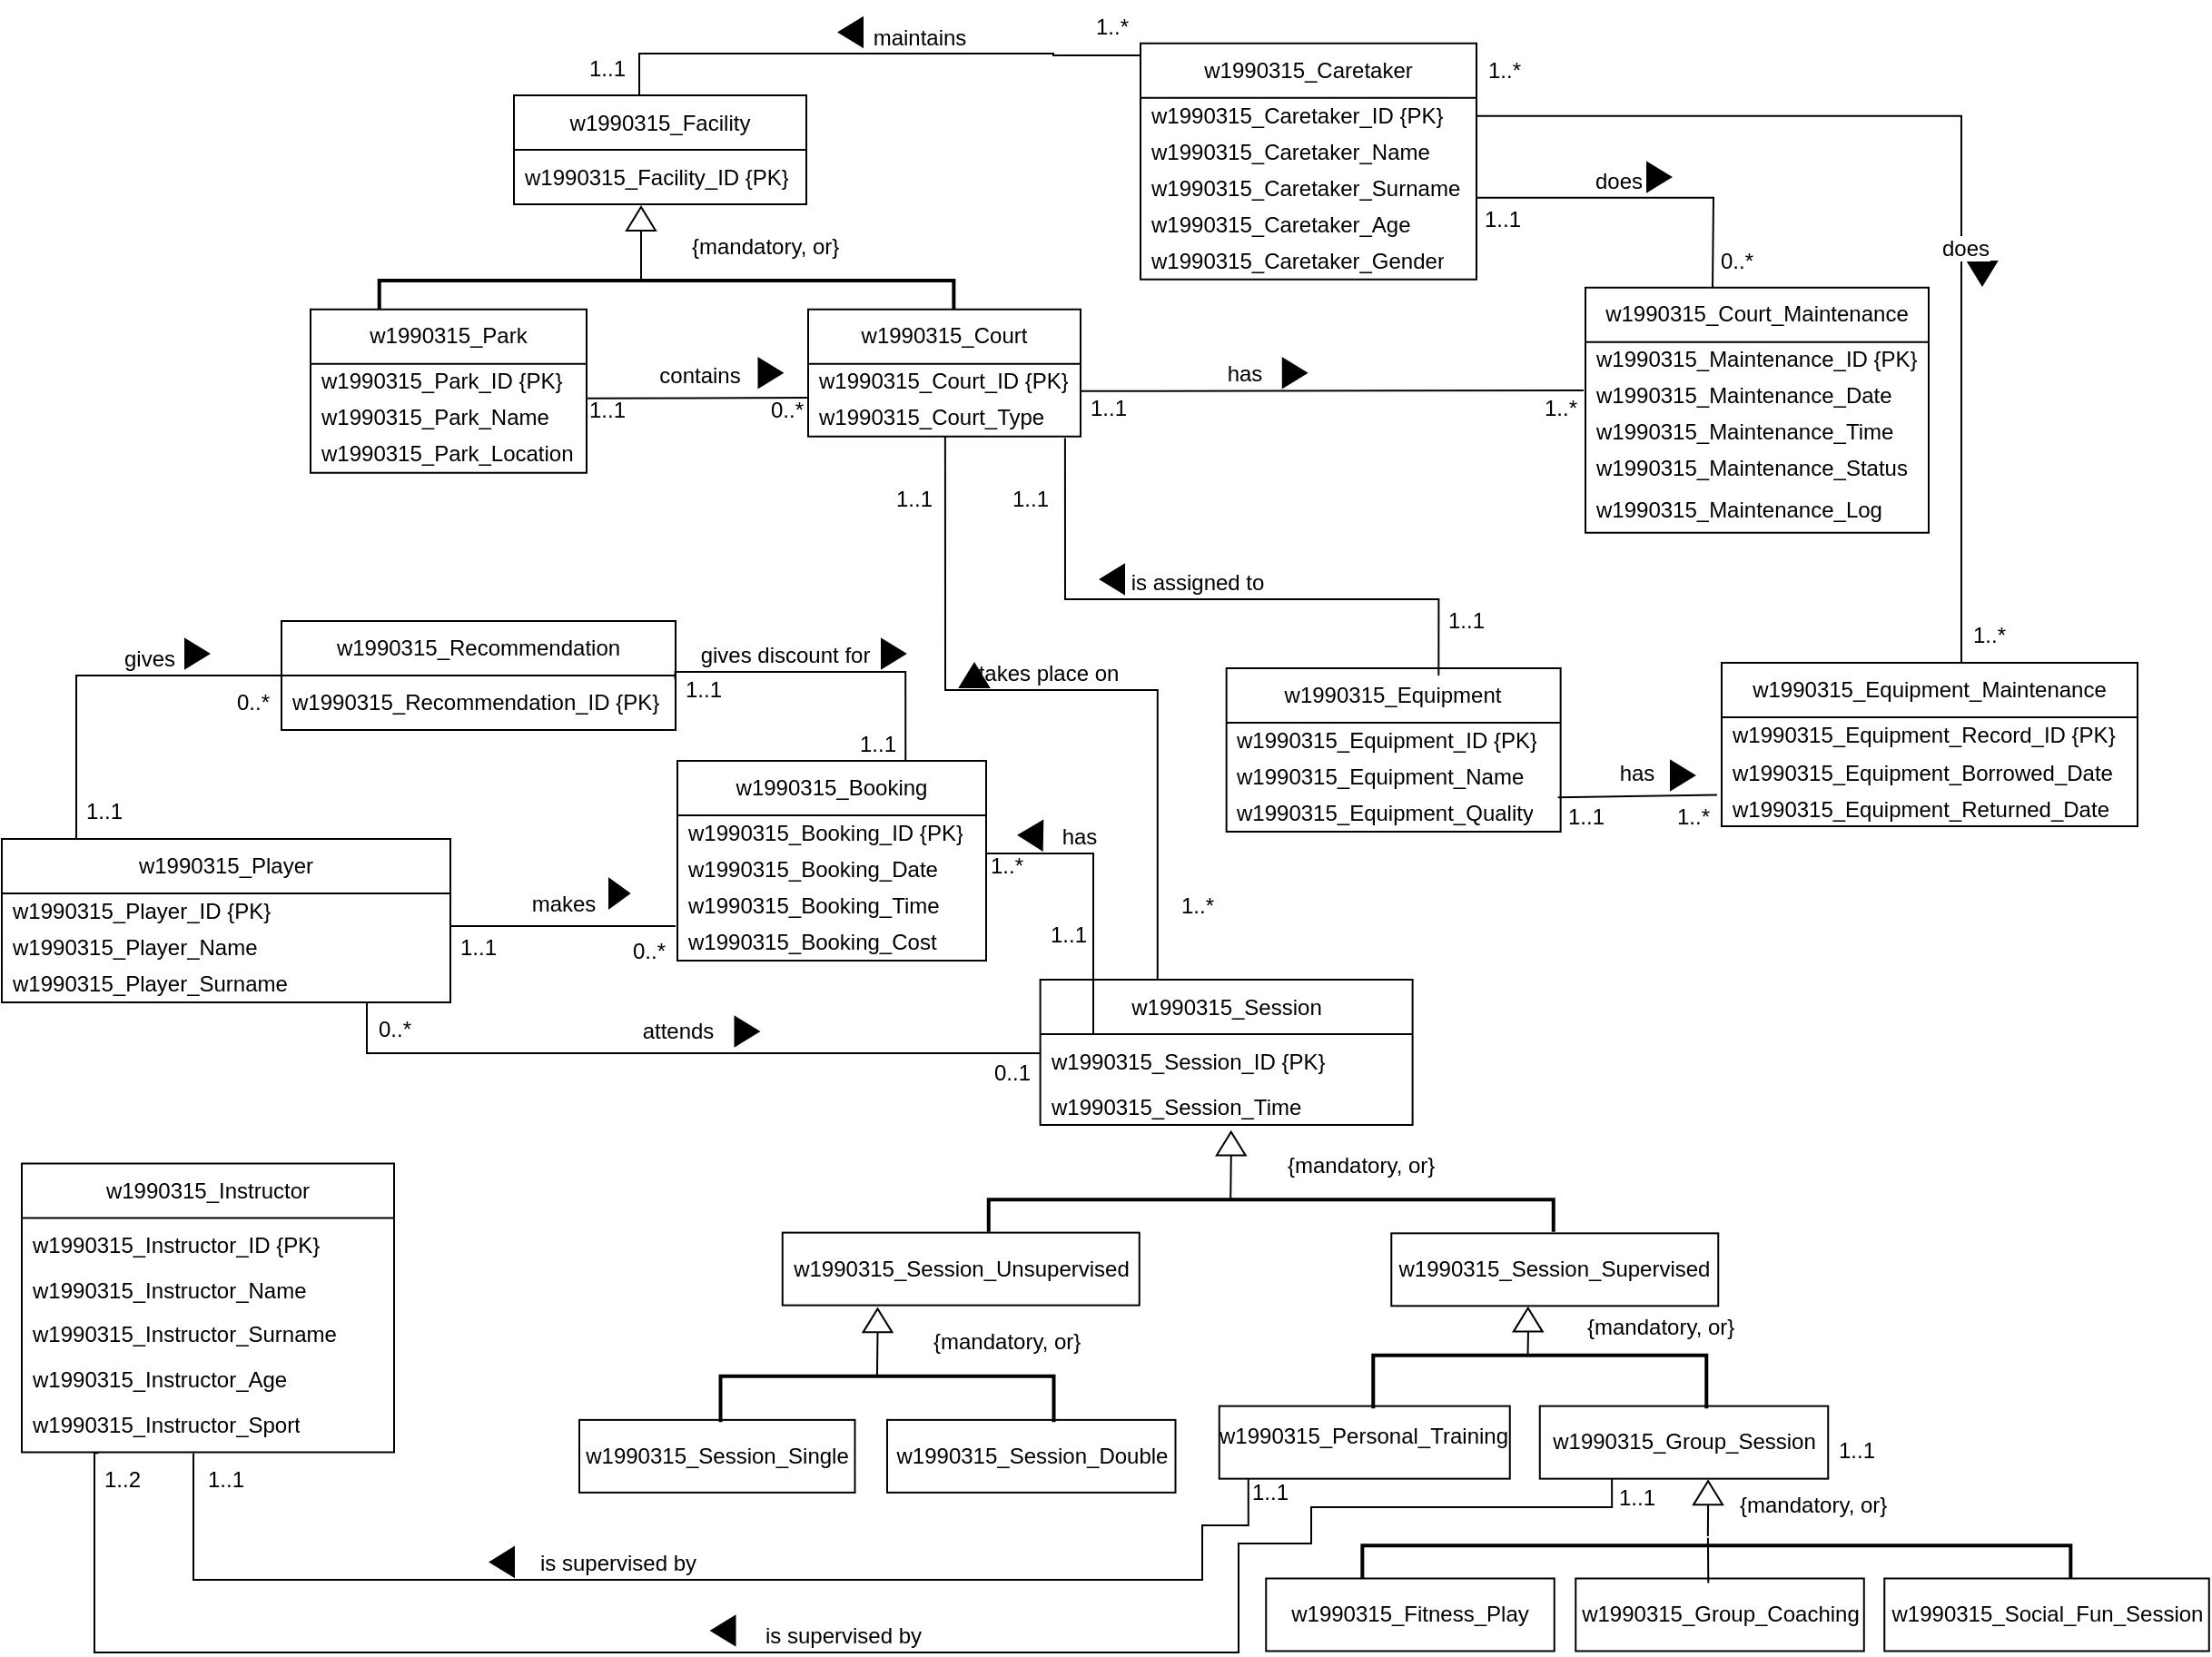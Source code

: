 <mxfile version="24.8.3" pages="3">
  <diagram name="Strona-1" id="DtqclCAk5Q23WSskDGmh">
    <mxGraphModel dx="3232" dy="2694" grid="1" gridSize="10" guides="1" tooltips="1" connect="1" arrows="1" fold="1" page="0" pageScale="1" pageWidth="827" pageHeight="1169" math="0" shadow="0">
      <root>
        <mxCell id="0" />
        <mxCell id="1" parent="0" />
        <mxCell id="qED0K78hJa54H5jnEfUJ-3" value="w1990315_Caretaker" style="swimlane;fontStyle=0;childLayout=stackLayout;horizontal=1;startSize=30;horizontalStack=0;resizeParent=1;resizeParentMax=0;resizeLast=0;collapsible=1;marginBottom=0;whiteSpace=wrap;html=1;" parent="1" vertex="1">
          <mxGeometry x="-514" y="-1326.12" width="185" height="130" as="geometry" />
        </mxCell>
        <mxCell id="qED0K78hJa54H5jnEfUJ-4" value="&lt;span style=&quot;text-align: center;&quot;&gt;w1990315_&lt;/span&gt;Caretaker_ID {PK}" style="text;strokeColor=none;fillColor=none;align=left;verticalAlign=middle;spacingLeft=4;spacingRight=4;overflow=hidden;points=[[0,0.5],[1,0.5]];portConstraint=eastwest;rotatable=0;whiteSpace=wrap;html=1;" parent="qED0K78hJa54H5jnEfUJ-3" vertex="1">
          <mxGeometry y="30" width="185" height="20" as="geometry" />
        </mxCell>
        <mxCell id="qED0K78hJa54H5jnEfUJ-57" value="&lt;span style=&quot;text-align: center;&quot;&gt;w1990315_&lt;/span&gt;Caretaker_Name" style="text;strokeColor=none;fillColor=none;align=left;verticalAlign=middle;spacingLeft=4;spacingRight=4;overflow=hidden;points=[[0,0.5],[1,0.5]];portConstraint=eastwest;rotatable=0;whiteSpace=wrap;html=1;" parent="qED0K78hJa54H5jnEfUJ-3" vertex="1">
          <mxGeometry y="50" width="185" height="20" as="geometry" />
        </mxCell>
        <mxCell id="qED0K78hJa54H5jnEfUJ-5" value="&lt;span style=&quot;text-align: center;&quot;&gt;w1990315_&lt;/span&gt;Caretaker_Surname" style="text;strokeColor=none;fillColor=none;align=left;verticalAlign=middle;spacingLeft=4;spacingRight=4;overflow=hidden;points=[[0,0.5],[1,0.5]];portConstraint=eastwest;rotatable=0;whiteSpace=wrap;html=1;" parent="qED0K78hJa54H5jnEfUJ-3" vertex="1">
          <mxGeometry y="70" width="185" height="20" as="geometry" />
        </mxCell>
        <mxCell id="qED0K78hJa54H5jnEfUJ-6" value="&lt;span style=&quot;text-align: center;&quot;&gt;w1990315_&lt;/span&gt;Caretaker_Age" style="text;strokeColor=none;fillColor=none;align=left;verticalAlign=middle;spacingLeft=4;spacingRight=4;overflow=hidden;points=[[0,0.5],[1,0.5]];portConstraint=eastwest;rotatable=0;whiteSpace=wrap;html=1;" parent="qED0K78hJa54H5jnEfUJ-3" vertex="1">
          <mxGeometry y="90" width="185" height="20" as="geometry" />
        </mxCell>
        <mxCell id="qED0K78hJa54H5jnEfUJ-11" value="&lt;span style=&quot;text-align: center;&quot;&gt;w1990315_&lt;/span&gt;Caretaker_Gender" style="text;strokeColor=none;fillColor=none;align=left;verticalAlign=middle;spacingLeft=4;spacingRight=4;overflow=hidden;points=[[0,0.5],[1,0.5]];portConstraint=eastwest;rotatable=0;whiteSpace=wrap;html=1;" parent="qED0K78hJa54H5jnEfUJ-3" vertex="1">
          <mxGeometry y="110" width="185" height="20" as="geometry" />
        </mxCell>
        <mxCell id="qED0K78hJa54H5jnEfUJ-7" value="w1990315_Court" style="swimlane;fontStyle=0;childLayout=stackLayout;horizontal=1;startSize=30;horizontalStack=0;resizeParent=1;resizeParentMax=0;resizeLast=0;collapsible=1;marginBottom=0;whiteSpace=wrap;html=1;" parent="1" vertex="1">
          <mxGeometry x="-697" y="-1179.62" width="150" height="70" as="geometry" />
        </mxCell>
        <mxCell id="qED0K78hJa54H5jnEfUJ-8" value="&lt;span style=&quot;text-align: center;&quot;&gt;w1990315_&lt;/span&gt;Court_ID {PK}" style="text;strokeColor=none;fillColor=none;align=left;verticalAlign=middle;spacingLeft=4;spacingRight=4;overflow=hidden;points=[[0,0.5],[1,0.5]];portConstraint=eastwest;rotatable=0;whiteSpace=wrap;html=1;" parent="qED0K78hJa54H5jnEfUJ-7" vertex="1">
          <mxGeometry y="30" width="150" height="20" as="geometry" />
        </mxCell>
        <mxCell id="qED0K78hJa54H5jnEfUJ-9" value="&lt;span style=&quot;text-align: center;&quot;&gt;w1990315_&lt;/span&gt;Court_Type" style="text;strokeColor=none;fillColor=none;align=left;verticalAlign=middle;spacingLeft=4;spacingRight=4;overflow=hidden;points=[[0,0.5],[1,0.5]];portConstraint=eastwest;rotatable=0;whiteSpace=wrap;html=1;" parent="qED0K78hJa54H5jnEfUJ-7" vertex="1">
          <mxGeometry y="50" width="150" height="20" as="geometry" />
        </mxCell>
        <mxCell id="qED0K78hJa54H5jnEfUJ-12" value="w1990315_Equipment" style="swimlane;fontStyle=0;childLayout=stackLayout;horizontal=1;startSize=30;horizontalStack=0;resizeParent=1;resizeParentMax=0;resizeLast=0;collapsible=1;marginBottom=0;whiteSpace=wrap;html=1;" parent="1" vertex="1">
          <mxGeometry x="-466.68" y="-982" width="184" height="90" as="geometry" />
        </mxCell>
        <mxCell id="qED0K78hJa54H5jnEfUJ-13" value="&lt;span style=&quot;text-align: center;&quot;&gt;w1990315_&lt;/span&gt;Equipment_ID {PK}" style="text;strokeColor=none;fillColor=none;align=left;verticalAlign=middle;spacingLeft=4;spacingRight=4;overflow=hidden;points=[[0,0.5],[1,0.5]];portConstraint=eastwest;rotatable=0;whiteSpace=wrap;html=1;" parent="qED0K78hJa54H5jnEfUJ-12" vertex="1">
          <mxGeometry y="30" width="184" height="20" as="geometry" />
        </mxCell>
        <mxCell id="qED0K78hJa54H5jnEfUJ-14" value="&lt;span style=&quot;text-align: center;&quot;&gt;w1990315_&lt;/span&gt;Equipment_Name" style="text;strokeColor=none;fillColor=none;align=left;verticalAlign=middle;spacingLeft=4;spacingRight=4;overflow=hidden;points=[[0,0.5],[1,0.5]];portConstraint=eastwest;rotatable=0;whiteSpace=wrap;html=1;" parent="qED0K78hJa54H5jnEfUJ-12" vertex="1">
          <mxGeometry y="50" width="184" height="20" as="geometry" />
        </mxCell>
        <mxCell id="qED0K78hJa54H5jnEfUJ-46" value="&lt;span style=&quot;text-align: center;&quot;&gt;w1990315_&lt;/span&gt;Equipment_Quality" style="text;strokeColor=none;fillColor=none;align=left;verticalAlign=middle;spacingLeft=4;spacingRight=4;overflow=hidden;points=[[0,0.5],[1,0.5]];portConstraint=eastwest;rotatable=0;whiteSpace=wrap;html=1;" parent="qED0K78hJa54H5jnEfUJ-12" vertex="1">
          <mxGeometry y="70" width="184" height="20" as="geometry" />
        </mxCell>
        <mxCell id="qED0K78hJa54H5jnEfUJ-15" value="w1990315_Session" style="swimlane;fontStyle=0;childLayout=stackLayout;horizontal=1;startSize=30;horizontalStack=0;resizeParent=1;resizeParentMax=0;resizeLast=0;collapsible=1;marginBottom=0;whiteSpace=wrap;html=1;" parent="1" vertex="1">
          <mxGeometry x="-569.19" y="-810.5" width="205" height="80" as="geometry" />
        </mxCell>
        <mxCell id="qED0K78hJa54H5jnEfUJ-16" value="&lt;span style=&quot;text-align: center;&quot;&gt;w1990315_&lt;/span&gt;Session_ID {PK}" style="text;strokeColor=none;fillColor=none;align=left;verticalAlign=middle;spacingLeft=4;spacingRight=4;overflow=hidden;points=[[0,0.5],[1,0.5]];portConstraint=eastwest;rotatable=0;whiteSpace=wrap;html=1;" parent="qED0K78hJa54H5jnEfUJ-15" vertex="1">
          <mxGeometry y="30" width="205" height="30" as="geometry" />
        </mxCell>
        <mxCell id="qED0K78hJa54H5jnEfUJ-17" value="&lt;span style=&quot;text-align: center;&quot;&gt;w1990315_&lt;/span&gt;Session_Time" style="text;strokeColor=none;fillColor=none;align=left;verticalAlign=middle;spacingLeft=4;spacingRight=4;overflow=hidden;points=[[0,0.5],[1,0.5]];portConstraint=eastwest;rotatable=0;whiteSpace=wrap;html=1;" parent="qED0K78hJa54H5jnEfUJ-15" vertex="1">
          <mxGeometry y="60" width="205" height="20" as="geometry" />
        </mxCell>
        <mxCell id="qED0K78hJa54H5jnEfUJ-18" value="w1990315_Player" style="swimlane;fontStyle=0;childLayout=stackLayout;horizontal=1;startSize=30;horizontalStack=0;resizeParent=1;resizeParentMax=0;resizeLast=0;collapsible=1;marginBottom=0;whiteSpace=wrap;html=1;" parent="1" vertex="1">
          <mxGeometry x="-1141" y="-888" width="247" height="90" as="geometry" />
        </mxCell>
        <mxCell id="qED0K78hJa54H5jnEfUJ-19" value="&lt;span style=&quot;text-align: center;&quot;&gt;w1990315_&lt;/span&gt;Player_ID {PK}" style="text;strokeColor=none;fillColor=none;align=left;verticalAlign=middle;spacingLeft=4;spacingRight=4;overflow=hidden;points=[[0,0.5],[1,0.5]];portConstraint=eastwest;rotatable=0;whiteSpace=wrap;html=1;" parent="qED0K78hJa54H5jnEfUJ-18" vertex="1">
          <mxGeometry y="30" width="247" height="20" as="geometry" />
        </mxCell>
        <mxCell id="qED0K78hJa54H5jnEfUJ-44" value="&lt;span style=&quot;text-align: center;&quot;&gt;w1990315_&lt;/span&gt;Player_Name" style="text;strokeColor=none;fillColor=none;align=left;verticalAlign=middle;spacingLeft=4;spacingRight=4;overflow=hidden;points=[[0,0.5],[1,0.5]];portConstraint=eastwest;rotatable=0;whiteSpace=wrap;html=1;" parent="qED0K78hJa54H5jnEfUJ-18" vertex="1">
          <mxGeometry y="50" width="247" height="20" as="geometry" />
        </mxCell>
        <mxCell id="qED0K78hJa54H5jnEfUJ-20" value="&lt;span style=&quot;text-align: center;&quot;&gt;w1990315_&lt;/span&gt;Player_Surname" style="text;strokeColor=none;fillColor=none;align=left;verticalAlign=middle;spacingLeft=4;spacingRight=4;overflow=hidden;points=[[0,0.5],[1,0.5]];portConstraint=eastwest;rotatable=0;whiteSpace=wrap;html=1;" parent="qED0K78hJa54H5jnEfUJ-18" vertex="1">
          <mxGeometry y="70" width="247" height="20" as="geometry" />
        </mxCell>
        <mxCell id="qED0K78hJa54H5jnEfUJ-21" value="w1990315_Recommendation" style="swimlane;fontStyle=0;childLayout=stackLayout;horizontal=1;startSize=30;horizontalStack=0;resizeParent=1;resizeParentMax=0;resizeLast=0;collapsible=1;marginBottom=0;whiteSpace=wrap;html=1;" parent="1" vertex="1">
          <mxGeometry x="-987" y="-1008" width="217" height="60" as="geometry" />
        </mxCell>
        <mxCell id="qED0K78hJa54H5jnEfUJ-22" value="&lt;span style=&quot;text-align: center;&quot;&gt;w1990315_&lt;/span&gt;Recommendation_ID {PK}" style="text;strokeColor=none;fillColor=none;align=left;verticalAlign=middle;spacingLeft=4;spacingRight=4;overflow=hidden;points=[[0,0.5],[1,0.5]];portConstraint=eastwest;rotatable=0;whiteSpace=wrap;html=1;" parent="qED0K78hJa54H5jnEfUJ-21" vertex="1">
          <mxGeometry y="30" width="217" height="30" as="geometry" />
        </mxCell>
        <mxCell id="qED0K78hJa54H5jnEfUJ-31" value="w1990315_Booking" style="swimlane;fontStyle=0;childLayout=stackLayout;horizontal=1;startSize=30;horizontalStack=0;resizeParent=1;resizeParentMax=0;resizeLast=0;collapsible=1;marginBottom=0;whiteSpace=wrap;html=1;" parent="1" vertex="1">
          <mxGeometry x="-769" y="-931" width="170" height="110" as="geometry" />
        </mxCell>
        <mxCell id="qED0K78hJa54H5jnEfUJ-32" value="&lt;span style=&quot;text-align: center;&quot;&gt;w1990315_&lt;/span&gt;Booking_ID {PK}" style="text;strokeColor=none;fillColor=none;align=left;verticalAlign=middle;spacingLeft=4;spacingRight=4;overflow=hidden;points=[[0,0.5],[1,0.5]];portConstraint=eastwest;rotatable=0;whiteSpace=wrap;html=1;" parent="qED0K78hJa54H5jnEfUJ-31" vertex="1">
          <mxGeometry y="30" width="170" height="20" as="geometry" />
        </mxCell>
        <mxCell id="qED0K78hJa54H5jnEfUJ-33" value="&lt;span style=&quot;text-align: center;&quot;&gt;w1990315_&lt;/span&gt;Booking_Date" style="text;strokeColor=none;fillColor=none;align=left;verticalAlign=middle;spacingLeft=4;spacingRight=4;overflow=hidden;points=[[0,0.5],[1,0.5]];portConstraint=eastwest;rotatable=0;whiteSpace=wrap;html=1;" parent="qED0K78hJa54H5jnEfUJ-31" vertex="1">
          <mxGeometry y="50" width="170" height="20" as="geometry" />
        </mxCell>
        <mxCell id="qED0K78hJa54H5jnEfUJ-34" value="&lt;span style=&quot;text-align: center;&quot;&gt;w1990315_&lt;/span&gt;Booking_Time" style="text;strokeColor=none;fillColor=none;align=left;verticalAlign=middle;spacingLeft=4;spacingRight=4;overflow=hidden;points=[[0,0.5],[1,0.5]];portConstraint=eastwest;rotatable=0;whiteSpace=wrap;html=1;" parent="qED0K78hJa54H5jnEfUJ-31" vertex="1">
          <mxGeometry y="70" width="170" height="20" as="geometry" />
        </mxCell>
        <mxCell id="GZRduiSKO73QzlDSlzZR-3" value="&lt;span style=&quot;text-align: center;&quot;&gt;w1990315_&lt;/span&gt;Booking_Cost" style="text;strokeColor=none;fillColor=none;align=left;verticalAlign=middle;spacingLeft=4;spacingRight=4;overflow=hidden;points=[[0,0.5],[1,0.5]];portConstraint=eastwest;rotatable=0;whiteSpace=wrap;html=1;" parent="qED0K78hJa54H5jnEfUJ-31" vertex="1">
          <mxGeometry y="90" width="170" height="20" as="geometry" />
        </mxCell>
        <mxCell id="qED0K78hJa54H5jnEfUJ-35" value="w1990315_Court_Maintenance" style="swimlane;fontStyle=0;childLayout=stackLayout;horizontal=1;startSize=30;horizontalStack=0;resizeParent=1;resizeParentMax=0;resizeLast=0;collapsible=1;marginBottom=0;whiteSpace=wrap;html=1;" parent="1" vertex="1">
          <mxGeometry x="-269" y="-1191.62" width="189" height="135" as="geometry" />
        </mxCell>
        <mxCell id="qED0K78hJa54H5jnEfUJ-36" value="&lt;span style=&quot;text-align: center;&quot;&gt;w1990315_&lt;/span&gt;Maintenance_ID {PK}" style="text;strokeColor=none;fillColor=none;align=left;verticalAlign=middle;spacingLeft=4;spacingRight=4;overflow=hidden;points=[[0,0.5],[1,0.5]];portConstraint=eastwest;rotatable=0;whiteSpace=wrap;html=1;" parent="qED0K78hJa54H5jnEfUJ-35" vertex="1">
          <mxGeometry y="30" width="189" height="20" as="geometry" />
        </mxCell>
        <mxCell id="Osv766FBBqWQ32574zPw-2" value="&lt;span style=&quot;text-align: center;&quot;&gt;w1990315_&lt;/span&gt;Maintenance_Date" style="text;strokeColor=none;fillColor=none;align=left;verticalAlign=middle;spacingLeft=4;spacingRight=4;overflow=hidden;points=[[0,0.5],[1,0.5]];portConstraint=eastwest;rotatable=0;whiteSpace=wrap;html=1;" parent="qED0K78hJa54H5jnEfUJ-35" vertex="1">
          <mxGeometry y="50" width="189" height="20" as="geometry" />
        </mxCell>
        <mxCell id="qED0K78hJa54H5jnEfUJ-37" value="&lt;span style=&quot;text-align: center;&quot;&gt;w1990315_&lt;/span&gt;Maintenance_Time" style="text;strokeColor=none;fillColor=none;align=left;verticalAlign=middle;spacingLeft=4;spacingRight=4;overflow=hidden;points=[[0,0.5],[1,0.5]];portConstraint=eastwest;rotatable=0;whiteSpace=wrap;html=1;" parent="qED0K78hJa54H5jnEfUJ-35" vertex="1">
          <mxGeometry y="70" width="189" height="20" as="geometry" />
        </mxCell>
        <mxCell id="qED0K78hJa54H5jnEfUJ-38" value="&lt;span style=&quot;text-align: center;&quot;&gt;w1990315_&lt;/span&gt;Maintenance_Status" style="text;strokeColor=none;fillColor=none;align=left;verticalAlign=middle;spacingLeft=4;spacingRight=4;overflow=hidden;points=[[0,0.5],[1,0.5]];portConstraint=eastwest;rotatable=0;whiteSpace=wrap;html=1;" parent="qED0K78hJa54H5jnEfUJ-35" vertex="1">
          <mxGeometry y="90" width="189" height="20" as="geometry" />
        </mxCell>
        <mxCell id="qED0K78hJa54H5jnEfUJ-42" value="&lt;span style=&quot;text-align: center;&quot;&gt;w1990315_&lt;/span&gt;&lt;span style=&quot;color: rgb(0, 0, 0); font-family: Helvetica; font-size: 12px; font-style: normal; font-variant-ligatures: normal; font-variant-caps: normal; font-weight: 400; letter-spacing: normal; orphans: 2; text-align: center; text-indent: 0px; text-transform: none; widows: 2; word-spacing: 0px; -webkit-text-stroke-width: 0px; white-space: normal; background-color: rgb(255, 255, 255); text-decoration-thickness: initial; text-decoration-style: initial; text-decoration-color: initial; display: inline !important; float: none;&quot;&gt;Maintenance_Log&lt;/span&gt;" style="text;strokeColor=none;fillColor=none;align=left;verticalAlign=middle;spacingLeft=4;spacingRight=4;overflow=hidden;points=[[0,0.5],[1,0.5]];portConstraint=eastwest;rotatable=0;whiteSpace=wrap;html=1;" parent="qED0K78hJa54H5jnEfUJ-35" vertex="1">
          <mxGeometry y="110" width="189" height="25" as="geometry" />
        </mxCell>
        <mxCell id="qED0K78hJa54H5jnEfUJ-47" value="w1990315_Park" style="swimlane;fontStyle=0;childLayout=stackLayout;horizontal=1;startSize=30;horizontalStack=0;resizeParent=1;resizeParentMax=0;resizeLast=0;collapsible=1;marginBottom=0;whiteSpace=wrap;html=1;" parent="1" vertex="1">
          <mxGeometry x="-971" y="-1179.62" width="152" height="90" as="geometry" />
        </mxCell>
        <mxCell id="qED0K78hJa54H5jnEfUJ-48" value="&lt;span style=&quot;text-align: center;&quot;&gt;w1990315_&lt;/span&gt;Park_ID {PK}" style="text;strokeColor=none;fillColor=none;align=left;verticalAlign=middle;spacingLeft=4;spacingRight=4;overflow=hidden;points=[[0,0.5],[1,0.5]];portConstraint=eastwest;rotatable=0;whiteSpace=wrap;html=1;" parent="qED0K78hJa54H5jnEfUJ-47" vertex="1">
          <mxGeometry y="30" width="152" height="20" as="geometry" />
        </mxCell>
        <mxCell id="qED0K78hJa54H5jnEfUJ-50" value="&lt;span style=&quot;text-align: center;&quot;&gt;w1990315_&lt;/span&gt;Park_Name" style="text;strokeColor=none;fillColor=none;align=left;verticalAlign=middle;spacingLeft=4;spacingRight=4;overflow=hidden;points=[[0,0.5],[1,0.5]];portConstraint=eastwest;rotatable=0;whiteSpace=wrap;html=1;" parent="qED0K78hJa54H5jnEfUJ-47" vertex="1">
          <mxGeometry y="50" width="152" height="20" as="geometry" />
        </mxCell>
        <mxCell id="qED0K78hJa54H5jnEfUJ-49" value="&lt;span style=&quot;text-align: center;&quot;&gt;w1990315_&lt;/span&gt;Park_Location" style="text;strokeColor=none;fillColor=none;align=left;verticalAlign=middle;spacingLeft=4;spacingRight=4;overflow=hidden;points=[[0,0.5],[1,0.5]];portConstraint=eastwest;rotatable=0;whiteSpace=wrap;html=1;" parent="qED0K78hJa54H5jnEfUJ-47" vertex="1">
          <mxGeometry y="70" width="152" height="20" as="geometry" />
        </mxCell>
        <mxCell id="qED0K78hJa54H5jnEfUJ-63" value="contains" style="endArrow=none;html=1;endSize=12;startArrow=none;startSize=14;startFill=0;align=center;verticalAlign=bottom;endFill=0;rounded=0;fontSize=12;entryX=0.001;entryY=0.934;entryDx=0;entryDy=0;entryPerimeter=0;exitX=1.004;exitY=0.952;exitDx=0;exitDy=0;exitPerimeter=0;" parent="1" source="qED0K78hJa54H5jnEfUJ-48" target="qED0K78hJa54H5jnEfUJ-8" edge="1">
          <mxGeometry y="3" relative="1" as="geometry">
            <mxPoint x="-810" y="-1131" as="sourcePoint" />
            <mxPoint x="-697.74" y="-1121.62" as="targetPoint" />
          </mxGeometry>
        </mxCell>
        <mxCell id="OFx0MBH1IbMjd5orVDAd-1" value="makes" style="endArrow=none;html=1;endSize=12;startArrow=none;startSize=14;startFill=0;align=center;verticalAlign=bottom;endFill=0;rounded=0;fontSize=12;" parent="1" edge="1">
          <mxGeometry x="-0.002" y="3" relative="1" as="geometry">
            <mxPoint x="-894" y="-840" as="sourcePoint" />
            <mxPoint x="-770" y="-840" as="targetPoint" />
            <mxPoint as="offset" />
          </mxGeometry>
        </mxCell>
        <mxCell id="OFx0MBH1IbMjd5orVDAd-2" value="" style="triangle;whiteSpace=wrap;html=1;fillColor=#000000;" parent="1" vertex="1">
          <mxGeometry x="-806.5" y="-866" width="11" height="16" as="geometry" />
        </mxCell>
        <mxCell id="OFx0MBH1IbMjd5orVDAd-3" value="attends" style="endArrow=none;html=1;endSize=12;startArrow=none;startSize=14;startFill=0;edgeStyle=orthogonalEdgeStyle;align=center;verticalAlign=bottom;endFill=0;rounded=0;fontSize=12;exitX=0;exitY=0;exitDx=0;exitDy=0;" parent="1" source="OFx0MBH1IbMjd5orVDAd-69" edge="1">
          <mxGeometry x="-0.002" y="3" relative="1" as="geometry">
            <mxPoint x="-987.803" y="-798.22" as="sourcePoint" />
            <mxPoint x="-569" y="-770" as="targetPoint" />
            <mxPoint as="offset" />
            <Array as="points">
              <mxPoint x="-940" y="-770" />
              <mxPoint x="-569" y="-770" />
            </Array>
          </mxGeometry>
        </mxCell>
        <mxCell id="OFx0MBH1IbMjd5orVDAd-6" value="takes place on" style="endArrow=none;html=1;endSize=12;startArrow=none;startSize=14;startFill=0;edgeStyle=orthogonalEdgeStyle;align=center;verticalAlign=bottom;endFill=0;rounded=0;fontSize=12;entryX=0.503;entryY=0.986;entryDx=0;entryDy=0;entryPerimeter=0;exitX=0.315;exitY=0.002;exitDx=0;exitDy=0;exitPerimeter=0;" parent="1" source="qED0K78hJa54H5jnEfUJ-15" target="qED0K78hJa54H5jnEfUJ-9" edge="1">
          <mxGeometry x="0.057" relative="1" as="geometry">
            <mxPoint x="-504" y="-800" as="sourcePoint" />
            <mxPoint x="-621.25" y="-1089.28" as="targetPoint" />
            <mxPoint as="offset" />
            <Array as="points">
              <mxPoint x="-504" y="-970" />
              <mxPoint x="-621" y="-970" />
            </Array>
          </mxGeometry>
        </mxCell>
        <mxCell id="OFx0MBH1IbMjd5orVDAd-8" value="maintains" style="endArrow=none;html=1;endSize=12;startArrow=none;startSize=14;startFill=0;edgeStyle=orthogonalEdgeStyle;align=center;verticalAlign=bottom;endFill=0;rounded=0;fontSize=12;" parent="1" edge="1">
          <mxGeometry x="0.214" relative="1" as="geometry">
            <mxPoint x="-792" y="-1286.5" as="sourcePoint" />
            <mxPoint x="-514" y="-1319.5" as="targetPoint" />
            <mxPoint as="offset" />
            <Array as="points">
              <mxPoint x="-790" y="-1286.5" />
              <mxPoint x="-790" y="-1320.5" />
              <mxPoint x="-562" y="-1320.5" />
              <mxPoint x="-514" y="-1319.5" />
            </Array>
          </mxGeometry>
        </mxCell>
        <mxCell id="OFx0MBH1IbMjd5orVDAd-10" value="does" style="endArrow=none;html=1;endSize=12;startArrow=none;startSize=14;startFill=0;edgeStyle=orthogonalEdgeStyle;align=center;verticalAlign=bottom;endFill=0;rounded=0;fontSize=12;exitX=0.998;exitY=0.75;exitDx=0;exitDy=0;exitPerimeter=0;" parent="1" source="qED0K78hJa54H5jnEfUJ-5" edge="1">
          <mxGeometry x="-0.13" relative="1" as="geometry">
            <mxPoint x="-325" y="-1219.62" as="sourcePoint" />
            <mxPoint x="-199" y="-1191.62" as="targetPoint" />
            <mxPoint as="offset" />
          </mxGeometry>
        </mxCell>
        <mxCell id="OFx0MBH1IbMjd5orVDAd-11" value="is assigned to" style="endArrow=none;html=1;endSize=12;startArrow=none;startSize=14;startFill=0;edgeStyle=orthogonalEdgeStyle;align=center;verticalAlign=bottom;endFill=0;rounded=0;fontSize=12;entryX=0.635;entryY=0.044;entryDx=0;entryDy=0;entryPerimeter=0;exitX=0.943;exitY=1.046;exitDx=0;exitDy=0;exitPerimeter=0;" parent="1" source="qED0K78hJa54H5jnEfUJ-9" edge="1" target="qED0K78hJa54H5jnEfUJ-12">
          <mxGeometry x="-0.04" relative="1" as="geometry">
            <mxPoint x="-554.8" y="-1089.5" as="sourcePoint" />
            <mxPoint x="-370.914" y="-993.06" as="targetPoint" />
            <mxPoint as="offset" />
            <Array as="points">
              <mxPoint x="-555" y="-1020" />
              <mxPoint x="-350" y="-1020" />
            </Array>
          </mxGeometry>
        </mxCell>
        <mxCell id="OFx0MBH1IbMjd5orVDAd-13" value="has" style="endArrow=none;html=1;endSize=12;startArrow=none;startSize=14;startFill=0;edgeStyle=orthogonalEdgeStyle;align=center;verticalAlign=bottom;endFill=0;rounded=0;fontSize=12;" parent="1" edge="1">
          <mxGeometry x="-0.346" relative="1" as="geometry">
            <mxPoint x="-547" y="-1134.62" as="sourcePoint" />
            <mxPoint x="-270" y="-1135" as="targetPoint" />
            <mxPoint as="offset" />
            <Array as="points">
              <mxPoint x="-270" y="-1134.49" />
            </Array>
          </mxGeometry>
        </mxCell>
        <mxCell id="OFx0MBH1IbMjd5orVDAd-14" value="" style="triangle;whiteSpace=wrap;html=1;fillColor=#000000;" parent="1" vertex="1">
          <mxGeometry x="-435.62" y="-1152.62" width="13" height="16" as="geometry" />
        </mxCell>
        <mxCell id="OFx0MBH1IbMjd5orVDAd-15" value="" style="triangle;whiteSpace=wrap;html=1;fillColor=#000000;" parent="1" vertex="1">
          <mxGeometry x="-235" y="-1260.5" width="13" height="16" as="geometry" />
        </mxCell>
        <mxCell id="OFx0MBH1IbMjd5orVDAd-16" value="" style="triangle;whiteSpace=wrap;html=1;fillColor=#000000;" parent="1" vertex="1">
          <mxGeometry x="-737.25" y="-790" width="13" height="16" as="geometry" />
        </mxCell>
        <mxCell id="OFx0MBH1IbMjd5orVDAd-17" value="has" style="endArrow=none;html=1;endSize=12;startArrow=none;startSize=14;startFill=0;edgeStyle=orthogonalEdgeStyle;align=center;verticalAlign=bottom;endFill=0;rounded=0;fontSize=12;exitX=1.017;exitY=0.189;exitDx=0;exitDy=0;exitPerimeter=0;" parent="1" edge="1">
          <mxGeometry x="-0.329" relative="1" as="geometry">
            <mxPoint x="-599" y="-884.22" as="sourcePoint" />
            <mxPoint x="-540" y="-780" as="targetPoint" />
            <mxPoint as="offset" />
            <Array as="points">
              <mxPoint x="-599" y="-880" />
              <mxPoint x="-540" y="-880" />
              <mxPoint x="-540" y="-781" />
            </Array>
          </mxGeometry>
        </mxCell>
        <mxCell id="OFx0MBH1IbMjd5orVDAd-18" value="" style="triangle;whiteSpace=wrap;html=1;fillColor=#000000;rotation=-179;" parent="1" vertex="1">
          <mxGeometry x="-581" y="-898" width="13" height="16" as="geometry" />
        </mxCell>
        <mxCell id="OFx0MBH1IbMjd5orVDAd-22" value="" style="strokeWidth=2;html=1;shape=mxgraph.flowchart.annotation_1;align=left;pointerEvents=1;rotation=90;" parent="1" vertex="1">
          <mxGeometry x="-782.82" y="-1345.81" width="15.69" height="316.31" as="geometry" />
        </mxCell>
        <mxCell id="OFx0MBH1IbMjd5orVDAd-23" value="" style="triangle;whiteSpace=wrap;html=1;fillColor=#000000;rotation=-180;" parent="1" vertex="1">
          <mxGeometry x="-680" y="-1340.25" width="13" height="16" as="geometry" />
        </mxCell>
        <mxCell id="OFx0MBH1IbMjd5orVDAd-25" value="&lt;div&gt;w1990315_Equipment_Maintenance&lt;/div&gt;" style="swimlane;fontStyle=0;childLayout=stackLayout;horizontal=1;startSize=30;horizontalStack=0;resizeParent=1;resizeParentMax=0;resizeLast=0;collapsible=1;marginBottom=0;whiteSpace=wrap;html=1;" parent="1" vertex="1">
          <mxGeometry x="-194" y="-985" width="229" height="90" as="geometry" />
        </mxCell>
        <mxCell id="OFx0MBH1IbMjd5orVDAd-26" value="&lt;span style=&quot;text-align: center;&quot;&gt;w1990315_&lt;/span&gt;Equipment_Record_ID {PK}" style="text;strokeColor=none;fillColor=none;align=left;verticalAlign=middle;spacingLeft=4;spacingRight=4;overflow=hidden;points=[[0,0.5],[1,0.5]];portConstraint=eastwest;rotatable=0;whiteSpace=wrap;html=1;" parent="OFx0MBH1IbMjd5orVDAd-25" vertex="1">
          <mxGeometry y="30" width="229" height="20" as="geometry" />
        </mxCell>
        <mxCell id="OFx0MBH1IbMjd5orVDAd-27" value="&lt;span style=&quot;text-align: center;&quot;&gt;w1990315_Equipment_Borrowed_Date&lt;/span&gt;" style="text;strokeColor=none;fillColor=none;align=left;verticalAlign=middle;spacingLeft=4;spacingRight=4;overflow=hidden;points=[[0,0.5],[1,0.5]];portConstraint=eastwest;rotatable=0;whiteSpace=wrap;html=1;" parent="OFx0MBH1IbMjd5orVDAd-25" vertex="1">
          <mxGeometry y="50" width="229" height="21" as="geometry" />
        </mxCell>
        <mxCell id="OFx0MBH1IbMjd5orVDAd-28" value="&lt;span style=&quot;text-align: center;&quot;&gt;w1990315_Equipment_Returned_Date&lt;/span&gt;" style="text;strokeColor=none;fillColor=none;align=left;verticalAlign=middle;spacingLeft=4;spacingRight=4;overflow=hidden;points=[[0,0.5],[1,0.5]];portConstraint=eastwest;rotatable=0;whiteSpace=wrap;html=1;" parent="OFx0MBH1IbMjd5orVDAd-25" vertex="1">
          <mxGeometry y="71" width="229" height="19" as="geometry" />
        </mxCell>
        <mxCell id="OFx0MBH1IbMjd5orVDAd-33" value="" style="endArrow=none;html=1;rounded=0;entryX=0;entryY=0.5;entryDx=0;entryDy=0;" parent="1" target="OFx0MBH1IbMjd5orVDAd-36" edge="1">
          <mxGeometry width="50" height="50" relative="1" as="geometry">
            <mxPoint x="-789" y="-1195" as="sourcePoint" />
            <mxPoint x="-789" y="-1219.5" as="targetPoint" />
          </mxGeometry>
        </mxCell>
        <mxCell id="OFx0MBH1IbMjd5orVDAd-36" value="" style="triangle;whiteSpace=wrap;html=1;rotation=-90;" parent="1" vertex="1">
          <mxGeometry x="-795.5" y="-1237.5" width="13" height="16" as="geometry" />
        </mxCell>
        <mxCell id="OFx0MBH1IbMjd5orVDAd-37" value="{mandatory, or}" style="text;strokeColor=none;fillColor=none;align=left;verticalAlign=middle;spacingLeft=4;spacingRight=4;overflow=hidden;points=[[0,0.5],[1,0.5]];portConstraint=eastwest;rotatable=0;whiteSpace=wrap;html=1;" parent="1" vertex="1">
          <mxGeometry x="-767" y="-1229.5" width="104" height="30" as="geometry" />
        </mxCell>
        <mxCell id="OFx0MBH1IbMjd5orVDAd-38" value="w1990315_Facility" style="swimlane;fontStyle=0;childLayout=stackLayout;horizontal=1;startSize=30;horizontalStack=0;resizeParent=1;resizeParentMax=0;resizeLast=0;collapsible=1;marginBottom=0;whiteSpace=wrap;html=1;" parent="1" vertex="1">
          <mxGeometry x="-859" y="-1297.5" width="161" height="60" as="geometry" />
        </mxCell>
        <mxCell id="OFx0MBH1IbMjd5orVDAd-39" value="&lt;span style=&quot;text-align: center;&quot;&gt;w1990315_&lt;/span&gt;Facility_ID {PK}" style="text;strokeColor=none;fillColor=none;align=left;verticalAlign=middle;spacingLeft=4;spacingRight=4;overflow=hidden;points=[[0,0.5],[1,0.5]];portConstraint=eastwest;rotatable=0;whiteSpace=wrap;html=1;" parent="OFx0MBH1IbMjd5orVDAd-38" vertex="1">
          <mxGeometry y="30" width="161" height="30" as="geometry" />
        </mxCell>
        <mxCell id="OFx0MBH1IbMjd5orVDAd-42" value="gives" style="endArrow=none;html=1;endSize=12;startArrow=none;startSize=14;startFill=0;edgeStyle=orthogonalEdgeStyle;align=center;verticalAlign=bottom;endFill=0;rounded=0;fontSize=12;entryX=0;entryY=0;entryDx=0;entryDy=0;entryPerimeter=0;exitX=0.085;exitY=0;exitDx=0;exitDy=0;exitPerimeter=0;" parent="1" source="qED0K78hJa54H5jnEfUJ-18" target="qED0K78hJa54H5jnEfUJ-22" edge="1">
          <mxGeometry x="0.345" relative="1" as="geometry">
            <mxPoint x="-1120" y="-890" as="sourcePoint" />
            <mxPoint x="-978" y="-982" as="targetPoint" />
            <mxPoint as="offset" />
            <Array as="points">
              <mxPoint x="-1100" y="-888" />
              <mxPoint x="-1100" y="-978" />
            </Array>
          </mxGeometry>
        </mxCell>
        <mxCell id="OFx0MBH1IbMjd5orVDAd-43" value="" style="triangle;whiteSpace=wrap;html=1;fillColor=#000000;" parent="1" vertex="1">
          <mxGeometry x="-1040" y="-998" width="13" height="16" as="geometry" />
        </mxCell>
        <mxCell id="OFx0MBH1IbMjd5orVDAd-45" value="" style="triangle;whiteSpace=wrap;html=1;fillColor=#000000;rotation=-180;" parent="1" vertex="1">
          <mxGeometry x="-536" y="-1039" width="13" height="16" as="geometry" />
        </mxCell>
        <mxCell id="OFx0MBH1IbMjd5orVDAd-46" value="has" style="endArrow=none;html=1;endSize=12;startArrow=none;startSize=14;startFill=0;align=center;verticalAlign=bottom;endFill=0;rounded=0;fontSize=12;exitX=0.992;exitY=1.058;exitDx=0;exitDy=0;entryX=-0.011;entryY=0.093;entryDx=0;entryDy=0;entryPerimeter=0;exitPerimeter=0;" parent="1" source="qED0K78hJa54H5jnEfUJ-14" target="OFx0MBH1IbMjd5orVDAd-28" edge="1">
          <mxGeometry x="-0.002" y="3" relative="1" as="geometry">
            <mxPoint x="-343.0" y="-924.76" as="sourcePoint" />
            <mxPoint x="-200" y="-897" as="targetPoint" />
            <mxPoint as="offset" />
          </mxGeometry>
        </mxCell>
        <mxCell id="OFx0MBH1IbMjd5orVDAd-48" value="" style="triangle;whiteSpace=wrap;html=1;fillColor=#000000;rotation=90;" parent="1" vertex="1">
          <mxGeometry x="-57" y="-1207.5" width="13" height="16" as="geometry" />
        </mxCell>
        <mxCell id="OFx0MBH1IbMjd5orVDAd-49" value="" style="triangle;whiteSpace=wrap;html=1;fillColor=#000000;" parent="1" vertex="1">
          <mxGeometry x="-222" y="-931" width="13" height="16" as="geometry" />
        </mxCell>
        <mxCell id="OFx0MBH1IbMjd5orVDAd-50" value="" style="triangle;whiteSpace=wrap;html=1;fillColor=#000000;rotation=-90;" parent="1" vertex="1">
          <mxGeometry x="-612" y="-986" width="13" height="16" as="geometry" />
        </mxCell>
        <mxCell id="OFx0MBH1IbMjd5orVDAd-47" value="does" style="endArrow=none;html=1;endSize=12;startArrow=none;startSize=14;startFill=0;edgeStyle=orthogonalEdgeStyle;align=center;verticalAlign=bottom;endFill=0;rounded=0;fontSize=12;entryX=0;entryY=1;entryDx=0;entryDy=0;exitX=1;exitY=0.5;exitDx=0;exitDy=0;" parent="1" source="qED0K78hJa54H5jnEfUJ-4" target="OFx0MBH1IbMjd5orVDAd-88" edge="1">
          <mxGeometry x="0.229" y="2" relative="1" as="geometry">
            <mxPoint x="-250" y="-1290" as="sourcePoint" />
            <mxPoint x="-63" y="-990" as="targetPoint" />
            <mxPoint as="offset" />
            <Array as="points">
              <mxPoint x="-62" y="-1286" />
            </Array>
          </mxGeometry>
        </mxCell>
        <mxCell id="OFx0MBH1IbMjd5orVDAd-54" value="w1990315_Instructor" style="swimlane;fontStyle=0;childLayout=stackLayout;horizontal=1;startSize=30;horizontalStack=0;resizeParent=1;resizeParentMax=0;resizeLast=0;collapsible=1;marginBottom=0;whiteSpace=wrap;html=1;" parent="1" vertex="1">
          <mxGeometry x="-1130" y="-709.24" width="205" height="159" as="geometry" />
        </mxCell>
        <mxCell id="OFx0MBH1IbMjd5orVDAd-55" value="&lt;span style=&quot;text-align: center;&quot;&gt;w1990315_Instructor&lt;/span&gt;_ID {PK}" style="text;strokeColor=none;fillColor=none;align=left;verticalAlign=middle;spacingLeft=4;spacingRight=4;overflow=hidden;points=[[0,0.5],[1,0.5]];portConstraint=eastwest;rotatable=0;whiteSpace=wrap;html=1;" parent="OFx0MBH1IbMjd5orVDAd-54" vertex="1">
          <mxGeometry y="30" width="205" height="30" as="geometry" />
        </mxCell>
        <mxCell id="OFx0MBH1IbMjd5orVDAd-56" value="&lt;span style=&quot;text-align: center;&quot;&gt;w1990315_Instructor_Name&lt;/span&gt;" style="text;strokeColor=none;fillColor=none;align=left;verticalAlign=middle;spacingLeft=4;spacingRight=4;overflow=hidden;points=[[0,0.5],[1,0.5]];portConstraint=eastwest;rotatable=0;whiteSpace=wrap;html=1;" parent="OFx0MBH1IbMjd5orVDAd-54" vertex="1">
          <mxGeometry y="60" width="205" height="20" as="geometry" />
        </mxCell>
        <mxCell id="OFx0MBH1IbMjd5orVDAd-57" value="&lt;span style=&quot;text-align: center;&quot;&gt;w1990315_Instructor_Surname&lt;/span&gt;" style="text;strokeColor=none;fillColor=none;align=left;verticalAlign=middle;spacingLeft=4;spacingRight=4;overflow=hidden;points=[[0,0.5],[1,0.5]];portConstraint=eastwest;rotatable=0;whiteSpace=wrap;html=1;" parent="OFx0MBH1IbMjd5orVDAd-54" vertex="1">
          <mxGeometry y="80" width="205" height="29" as="geometry" />
        </mxCell>
        <mxCell id="OFx0MBH1IbMjd5orVDAd-58" value="&lt;span style=&quot;text-align: center;&quot;&gt;w1990315_Instructor_Age&lt;/span&gt;" style="text;strokeColor=none;fillColor=none;align=left;verticalAlign=middle;spacingLeft=4;spacingRight=4;overflow=hidden;points=[[0,0.5],[1,0.5]];portConstraint=eastwest;rotatable=0;whiteSpace=wrap;html=1;" parent="OFx0MBH1IbMjd5orVDAd-54" vertex="1">
          <mxGeometry y="109" width="205" height="21" as="geometry" />
        </mxCell>
        <mxCell id="OFx0MBH1IbMjd5orVDAd-59" value="&lt;span style=&quot;text-align: center;&quot;&gt;w1990315_Instructor_Sport&lt;/span&gt;" style="text;strokeColor=none;fillColor=none;align=left;verticalAlign=middle;spacingLeft=4;spacingRight=4;overflow=hidden;points=[[0,0.5],[1,0.5]];portConstraint=eastwest;rotatable=0;whiteSpace=wrap;html=1;" parent="OFx0MBH1IbMjd5orVDAd-54" vertex="1">
          <mxGeometry y="130" width="205" height="29" as="geometry" />
        </mxCell>
        <mxCell id="OFx0MBH1IbMjd5orVDAd-60" value="is supervised by" style="endArrow=none;html=1;endSize=12;startArrow=none;startSize=14;startFill=0;edgeStyle=orthogonalEdgeStyle;align=center;verticalAlign=bottom;endFill=0;rounded=0;fontSize=12;entryX=0.206;entryY=1.013;entryDx=0;entryDy=0;exitX=0.25;exitY=1;exitDx=0;exitDy=0;entryPerimeter=0;" parent="1" source="_egCBGx2nORSN23F3rEM-14" target="OFx0MBH1IbMjd5orVDAd-59" edge="1">
          <mxGeometry x="-0.004" relative="1" as="geometry">
            <mxPoint x="-20" y="-500" as="sourcePoint" />
            <mxPoint x="-20" y="-710" as="targetPoint" />
            <mxPoint as="offset" />
            <Array as="points">
              <mxPoint x="-254" y="-520" />
              <mxPoint x="-420" y="-520" />
              <mxPoint x="-420" y="-500" />
              <mxPoint x="-460" y="-500" />
              <mxPoint x="-460" y="-440" />
              <mxPoint x="-1090" y="-440" />
              <mxPoint x="-1090" y="-550" />
            </Array>
          </mxGeometry>
        </mxCell>
        <mxCell id="OFx0MBH1IbMjd5orVDAd-61" value="" style="triangle;whiteSpace=wrap;html=1;fillColor=#000000;rotation=-180;" parent="1" vertex="1">
          <mxGeometry x="-750.25" y="-460.0" width="13" height="16" as="geometry" />
        </mxCell>
        <mxCell id="OFx0MBH1IbMjd5orVDAd-64" value="1..1" style="text;html=1;align=center;verticalAlign=middle;whiteSpace=wrap;rounded=0;" parent="1" vertex="1">
          <mxGeometry x="-823" y="-1139.12" width="31" height="30" as="geometry" />
        </mxCell>
        <mxCell id="OFx0MBH1IbMjd5orVDAd-65" value="0..*" style="text;html=1;align=center;verticalAlign=middle;whiteSpace=wrap;rounded=0;" parent="1" vertex="1">
          <mxGeometry x="-724.25" y="-1139.12" width="31" height="30" as="geometry" />
        </mxCell>
        <mxCell id="OFx0MBH1IbMjd5orVDAd-66" value="1..*" style="text;html=1;align=center;verticalAlign=middle;whiteSpace=wrap;rounded=0;" parent="1" vertex="1">
          <mxGeometry x="-497.88" y="-866" width="31" height="30" as="geometry" />
        </mxCell>
        <mxCell id="OFx0MBH1IbMjd5orVDAd-67" value="1..1" style="text;html=1;align=center;verticalAlign=middle;whiteSpace=wrap;rounded=0;" parent="1" vertex="1">
          <mxGeometry x="-654" y="-1089.62" width="31" height="30" as="geometry" />
        </mxCell>
        <mxCell id="OFx0MBH1IbMjd5orVDAd-68" value="1..*" style="text;html=1;align=center;verticalAlign=middle;whiteSpace=wrap;rounded=0;" parent="1" vertex="1">
          <mxGeometry x="-602.76" y="-888" width="31" height="30" as="geometry" />
        </mxCell>
        <mxCell id="OFx0MBH1IbMjd5orVDAd-69" value="0..*" style="text;html=1;align=center;verticalAlign=middle;whiteSpace=wrap;rounded=0;" parent="1" vertex="1">
          <mxGeometry x="-940" y="-798" width="31" height="30" as="geometry" />
        </mxCell>
        <mxCell id="OFx0MBH1IbMjd5orVDAd-70" value="0..1" style="text;html=1;align=center;verticalAlign=middle;whiteSpace=wrap;rounded=0;" parent="1" vertex="1">
          <mxGeometry x="-600.19" y="-774" width="31" height="30" as="geometry" />
        </mxCell>
        <mxCell id="OFx0MBH1IbMjd5orVDAd-71" value="1..1" style="text;html=1;align=center;verticalAlign=middle;whiteSpace=wrap;rounded=0;" parent="1" vertex="1">
          <mxGeometry x="-894" y="-843" width="31" height="30" as="geometry" />
        </mxCell>
        <mxCell id="OFx0MBH1IbMjd5orVDAd-72" value="0..*" style="text;html=1;align=center;verticalAlign=middle;whiteSpace=wrap;rounded=0;" parent="1" vertex="1">
          <mxGeometry x="-800" y="-841" width="31" height="30" as="geometry" />
        </mxCell>
        <mxCell id="OFx0MBH1IbMjd5orVDAd-75" value="0..*" style="text;html=1;align=center;verticalAlign=middle;whiteSpace=wrap;rounded=0;" parent="1" vertex="1">
          <mxGeometry x="-1018" y="-978" width="31" height="30" as="geometry" />
        </mxCell>
        <mxCell id="OFx0MBH1IbMjd5orVDAd-76" value="1..1" style="text;html=1;align=center;verticalAlign=middle;whiteSpace=wrap;rounded=0;" parent="1" vertex="1">
          <mxGeometry x="-1100" y="-918" width="31" height="30" as="geometry" />
        </mxCell>
        <mxCell id="OFx0MBH1IbMjd5orVDAd-77" value="1..1" style="text;html=1;align=center;verticalAlign=middle;whiteSpace=wrap;rounded=0;" parent="1" vertex="1">
          <mxGeometry x="-823" y="-1327.5" width="31" height="30" as="geometry" />
        </mxCell>
        <mxCell id="OFx0MBH1IbMjd5orVDAd-78" value="1..*" style="text;html=1;align=center;verticalAlign=middle;whiteSpace=wrap;rounded=0;" parent="1" vertex="1">
          <mxGeometry x="-545" y="-1350" width="31" height="30" as="geometry" />
        </mxCell>
        <mxCell id="OFx0MBH1IbMjd5orVDAd-79" value="1..1" style="text;html=1;align=center;verticalAlign=middle;whiteSpace=wrap;rounded=0;" parent="1" vertex="1">
          <mxGeometry x="-350" y="-1023" width="31" height="30" as="geometry" />
        </mxCell>
        <mxCell id="OFx0MBH1IbMjd5orVDAd-80" value="1..1" style="text;html=1;align=center;verticalAlign=middle;whiteSpace=wrap;rounded=0;" parent="1" vertex="1">
          <mxGeometry x="-590" y="-1089.62" width="31" height="30" as="geometry" />
        </mxCell>
        <mxCell id="OFx0MBH1IbMjd5orVDAd-81" value="1..1" style="text;html=1;align=center;verticalAlign=middle;whiteSpace=wrap;rounded=0;" parent="1" vertex="1">
          <mxGeometry x="-547" y="-1139.62" width="31" height="30" as="geometry" />
        </mxCell>
        <mxCell id="OFx0MBH1IbMjd5orVDAd-82" value="1..*" style="text;html=1;align=center;verticalAlign=middle;whiteSpace=wrap;rounded=0;" parent="1" vertex="1">
          <mxGeometry x="-298" y="-1139.62" width="31" height="30" as="geometry" />
        </mxCell>
        <mxCell id="OFx0MBH1IbMjd5orVDAd-84" value="1..1" style="text;html=1;align=center;verticalAlign=middle;whiteSpace=wrap;rounded=0;" parent="1" vertex="1">
          <mxGeometry x="-135.37" y="-565.68" width="31" height="30" as="geometry" />
        </mxCell>
        <mxCell id="OFx0MBH1IbMjd5orVDAd-85" value="1..2" style="text;html=1;align=center;verticalAlign=middle;whiteSpace=wrap;rounded=0;" parent="1" vertex="1">
          <mxGeometry x="-1090" y="-550.49" width="31" height="30" as="geometry" />
        </mxCell>
        <mxCell id="OFx0MBH1IbMjd5orVDAd-88" value="1..*" style="text;html=1;align=center;verticalAlign=middle;whiteSpace=wrap;rounded=0;" parent="1" vertex="1">
          <mxGeometry x="-62" y="-1015" width="31" height="30" as="geometry" />
        </mxCell>
        <mxCell id="OFx0MBH1IbMjd5orVDAd-89" value="1..*" style="text;html=1;align=center;verticalAlign=middle;whiteSpace=wrap;rounded=0;" parent="1" vertex="1">
          <mxGeometry x="-329" y="-1326.12" width="31" height="30" as="geometry" />
        </mxCell>
        <mxCell id="OFx0MBH1IbMjd5orVDAd-90" value="1..1" style="text;html=1;align=center;verticalAlign=middle;whiteSpace=wrap;rounded=0;" parent="1" vertex="1">
          <mxGeometry x="-330.25" y="-1244.5" width="31" height="30" as="geometry" />
        </mxCell>
        <mxCell id="OFx0MBH1IbMjd5orVDAd-91" value="0..*" style="text;html=1;align=center;verticalAlign=middle;whiteSpace=wrap;rounded=0;" parent="1" vertex="1">
          <mxGeometry x="-201" y="-1221.5" width="31" height="30" as="geometry" />
        </mxCell>
        <mxCell id="OFx0MBH1IbMjd5orVDAd-92" value="1..1" style="text;html=1;align=center;verticalAlign=middle;whiteSpace=wrap;rounded=0;" parent="1" vertex="1">
          <mxGeometry x="-284" y="-915" width="31" height="30" as="geometry" />
        </mxCell>
        <mxCell id="OFx0MBH1IbMjd5orVDAd-93" value="1..*" style="text;html=1;align=center;verticalAlign=middle;whiteSpace=wrap;rounded=0;" parent="1" vertex="1">
          <mxGeometry x="-225" y="-915" width="31" height="30" as="geometry" />
        </mxCell>
        <mxCell id="OFx0MBH1IbMjd5orVDAd-94" value="1..1" style="text;html=1;align=center;verticalAlign=middle;whiteSpace=wrap;rounded=0;" parent="1" vertex="1">
          <mxGeometry x="-569.19" y="-850" width="31" height="30" as="geometry" />
        </mxCell>
        <mxCell id="ah3K2hWmKguFUeE3Tz60-1" value="" style="strokeWidth=2;html=1;shape=mxgraph.flowchart.annotation_1;align=left;pointerEvents=1;rotation=90;" parent="1" vertex="1">
          <mxGeometry x="-451.05" y="-836" width="17.87" height="311" as="geometry" />
        </mxCell>
        <mxCell id="ah3K2hWmKguFUeE3Tz60-2" value="" style="endArrow=none;html=1;rounded=0;exitX=-0.149;exitY=0.562;exitDx=0;exitDy=0;exitPerimeter=0;entryX=0;entryY=0.5;entryDx=0;entryDy=0;" parent="1" target="ah3K2hWmKguFUeE3Tz60-3" edge="1">
          <mxGeometry width="50" height="50" relative="1" as="geometry">
            <mxPoint x="-464.402" y="-689.394" as="sourcePoint" />
            <mxPoint x="-464.12" y="-710.19" as="targetPoint" />
          </mxGeometry>
        </mxCell>
        <mxCell id="ah3K2hWmKguFUeE3Tz60-3" value="" style="triangle;whiteSpace=wrap;html=1;rotation=-90;" parent="1" vertex="1">
          <mxGeometry x="-470.62" y="-728.19" width="13" height="16" as="geometry" />
        </mxCell>
        <mxCell id="ah3K2hWmKguFUeE3Tz60-4" value="{mandatory, or}" style="text;strokeColor=none;fillColor=none;align=left;verticalAlign=middle;spacingLeft=4;spacingRight=4;overflow=hidden;points=[[0,0.5],[1,0.5]];portConstraint=eastwest;rotatable=0;whiteSpace=wrap;html=1;" parent="1" vertex="1">
          <mxGeometry x="-439.12" y="-723.44" width="104" height="30" as="geometry" />
        </mxCell>
        <mxCell id="_egCBGx2nORSN23F3rEM-1" value="w1990315_Session_Unsupervised" style="rounded=0;whiteSpace=wrap;html=1;fillColor=none;" parent="1" vertex="1">
          <mxGeometry x="-711.12" y="-671.19" width="196.5" height="40" as="geometry" />
        </mxCell>
        <mxCell id="_egCBGx2nORSN23F3rEM-3" value="" style="strokeWidth=2;html=1;shape=mxgraph.flowchart.annotation_1;align=left;pointerEvents=1;rotation=90;" parent="1" vertex="1">
          <mxGeometry x="-666.12" y="-671.19" width="25.25" height="183.5" as="geometry" />
        </mxCell>
        <mxCell id="_egCBGx2nORSN23F3rEM-4" value="" style="endArrow=none;html=1;rounded=0;exitX=-0.149;exitY=0.562;exitDx=0;exitDy=0;exitPerimeter=0;entryX=0;entryY=0.5;entryDx=0;entryDy=0;" parent="1" target="_egCBGx2nORSN23F3rEM-5" edge="1">
          <mxGeometry width="50" height="50" relative="1" as="geometry">
            <mxPoint x="-659.032" y="-592.024" as="sourcePoint" />
            <mxPoint x="-658.75" y="-612.82" as="targetPoint" />
          </mxGeometry>
        </mxCell>
        <mxCell id="_egCBGx2nORSN23F3rEM-5" value="" style="triangle;whiteSpace=wrap;html=1;rotation=-90;" parent="1" vertex="1">
          <mxGeometry x="-665.25" y="-630.82" width="13" height="16" as="geometry" />
        </mxCell>
        <mxCell id="_egCBGx2nORSN23F3rEM-6" value="{mandatory, or}" style="text;strokeColor=none;fillColor=none;align=left;verticalAlign=middle;spacingLeft=4;spacingRight=4;overflow=hidden;points=[[0,0.5],[1,0.5]];portConstraint=eastwest;rotatable=0;whiteSpace=wrap;html=1;" parent="1" vertex="1">
          <mxGeometry x="-633.75" y="-626.07" width="104" height="30" as="geometry" />
        </mxCell>
        <mxCell id="_egCBGx2nORSN23F3rEM-7" value="w1990315_Session_Single" style="rounded=0;whiteSpace=wrap;html=1;fillColor=none;" parent="1" vertex="1">
          <mxGeometry x="-823" y="-568.06" width="151.75" height="40" as="geometry" />
        </mxCell>
        <mxCell id="_egCBGx2nORSN23F3rEM-8" value="w1990315_Session_Double" style="rounded=0;whiteSpace=wrap;html=1;fillColor=none;" parent="1" vertex="1">
          <mxGeometry x="-653.5" y="-568.06" width="158.75" height="40" as="geometry" />
        </mxCell>
        <mxCell id="_egCBGx2nORSN23F3rEM-9" value="" style="strokeWidth=2;html=1;shape=mxgraph.flowchart.annotation_1;align=left;pointerEvents=1;rotation=90;" parent="1" vertex="1">
          <mxGeometry x="-308.68" y="-680.75" width="29.13" height="183.5" as="geometry" />
        </mxCell>
        <mxCell id="_egCBGx2nORSN23F3rEM-10" value="" style="endArrow=none;html=1;rounded=0;entryX=0;entryY=0.5;entryDx=0;entryDy=0;" parent="1" edge="1">
          <mxGeometry width="50" height="50" relative="1" as="geometry">
            <mxPoint x="-300.74" y="-603.5" as="sourcePoint" />
            <mxPoint x="-300.49" y="-618.63" as="targetPoint" />
          </mxGeometry>
        </mxCell>
        <mxCell id="_egCBGx2nORSN23F3rEM-11" value="" style="triangle;whiteSpace=wrap;html=1;rotation=-90;" parent="1" vertex="1">
          <mxGeometry x="-307.12" y="-631.19" width="13" height="16" as="geometry" />
        </mxCell>
        <mxCell id="_egCBGx2nORSN23F3rEM-12" value="{mandatory, or}" style="text;strokeColor=none;fillColor=none;align=left;verticalAlign=middle;spacingLeft=4;spacingRight=4;overflow=hidden;points=[[0,0.5],[1,0.5]];portConstraint=eastwest;rotatable=0;whiteSpace=wrap;html=1;" parent="1" vertex="1">
          <mxGeometry x="-274.37" y="-633.69" width="104" height="30" as="geometry" />
        </mxCell>
        <mxCell id="_egCBGx2nORSN23F3rEM-13" value="&lt;table&gt;&lt;tbody&gt;&lt;tr&gt;&lt;td&gt;w1990315_Personal_Training&lt;/td&gt;&lt;/tr&gt;&lt;/tbody&gt;&lt;/table&gt;&lt;table&gt;&lt;tbody&gt;&lt;tr&gt;&lt;td&gt;&lt;/td&gt;&lt;/tr&gt;&lt;/tbody&gt;&lt;/table&gt;" style="rounded=0;whiteSpace=wrap;html=1;fillColor=none;" parent="1" vertex="1">
          <mxGeometry x="-470.62" y="-575.68" width="160" height="40" as="geometry" />
        </mxCell>
        <mxCell id="_egCBGx2nORSN23F3rEM-14" value="w1990315_Group_Session" style="rounded=0;whiteSpace=wrap;html=1;fillColor=none;" parent="1" vertex="1">
          <mxGeometry x="-294.12" y="-575.68" width="158.75" height="40" as="geometry" />
        </mxCell>
        <mxCell id="_egCBGx2nORSN23F3rEM-18" value="w1990315_Fitness_Play" style="rounded=0;whiteSpace=wrap;html=1;fillColor=none;" parent="1" vertex="1">
          <mxGeometry x="-444.87" y="-480.75" width="158.75" height="40" as="geometry" />
        </mxCell>
        <mxCell id="_egCBGx2nORSN23F3rEM-19" value="" style="triangle;whiteSpace=wrap;html=1;fillColor=#000000;" parent="1" vertex="1">
          <mxGeometry x="-724.25" y="-1152.62" width="13" height="16" as="geometry" />
        </mxCell>
        <mxCell id="XezLDiKJ-izZv7x6PaSf-1" value="gives discount for" style="endArrow=none;html=1;endSize=12;startArrow=none;startSize=14;startFill=0;edgeStyle=orthogonalEdgeStyle;align=center;verticalAlign=bottom;endFill=0;rounded=0;fontSize=12;entryX=0.739;entryY=0.004;entryDx=0;entryDy=0;entryPerimeter=0;exitX=0.999;exitY=0.072;exitDx=0;exitDy=0;exitPerimeter=0;" parent="1" source="qED0K78hJa54H5jnEfUJ-22" target="qED0K78hJa54H5jnEfUJ-31" edge="1">
          <mxGeometry x="-0.286" relative="1" as="geometry">
            <mxPoint x="-750" y="-980" as="sourcePoint" />
            <mxPoint x="-656" y="-938" as="targetPoint" />
            <mxPoint as="offset" />
            <Array as="points">
              <mxPoint x="-750" y="-980" />
              <mxPoint x="-656" y="-980" />
            </Array>
          </mxGeometry>
        </mxCell>
        <mxCell id="XezLDiKJ-izZv7x6PaSf-3" value="" style="triangle;whiteSpace=wrap;html=1;fillColor=#000000;" parent="1" vertex="1">
          <mxGeometry x="-656.5" y="-998" width="13" height="16" as="geometry" />
        </mxCell>
        <mxCell id="XezLDiKJ-izZv7x6PaSf-4" value="1..1" style="text;html=1;align=center;verticalAlign=middle;whiteSpace=wrap;rounded=0;" parent="1" vertex="1">
          <mxGeometry x="-770" y="-985" width="31" height="30" as="geometry" />
        </mxCell>
        <mxCell id="XezLDiKJ-izZv7x6PaSf-5" value="1..1" style="text;html=1;align=center;verticalAlign=middle;whiteSpace=wrap;rounded=0;" parent="1" vertex="1">
          <mxGeometry x="-674.5" y="-955" width="31" height="30" as="geometry" />
        </mxCell>
        <mxCell id="ZmXeMUXe7WO_24ztD5Nk-2" value="w1990315_Group_Coaching" style="rounded=0;whiteSpace=wrap;html=1;fillColor=none;" parent="1" vertex="1">
          <mxGeometry x="-274.37" y="-480.75" width="158.75" height="40" as="geometry" />
        </mxCell>
        <mxCell id="ZmXeMUXe7WO_24ztD5Nk-3" value="w1990315_Social_Fun_Session" style="rounded=0;whiteSpace=wrap;html=1;fillColor=none;" parent="1" vertex="1">
          <mxGeometry x="-104.37" y="-480.75" width="178.75" height="40" as="geometry" />
        </mxCell>
        <mxCell id="ZmXeMUXe7WO_24ztD5Nk-4" value="" style="strokeWidth=2;html=1;shape=mxgraph.flowchart.annotation_1;align=left;pointerEvents=1;rotation=90;" parent="1" vertex="1">
          <mxGeometry x="-205.87" y="-684.81" width="18.08" height="390" as="geometry" />
        </mxCell>
        <mxCell id="ZmXeMUXe7WO_24ztD5Nk-6" value="" style="endArrow=none;html=1;rounded=0;entryX=0;entryY=0.5;entryDx=0;entryDy=0;exitX=-0.022;exitY=0.546;exitDx=0;exitDy=0;exitPerimeter=0;" parent="1" target="ZmXeMUXe7WO_24ztD5Nk-7" edge="1">
          <mxGeometry width="50" height="50" relative="1" as="geometry">
            <mxPoint x="-201.57" y="-503.958" as="sourcePoint" />
            <mxPoint x="-201.45" y="-517.93" as="targetPoint" />
          </mxGeometry>
        </mxCell>
        <mxCell id="ZmXeMUXe7WO_24ztD5Nk-7" value="" style="triangle;whiteSpace=wrap;html=1;rotation=-90;" parent="1" vertex="1">
          <mxGeometry x="-207.95" y="-535.93" width="13" height="16" as="geometry" />
        </mxCell>
        <mxCell id="ZmXeMUXe7WO_24ztD5Nk-8" value="{mandatory, or}" style="text;strokeColor=none;fillColor=none;align=left;verticalAlign=middle;spacingLeft=4;spacingRight=4;overflow=hidden;points=[[0,0.5],[1,0.5]];portConstraint=eastwest;rotatable=0;whiteSpace=wrap;html=1;" parent="1" vertex="1">
          <mxGeometry x="-189.87" y="-535.93" width="104" height="30" as="geometry" />
        </mxCell>
        <mxCell id="ZmXeMUXe7WO_24ztD5Nk-10" value="is supervised by" style="endArrow=none;html=1;endSize=12;startArrow=none;startSize=14;startFill=0;edgeStyle=orthogonalEdgeStyle;align=center;verticalAlign=bottom;endFill=0;rounded=0;fontSize=12;entryX=0.461;entryY=1.022;entryDx=0;entryDy=0;exitX=0.1;exitY=1.005;exitDx=0;exitDy=0;exitPerimeter=0;entryPerimeter=0;" parent="1" source="_egCBGx2nORSN23F3rEM-13" edge="1" target="OFx0MBH1IbMjd5orVDAd-59">
          <mxGeometry x="0.145" relative="1" as="geometry">
            <mxPoint x="-467.75" y="-449.99" as="sourcePoint" />
            <mxPoint x="-60.25" y="-737" as="targetPoint" />
            <mxPoint x="1" as="offset" />
            <Array as="points">
              <mxPoint x="-455" y="-510" />
              <mxPoint x="-480" y="-510" />
              <mxPoint x="-480" y="-480" />
              <mxPoint x="-1035" y="-480" />
            </Array>
          </mxGeometry>
        </mxCell>
        <mxCell id="ZmXeMUXe7WO_24ztD5Nk-11" value="" style="triangle;whiteSpace=wrap;html=1;fillColor=#000000;rotation=-180;" parent="1" vertex="1">
          <mxGeometry x="-872" y="-497.81" width="13" height="16" as="geometry" />
        </mxCell>
        <mxCell id="ZmXeMUXe7WO_24ztD5Nk-12" value="1..1" style="text;html=1;align=center;verticalAlign=middle;whiteSpace=wrap;rounded=0;" parent="1" vertex="1">
          <mxGeometry x="-256" y="-540.44" width="31" height="30" as="geometry" />
        </mxCell>
        <mxCell id="ZmXeMUXe7WO_24ztD5Nk-14" value="1..1" style="text;html=1;align=center;verticalAlign=middle;whiteSpace=wrap;rounded=0;" parent="1" vertex="1">
          <mxGeometry x="-457.62" y="-542.93" width="31" height="30" as="geometry" />
        </mxCell>
        <mxCell id="qeJkkRqSgLyv0RQI1Rxg-1" value="&lt;span style=&quot;color: rgb(0, 0, 0); font-family: Helvetica; font-size: 12px; font-style: normal; font-variant-ligatures: normal; font-variant-caps: normal; font-weight: 400; letter-spacing: normal; orphans: 2; text-align: center; text-indent: 0px; text-transform: none; widows: 2; word-spacing: 0px; -webkit-text-stroke-width: 0px; white-space: normal; background-color: rgb(255, 255, 255); text-decoration-thickness: initial; text-decoration-style: initial; text-decoration-color: initial; display: inline !important; float: none;&quot;&gt;w1990315_Session_Supervised&lt;/span&gt;" style="rounded=0;whiteSpace=wrap;html=1;" vertex="1" parent="1">
          <mxGeometry x="-375.87" y="-670.82" width="180" height="40" as="geometry" />
        </mxCell>
        <mxCell id="qeJkkRqSgLyv0RQI1Rxg-5" value="" style="endArrow=none;html=1;rounded=0;entryX=0;entryY=0.5;entryDx=0;entryDy=0;exitX=0.46;exitY=0.062;exitDx=0;exitDy=0;exitPerimeter=0;" edge="1" parent="1" source="ZmXeMUXe7WO_24ztD5Nk-2">
          <mxGeometry width="50" height="50" relative="1" as="geometry">
            <mxPoint x="-201.54" y="-485.13" as="sourcePoint" />
            <mxPoint x="-201.54" y="-503.13" as="targetPoint" />
          </mxGeometry>
        </mxCell>
        <mxCell id="qeJkkRqSgLyv0RQI1Rxg-8" value="1..1" style="text;html=1;align=center;verticalAlign=middle;whiteSpace=wrap;rounded=0;" vertex="1" parent="1">
          <mxGeometry x="-1033" y="-550.49" width="31" height="30" as="geometry" />
        </mxCell>
      </root>
    </mxGraphModel>
  </diagram>
  <diagram name="Kopia Strona-1" id="J81ycwPjgdxUBnUfxOAQ">
    <mxGraphModel dx="2882" dy="2512" grid="1" gridSize="10" guides="1" tooltips="1" connect="1" arrows="1" fold="1" page="0" pageScale="1" pageWidth="827" pageHeight="1169" math="0" shadow="0">
      <root>
        <mxCell id="WEG7CiofQ_pbTollqUwE-0" />
        <mxCell id="WEG7CiofQ_pbTollqUwE-1" parent="WEG7CiofQ_pbTollqUwE-0" />
        <mxCell id="WEG7CiofQ_pbTollqUwE-2" value="w1990315_Caretaker" style="swimlane;fontStyle=0;childLayout=stackLayout;horizontal=1;startSize=30;horizontalStack=0;resizeParent=1;resizeParentMax=0;resizeLast=0;collapsible=1;marginBottom=0;whiteSpace=wrap;html=1;labelBackgroundColor=none;fillColor=#A8DADC;strokeColor=#457B9D;fontColor=#1D3557;" vertex="1" parent="WEG7CiofQ_pbTollqUwE-1">
          <mxGeometry x="-425" y="-1384.5" width="185" height="183" as="geometry" />
        </mxCell>
        <mxCell id="WEG7CiofQ_pbTollqUwE-3" value="&lt;span style=&quot;text-align: center;&quot;&gt;w1990315_&lt;/span&gt;Caretaker_ID {PK}" style="text;strokeColor=none;fillColor=none;align=left;verticalAlign=middle;spacingLeft=4;spacingRight=4;overflow=hidden;points=[[0,0.5],[1,0.5]];portConstraint=eastwest;rotatable=0;whiteSpace=wrap;html=1;labelBackgroundColor=none;fontColor=#1D3557;" vertex="1" parent="WEG7CiofQ_pbTollqUwE-2">
          <mxGeometry y="30" width="185" height="30" as="geometry" />
        </mxCell>
        <mxCell id="WEG7CiofQ_pbTollqUwE-4" value="&lt;span style=&quot;text-align: center;&quot;&gt;w1990315_&lt;/span&gt;Caretaker_Name" style="text;strokeColor=none;fillColor=none;align=left;verticalAlign=middle;spacingLeft=4;spacingRight=4;overflow=hidden;points=[[0,0.5],[1,0.5]];portConstraint=eastwest;rotatable=0;whiteSpace=wrap;html=1;labelBackgroundColor=none;fontColor=#1D3557;" vertex="1" parent="WEG7CiofQ_pbTollqUwE-2">
          <mxGeometry y="60" width="185" height="30" as="geometry" />
        </mxCell>
        <mxCell id="WEG7CiofQ_pbTollqUwE-5" value="&lt;span style=&quot;text-align: center;&quot;&gt;w1990315_&lt;/span&gt;Caretaker_Surname" style="text;strokeColor=none;fillColor=none;align=left;verticalAlign=middle;spacingLeft=4;spacingRight=4;overflow=hidden;points=[[0,0.5],[1,0.5]];portConstraint=eastwest;rotatable=0;whiteSpace=wrap;html=1;labelBackgroundColor=none;fontColor=#1D3557;" vertex="1" parent="WEG7CiofQ_pbTollqUwE-2">
          <mxGeometry y="90" width="185" height="30" as="geometry" />
        </mxCell>
        <mxCell id="WEG7CiofQ_pbTollqUwE-6" value="&lt;span style=&quot;text-align: center;&quot;&gt;w1990315_&lt;/span&gt;Caretaker_Age" style="text;strokeColor=none;fillColor=none;align=left;verticalAlign=middle;spacingLeft=4;spacingRight=4;overflow=hidden;points=[[0,0.5],[1,0.5]];portConstraint=eastwest;rotatable=0;whiteSpace=wrap;html=1;labelBackgroundColor=none;fontColor=#1D3557;" vertex="1" parent="WEG7CiofQ_pbTollqUwE-2">
          <mxGeometry y="120" width="185" height="33" as="geometry" />
        </mxCell>
        <mxCell id="WEG7CiofQ_pbTollqUwE-7" value="&lt;span style=&quot;text-align: center;&quot;&gt;w1990315_&lt;/span&gt;Caretaker_Gender" style="text;strokeColor=none;fillColor=none;align=left;verticalAlign=middle;spacingLeft=4;spacingRight=4;overflow=hidden;points=[[0,0.5],[1,0.5]];portConstraint=eastwest;rotatable=0;whiteSpace=wrap;html=1;labelBackgroundColor=none;fontColor=#1D3557;" vertex="1" parent="WEG7CiofQ_pbTollqUwE-2">
          <mxGeometry y="153" width="185" height="30" as="geometry" />
        </mxCell>
        <mxCell id="WEG7CiofQ_pbTollqUwE-8" value="w1990315_Court" style="swimlane;fontStyle=0;childLayout=stackLayout;horizontal=1;startSize=30;horizontalStack=0;resizeParent=1;resizeParentMax=0;resizeLast=0;collapsible=1;marginBottom=0;whiteSpace=wrap;html=1;labelBackgroundColor=none;fillColor=#A8DADC;strokeColor=#457B9D;fontColor=#1D3557;" vertex="1" parent="WEG7CiofQ_pbTollqUwE-1">
          <mxGeometry x="-608" y="-1235" width="150" height="120" as="geometry" />
        </mxCell>
        <mxCell id="WEG7CiofQ_pbTollqUwE-9" value="&lt;span style=&quot;text-align: center;&quot;&gt;w1990315_&lt;/span&gt;Court_ID {PK}" style="text;strokeColor=none;fillColor=none;align=left;verticalAlign=middle;spacingLeft=4;spacingRight=4;overflow=hidden;points=[[0,0.5],[1,0.5]];portConstraint=eastwest;rotatable=0;whiteSpace=wrap;html=1;labelBackgroundColor=none;fontColor=#1D3557;" vertex="1" parent="WEG7CiofQ_pbTollqUwE-8">
          <mxGeometry y="30" width="150" height="30" as="geometry" />
        </mxCell>
        <mxCell id="WEG7CiofQ_pbTollqUwE-10" value="&lt;span style=&quot;text-align: center;&quot;&gt;w1990315_&lt;/span&gt;Court_type" style="text;strokeColor=none;fillColor=none;align=left;verticalAlign=middle;spacingLeft=4;spacingRight=4;overflow=hidden;points=[[0,0.5],[1,0.5]];portConstraint=eastwest;rotatable=0;whiteSpace=wrap;html=1;labelBackgroundColor=none;fontColor=#1D3557;" vertex="1" parent="WEG7CiofQ_pbTollqUwE-8">
          <mxGeometry y="60" width="150" height="30" as="geometry" />
        </mxCell>
        <mxCell id="WEG7CiofQ_pbTollqUwE-11" value="w1990315_Park_ID {FK}" style="text;strokeColor=none;fillColor=none;align=left;verticalAlign=middle;spacingLeft=4;spacingRight=4;overflow=hidden;points=[[0,0.5],[1,0.5]];portConstraint=eastwest;rotatable=0;whiteSpace=wrap;html=1;labelBackgroundColor=none;fontColor=#1D3557;" vertex="1" parent="WEG7CiofQ_pbTollqUwE-8">
          <mxGeometry y="90" width="150" height="30" as="geometry" />
        </mxCell>
        <mxCell id="WEG7CiofQ_pbTollqUwE-12" value="w1990315_Equipment" style="swimlane;fontStyle=0;childLayout=stackLayout;horizontal=1;startSize=30;horizontalStack=0;resizeParent=1;resizeParentMax=0;resizeLast=0;collapsible=1;marginBottom=0;whiteSpace=wrap;html=1;labelBackgroundColor=none;fillColor=#A8DADC;strokeColor=#457B9D;fontColor=#1D3557;" vertex="1" parent="WEG7CiofQ_pbTollqUwE-1">
          <mxGeometry x="-466" y="-993" width="184" height="141" as="geometry" />
        </mxCell>
        <mxCell id="WEG7CiofQ_pbTollqUwE-13" value="&lt;span style=&quot;text-align: center;&quot;&gt;w1990315_&lt;/span&gt;Equipment_ID {PK}" style="text;strokeColor=none;fillColor=none;align=left;verticalAlign=middle;spacingLeft=4;spacingRight=4;overflow=hidden;points=[[0,0.5],[1,0.5]];portConstraint=eastwest;rotatable=0;whiteSpace=wrap;html=1;labelBackgroundColor=none;fontColor=#1D3557;" vertex="1" parent="WEG7CiofQ_pbTollqUwE-12">
          <mxGeometry y="30" width="184" height="30" as="geometry" />
        </mxCell>
        <mxCell id="WEG7CiofQ_pbTollqUwE-14" value="&lt;span style=&quot;text-align: center;&quot;&gt;w1990315_&lt;/span&gt;Equipment_Name" style="text;strokeColor=none;fillColor=none;align=left;verticalAlign=middle;spacingLeft=4;spacingRight=4;overflow=hidden;points=[[0,0.5],[1,0.5]];portConstraint=eastwest;rotatable=0;whiteSpace=wrap;html=1;labelBackgroundColor=none;fontColor=#1D3557;" vertex="1" parent="WEG7CiofQ_pbTollqUwE-12">
          <mxGeometry y="60" width="184" height="21" as="geometry" />
        </mxCell>
        <mxCell id="WEG7CiofQ_pbTollqUwE-15" value="&lt;span style=&quot;text-align: center;&quot;&gt;w1990315_&lt;/span&gt;Equipment_Quality" style="text;strokeColor=none;fillColor=none;align=left;verticalAlign=middle;spacingLeft=4;spacingRight=4;overflow=hidden;points=[[0,0.5],[1,0.5]];portConstraint=eastwest;rotatable=0;whiteSpace=wrap;html=1;labelBackgroundColor=none;fontColor=#1D3557;" vertex="1" parent="WEG7CiofQ_pbTollqUwE-12">
          <mxGeometry y="81" width="184" height="30" as="geometry" />
        </mxCell>
        <mxCell id="WEG7CiofQ_pbTollqUwE-16" value="w1990315_Court_ID {FK}" style="text;strokeColor=none;fillColor=none;align=left;verticalAlign=middle;spacingLeft=4;spacingRight=4;overflow=hidden;points=[[0,0.5],[1,0.5]];portConstraint=eastwest;rotatable=0;whiteSpace=wrap;html=1;labelBackgroundColor=none;fontColor=#1D3557;" vertex="1" parent="WEG7CiofQ_pbTollqUwE-12">
          <mxGeometry y="111" width="184" height="30" as="geometry" />
        </mxCell>
        <mxCell id="WEG7CiofQ_pbTollqUwE-17" value="w1990315_Session" style="swimlane;fontStyle=0;childLayout=stackLayout;horizontal=1;startSize=30;horizontalStack=0;resizeParent=1;resizeParentMax=0;resizeLast=0;collapsible=1;marginBottom=0;whiteSpace=wrap;html=1;labelBackgroundColor=none;fillColor=#A8DADC;strokeColor=#457B9D;fontColor=#1D3557;" vertex="1" parent="WEG7CiofQ_pbTollqUwE-1">
          <mxGeometry x="-569" y="-791" width="205" height="120" as="geometry" />
        </mxCell>
        <mxCell id="WEG7CiofQ_pbTollqUwE-18" value="&lt;span style=&quot;text-align: center;&quot;&gt;w1990315_&lt;/span&gt;Session_ID {PK}" style="text;strokeColor=none;fillColor=none;align=left;verticalAlign=middle;spacingLeft=4;spacingRight=4;overflow=hidden;points=[[0,0.5],[1,0.5]];portConstraint=eastwest;rotatable=0;whiteSpace=wrap;html=1;labelBackgroundColor=none;fontColor=#1D3557;" vertex="1" parent="WEG7CiofQ_pbTollqUwE-17">
          <mxGeometry y="30" width="205" height="30" as="geometry" />
        </mxCell>
        <mxCell id="WEG7CiofQ_pbTollqUwE-19" value="&lt;span style=&quot;text-align: center;&quot;&gt;w1990315_&lt;/span&gt;Session_time" style="text;strokeColor=none;fillColor=none;align=left;verticalAlign=middle;spacingLeft=4;spacingRight=4;overflow=hidden;points=[[0,0.5],[1,0.5]];portConstraint=eastwest;rotatable=0;whiteSpace=wrap;html=1;labelBackgroundColor=none;fontColor=#1D3557;" vertex="1" parent="WEG7CiofQ_pbTollqUwE-17">
          <mxGeometry y="60" width="205" height="20" as="geometry" />
        </mxCell>
        <mxCell id="WEG7CiofQ_pbTollqUwE-20" value="w1990315_Court_ID {FK}" style="text;strokeColor=none;fillColor=none;align=left;verticalAlign=middle;spacingLeft=4;spacingRight=4;overflow=hidden;points=[[0,0.5],[1,0.5]];portConstraint=eastwest;rotatable=0;whiteSpace=wrap;html=1;labelBackgroundColor=none;fontColor=#1D3557;" vertex="1" parent="WEG7CiofQ_pbTollqUwE-17">
          <mxGeometry y="80" width="205" height="20" as="geometry" />
        </mxCell>
        <mxCell id="WEG7CiofQ_pbTollqUwE-21" value="w1990315_Instructor_ID {FK}" style="text;strokeColor=none;fillColor=none;align=left;verticalAlign=middle;spacingLeft=4;spacingRight=4;overflow=hidden;points=[[0,0.5],[1,0.5]];portConstraint=eastwest;rotatable=0;whiteSpace=wrap;html=1;labelBackgroundColor=none;fontColor=#1D3557;" vertex="1" parent="WEG7CiofQ_pbTollqUwE-17">
          <mxGeometry y="100" width="205" height="20" as="geometry" />
        </mxCell>
        <mxCell id="WEG7CiofQ_pbTollqUwE-22" value="w1990315_Player" style="swimlane;fontStyle=0;childLayout=stackLayout;horizontal=1;startSize=30;horizontalStack=0;resizeParent=1;resizeParentMax=0;resizeLast=0;collapsible=1;marginBottom=0;whiteSpace=wrap;html=1;labelBackgroundColor=none;fillColor=#A8DADC;strokeColor=#457B9D;fontColor=#1D3557;" vertex="1" parent="WEG7CiofQ_pbTollqUwE-1">
          <mxGeometry x="-1141" y="-888" width="247" height="151" as="geometry" />
        </mxCell>
        <mxCell id="WEG7CiofQ_pbTollqUwE-23" value="&lt;span style=&quot;text-align: center;&quot;&gt;w1990315_&lt;/span&gt;Player_ID {PK}" style="text;strokeColor=none;fillColor=none;align=left;verticalAlign=middle;spacingLeft=4;spacingRight=4;overflow=hidden;points=[[0,0.5],[1,0.5]];portConstraint=eastwest;rotatable=0;whiteSpace=wrap;html=1;labelBackgroundColor=none;fontColor=#1D3557;" vertex="1" parent="WEG7CiofQ_pbTollqUwE-22">
          <mxGeometry y="30" width="247" height="30" as="geometry" />
        </mxCell>
        <mxCell id="WEG7CiofQ_pbTollqUwE-24" value="&lt;span style=&quot;text-align: center;&quot;&gt;w1990315_&lt;/span&gt;Player_Name" style="text;strokeColor=none;fillColor=none;align=left;verticalAlign=middle;spacingLeft=4;spacingRight=4;overflow=hidden;points=[[0,0.5],[1,0.5]];portConstraint=eastwest;rotatable=0;whiteSpace=wrap;html=1;labelBackgroundColor=none;fontColor=#1D3557;" vertex="1" parent="WEG7CiofQ_pbTollqUwE-22">
          <mxGeometry y="60" width="247" height="30" as="geometry" />
        </mxCell>
        <mxCell id="WEG7CiofQ_pbTollqUwE-25" value="&lt;span style=&quot;text-align: center;&quot;&gt;w1990315_&lt;/span&gt;Player_Surname" style="text;strokeColor=none;fillColor=none;align=left;verticalAlign=middle;spacingLeft=4;spacingRight=4;overflow=hidden;points=[[0,0.5],[1,0.5]];portConstraint=eastwest;rotatable=0;whiteSpace=wrap;html=1;labelBackgroundColor=none;fontColor=#1D3557;" vertex="1" parent="WEG7CiofQ_pbTollqUwE-22">
          <mxGeometry y="90" width="247" height="30" as="geometry" />
        </mxCell>
        <mxCell id="WEG7CiofQ_pbTollqUwE-26" value="&lt;span style=&quot;text-align: center;&quot;&gt;w1990315_&lt;/span&gt;Player_Recommended_By {AK}" style="text;strokeColor=none;fillColor=none;align=left;verticalAlign=middle;spacingLeft=4;spacingRight=4;overflow=hidden;points=[[0,0.5],[1,0.5]];portConstraint=eastwest;rotatable=0;whiteSpace=wrap;html=1;labelBackgroundColor=none;fontColor=#1D3557;" vertex="1" parent="WEG7CiofQ_pbTollqUwE-22">
          <mxGeometry y="120" width="247" height="31" as="geometry" />
        </mxCell>
        <mxCell id="WEG7CiofQ_pbTollqUwE-27" value="w1990315_Recommendation" style="swimlane;fontStyle=0;childLayout=stackLayout;horizontal=1;startSize=30;horizontalStack=0;resizeParent=1;resizeParentMax=0;resizeLast=0;collapsible=1;marginBottom=0;whiteSpace=wrap;html=1;labelBackgroundColor=none;fillColor=#A8DADC;strokeColor=#457B9D;fontColor=#1D3557;" vertex="1" parent="WEG7CiofQ_pbTollqUwE-1">
          <mxGeometry x="-970" y="-1012" width="220" height="60" as="geometry" />
        </mxCell>
        <mxCell id="WEG7CiofQ_pbTollqUwE-28" value="&lt;span style=&quot;text-align: center;&quot;&gt;w1990315_&lt;/span&gt;Recommendation_ID {PK}" style="text;strokeColor=none;fillColor=none;align=left;verticalAlign=middle;spacingLeft=4;spacingRight=4;overflow=hidden;points=[[0,0.5],[1,0.5]];portConstraint=eastwest;rotatable=0;whiteSpace=wrap;html=1;labelBackgroundColor=none;fontColor=#1D3557;" vertex="1" parent="WEG7CiofQ_pbTollqUwE-27">
          <mxGeometry y="30" width="220" height="30" as="geometry" />
        </mxCell>
        <mxCell id="WEG7CiofQ_pbTollqUwE-29" value="w1990315_Booking" style="swimlane;fontStyle=0;childLayout=stackLayout;horizontal=1;startSize=30;horizontalStack=0;resizeParent=1;resizeParentMax=0;resizeLast=0;collapsible=1;marginBottom=0;whiteSpace=wrap;html=1;labelBackgroundColor=none;fillColor=#A8DADC;strokeColor=#457B9D;fontColor=#1D3557;" vertex="1" parent="WEG7CiofQ_pbTollqUwE-1">
          <mxGeometry x="-786" y="-923" width="164" height="183" as="geometry" />
        </mxCell>
        <mxCell id="WEG7CiofQ_pbTollqUwE-30" value="&lt;span style=&quot;text-align: center;&quot;&gt;w1990315_&lt;/span&gt;Booking_ID {PK}" style="text;strokeColor=none;fillColor=none;align=left;verticalAlign=middle;spacingLeft=4;spacingRight=4;overflow=hidden;points=[[0,0.5],[1,0.5]];portConstraint=eastwest;rotatable=0;whiteSpace=wrap;html=1;labelBackgroundColor=none;fontColor=#1D3557;" vertex="1" parent="WEG7CiofQ_pbTollqUwE-29">
          <mxGeometry y="30" width="164" height="30" as="geometry" />
        </mxCell>
        <mxCell id="WEG7CiofQ_pbTollqUwE-31" value="&lt;span style=&quot;text-align: center;&quot;&gt;w1990315_&lt;/span&gt;Booking_Start" style="text;strokeColor=none;fillColor=none;align=left;verticalAlign=middle;spacingLeft=4;spacingRight=4;overflow=hidden;points=[[0,0.5],[1,0.5]];portConstraint=eastwest;rotatable=0;whiteSpace=wrap;html=1;labelBackgroundColor=none;fontColor=#1D3557;" vertex="1" parent="WEG7CiofQ_pbTollqUwE-29">
          <mxGeometry y="60" width="164" height="33" as="geometry" />
        </mxCell>
        <mxCell id="WEG7CiofQ_pbTollqUwE-32" value="&lt;span style=&quot;text-align: center;&quot;&gt;w1990315_&lt;/span&gt;Booking_End" style="text;strokeColor=none;fillColor=none;align=left;verticalAlign=middle;spacingLeft=4;spacingRight=4;overflow=hidden;points=[[0,0.5],[1,0.5]];portConstraint=eastwest;rotatable=0;whiteSpace=wrap;html=1;labelBackgroundColor=none;fontColor=#1D3557;" vertex="1" parent="WEG7CiofQ_pbTollqUwE-29">
          <mxGeometry y="93" width="164" height="30" as="geometry" />
        </mxCell>
        <mxCell id="WEG7CiofQ_pbTollqUwE-33" value="w1990315_Player_ID {FK}" style="text;strokeColor=none;fillColor=none;align=left;verticalAlign=middle;spacingLeft=4;spacingRight=4;overflow=hidden;points=[[0,0.5],[1,0.5]];portConstraint=eastwest;rotatable=0;whiteSpace=wrap;html=1;labelBackgroundColor=none;fontColor=#1D3557;" vertex="1" parent="WEG7CiofQ_pbTollqUwE-29">
          <mxGeometry y="123" width="164" height="30" as="geometry" />
        </mxCell>
        <mxCell id="WEG7CiofQ_pbTollqUwE-34" value="w1990315_Session_ID {FK}" style="text;strokeColor=none;fillColor=none;align=left;verticalAlign=middle;spacingLeft=4;spacingRight=4;overflow=hidden;points=[[0,0.5],[1,0.5]];portConstraint=eastwest;rotatable=0;whiteSpace=wrap;html=1;labelBackgroundColor=none;fontColor=#1D3557;" vertex="1" parent="WEG7CiofQ_pbTollqUwE-29">
          <mxGeometry y="153" width="164" height="30" as="geometry" />
        </mxCell>
        <mxCell id="WEG7CiofQ_pbTollqUwE-35" value="w1990315_Maintenance_records" style="swimlane;fontStyle=0;childLayout=stackLayout;horizontal=1;startSize=30;horizontalStack=0;resizeParent=1;resizeParentMax=0;resizeLast=0;collapsible=1;marginBottom=0;whiteSpace=wrap;html=1;labelBackgroundColor=none;fillColor=#A8DADC;strokeColor=#457B9D;fontColor=#1D3557;" vertex="1" parent="WEG7CiofQ_pbTollqUwE-1">
          <mxGeometry x="-180" y="-1250" width="189" height="186" as="geometry" />
        </mxCell>
        <mxCell id="WEG7CiofQ_pbTollqUwE-36" value="&lt;span style=&quot;text-align: center;&quot;&gt;w1990315_&lt;/span&gt;Maintenance_ID {PK}" style="text;strokeColor=none;fillColor=none;align=left;verticalAlign=middle;spacingLeft=4;spacingRight=4;overflow=hidden;points=[[0,0.5],[1,0.5]];portConstraint=eastwest;rotatable=0;whiteSpace=wrap;html=1;labelBackgroundColor=none;fontColor=#1D3557;" vertex="1" parent="WEG7CiofQ_pbTollqUwE-35">
          <mxGeometry y="30" width="189" height="30" as="geometry" />
        </mxCell>
        <mxCell id="WEG7CiofQ_pbTollqUwE-37" value="&lt;span style=&quot;text-align: center;&quot;&gt;w1990315_&lt;/span&gt;Maintenance_Date" style="text;strokeColor=none;fillColor=none;align=left;verticalAlign=middle;spacingLeft=4;spacingRight=4;overflow=hidden;points=[[0,0.5],[1,0.5]];portConstraint=eastwest;rotatable=0;whiteSpace=wrap;html=1;labelBackgroundColor=none;fontColor=#1D3557;" vertex="1" parent="WEG7CiofQ_pbTollqUwE-35">
          <mxGeometry y="60" width="189" height="20" as="geometry" />
        </mxCell>
        <mxCell id="WEG7CiofQ_pbTollqUwE-38" value="&lt;span style=&quot;text-align: center;&quot;&gt;w1990315_&lt;/span&gt;Maintenance_time" style="text;strokeColor=none;fillColor=none;align=left;verticalAlign=middle;spacingLeft=4;spacingRight=4;overflow=hidden;points=[[0,0.5],[1,0.5]];portConstraint=eastwest;rotatable=0;whiteSpace=wrap;html=1;labelBackgroundColor=none;fontColor=#1D3557;" vertex="1" parent="WEG7CiofQ_pbTollqUwE-35">
          <mxGeometry y="80" width="189" height="20" as="geometry" />
        </mxCell>
        <mxCell id="WEG7CiofQ_pbTollqUwE-39" value="&lt;span style=&quot;text-align: center;&quot;&gt;w1990315_&lt;/span&gt;Maintenance_status" style="text;strokeColor=none;fillColor=none;align=left;verticalAlign=middle;spacingLeft=4;spacingRight=4;overflow=hidden;points=[[0,0.5],[1,0.5]];portConstraint=eastwest;rotatable=0;whiteSpace=wrap;html=1;labelBackgroundColor=none;fontColor=#1D3557;" vertex="1" parent="WEG7CiofQ_pbTollqUwE-35">
          <mxGeometry y="100" width="189" height="25" as="geometry" />
        </mxCell>
        <mxCell id="WEG7CiofQ_pbTollqUwE-40" value="&lt;span style=&quot;text-align: center;&quot;&gt;w1990315_&lt;/span&gt;&lt;span style=&quot;color: rgb(0, 0, 0); font-family: Helvetica; font-size: 12px; font-style: normal; font-variant-ligatures: normal; font-variant-caps: normal; font-weight: 400; letter-spacing: normal; orphans: 2; text-align: center; text-indent: 0px; text-transform: none; widows: 2; word-spacing: 0px; -webkit-text-stroke-width: 0px; white-space: normal; background-color: rgb(255, 255, 255); text-decoration-thickness: initial; text-decoration-style: initial; text-decoration-color: initial; display: inline !important; float: none;&quot;&gt;Maintenance_Log&lt;/span&gt;" style="text;strokeColor=none;fillColor=none;align=left;verticalAlign=middle;spacingLeft=4;spacingRight=4;overflow=hidden;points=[[0,0.5],[1,0.5]];portConstraint=eastwest;rotatable=0;whiteSpace=wrap;html=1;labelBackgroundColor=none;fontColor=#1D3557;" vertex="1" parent="WEG7CiofQ_pbTollqUwE-35">
          <mxGeometry y="125" width="189" height="25" as="geometry" />
        </mxCell>
        <mxCell id="WEG7CiofQ_pbTollqUwE-41" value="w1990315_Court_ID {FK}" style="text;strokeColor=none;fillColor=none;align=left;verticalAlign=middle;spacingLeft=4;spacingRight=4;overflow=hidden;points=[[0,0.5],[1,0.5]];portConstraint=eastwest;rotatable=0;whiteSpace=wrap;html=1;labelBackgroundColor=none;fontColor=#1D3557;" vertex="1" parent="WEG7CiofQ_pbTollqUwE-35">
          <mxGeometry y="150" width="189" height="18" as="geometry" />
        </mxCell>
        <mxCell id="WEG7CiofQ_pbTollqUwE-42" value="w1990315_Equipment_ID {FK}" style="text;strokeColor=none;fillColor=none;align=left;verticalAlign=middle;spacingLeft=4;spacingRight=4;overflow=hidden;points=[[0,0.5],[1,0.5]];portConstraint=eastwest;rotatable=0;whiteSpace=wrap;html=1;labelBackgroundColor=none;fontColor=#1D3557;" vertex="1" parent="WEG7CiofQ_pbTollqUwE-35">
          <mxGeometry y="168" width="189" height="18" as="geometry" />
        </mxCell>
        <mxCell id="WEG7CiofQ_pbTollqUwE-43" value="w1990315_Park" style="swimlane;fontStyle=0;childLayout=stackLayout;horizontal=1;startSize=30;horizontalStack=0;resizeParent=1;resizeParentMax=0;resizeLast=0;collapsible=1;marginBottom=0;whiteSpace=wrap;html=1;labelBackgroundColor=none;fillColor=#A8DADC;strokeColor=#457B9D;fontColor=#1D3557;" vertex="1" parent="WEG7CiofQ_pbTollqUwE-1">
          <mxGeometry x="-920" y="-1230" width="152" height="120" as="geometry" />
        </mxCell>
        <mxCell id="WEG7CiofQ_pbTollqUwE-44" value="&lt;span style=&quot;text-align: center;&quot;&gt;w1990315_&lt;/span&gt;Park_ID {PK}" style="text;strokeColor=none;fillColor=none;align=left;verticalAlign=middle;spacingLeft=4;spacingRight=4;overflow=hidden;points=[[0,0.5],[1,0.5]];portConstraint=eastwest;rotatable=0;whiteSpace=wrap;html=1;labelBackgroundColor=none;fontColor=#1D3557;" vertex="1" parent="WEG7CiofQ_pbTollqUwE-43">
          <mxGeometry y="30" width="152" height="30" as="geometry" />
        </mxCell>
        <mxCell id="WEG7CiofQ_pbTollqUwE-45" value="&lt;span style=&quot;text-align: center;&quot;&gt;w1990315_&lt;/span&gt;Park_name" style="text;strokeColor=none;fillColor=none;align=left;verticalAlign=middle;spacingLeft=4;spacingRight=4;overflow=hidden;points=[[0,0.5],[1,0.5]];portConstraint=eastwest;rotatable=0;whiteSpace=wrap;html=1;labelBackgroundColor=none;fontColor=#1D3557;" vertex="1" parent="WEG7CiofQ_pbTollqUwE-43">
          <mxGeometry y="60" width="152" height="30" as="geometry" />
        </mxCell>
        <mxCell id="WEG7CiofQ_pbTollqUwE-46" value="&lt;span style=&quot;text-align: center;&quot;&gt;w1990315_&lt;/span&gt;Park_Location" style="text;strokeColor=none;fillColor=none;align=left;verticalAlign=middle;spacingLeft=4;spacingRight=4;overflow=hidden;points=[[0,0.5],[1,0.5]];portConstraint=eastwest;rotatable=0;whiteSpace=wrap;html=1;labelBackgroundColor=none;fontColor=#1D3557;" vertex="1" parent="WEG7CiofQ_pbTollqUwE-43">
          <mxGeometry y="90" width="152" height="30" as="geometry" />
        </mxCell>
        <mxCell id="WEG7CiofQ_pbTollqUwE-47" value="contains" style="endArrow=none;html=1;endSize=12;startArrow=none;startSize=14;startFill=0;edgeStyle=orthogonalEdgeStyle;align=center;verticalAlign=bottom;endFill=0;rounded=0;fontSize=12;curved=1;labelBackgroundColor=none;strokeColor=#457B9D;fontColor=default;" edge="1" parent="WEG7CiofQ_pbTollqUwE-1">
          <mxGeometry y="3" relative="1" as="geometry">
            <mxPoint x="-768.74" y="-1180" as="sourcePoint" />
            <mxPoint x="-608.74" y="-1180" as="targetPoint" />
          </mxGeometry>
        </mxCell>
        <mxCell id="WEG7CiofQ_pbTollqUwE-48" value="makes" style="endArrow=none;html=1;endSize=12;startArrow=none;startSize=14;startFill=0;edgeStyle=orthogonalEdgeStyle;align=center;verticalAlign=bottom;endFill=0;rounded=0;fontSize=12;entryX=0.029;entryY=0.733;entryDx=0;entryDy=0;entryPerimeter=0;labelBackgroundColor=none;strokeColor=#457B9D;fontColor=default;" edge="1" parent="WEG7CiofQ_pbTollqUwE-1" target="WEG7CiofQ_pbTollqUwE-31">
          <mxGeometry x="-0.002" y="3" relative="1" as="geometry">
            <mxPoint x="-894" y="-840" as="sourcePoint" />
            <mxPoint x="-731.0" y="-842" as="targetPoint" />
            <mxPoint as="offset" />
          </mxGeometry>
        </mxCell>
        <mxCell id="WEG7CiofQ_pbTollqUwE-49" value="" style="triangle;whiteSpace=wrap;html=1;fillColor=#A8DADC;labelBackgroundColor=none;strokeColor=#457B9D;fontColor=#1D3557;" vertex="1" parent="WEG7CiofQ_pbTollqUwE-1">
          <mxGeometry x="-809" y="-860" width="11" height="16" as="geometry" />
        </mxCell>
        <mxCell id="WEG7CiofQ_pbTollqUwE-50" value="attends" style="endArrow=none;html=1;endSize=12;startArrow=none;startSize=14;startFill=0;edgeStyle=orthogonalEdgeStyle;align=center;verticalAlign=bottom;endFill=0;rounded=0;fontSize=12;exitX=0.453;exitY=1.052;exitDx=0;exitDy=0;exitPerimeter=0;labelBackgroundColor=none;strokeColor=#457B9D;fontColor=default;" edge="1" parent="WEG7CiofQ_pbTollqUwE-1">
          <mxGeometry x="-0.002" y="3" relative="1" as="geometry">
            <mxPoint x="-987.349" y="-734.998" as="sourcePoint" />
            <mxPoint x="-569" y="-670" as="targetPoint" />
            <mxPoint as="offset" />
            <Array as="points">
              <mxPoint x="-987" y="-690.61" />
              <mxPoint x="-569" y="-690.61" />
            </Array>
          </mxGeometry>
        </mxCell>
        <mxCell id="WEG7CiofQ_pbTollqUwE-51" value="takes place on" style="endArrow=none;html=1;endSize=12;startArrow=none;startSize=14;startFill=0;edgeStyle=orthogonalEdgeStyle;align=center;verticalAlign=bottom;endFill=0;rounded=0;fontSize=12;entryX=0.505;entryY=1.017;entryDx=0;entryDy=0;entryPerimeter=0;exitX=0.315;exitY=0.002;exitDx=0;exitDy=0;exitPerimeter=0;labelBackgroundColor=none;strokeColor=#457B9D;fontColor=default;" edge="1" parent="WEG7CiofQ_pbTollqUwE-1" source="WEG7CiofQ_pbTollqUwE-17" target="WEG7CiofQ_pbTollqUwE-11">
          <mxGeometry x="0.38" y="11" relative="1" as="geometry">
            <mxPoint x="-504" y="-800" as="sourcePoint" />
            <mxPoint x="-546.06" y="-1091.61" as="targetPoint" />
            <mxPoint y="-1" as="offset" />
          </mxGeometry>
        </mxCell>
        <mxCell id="WEG7CiofQ_pbTollqUwE-52" value="maintains" style="endArrow=none;html=1;endSize=12;startArrow=none;startSize=14;startFill=0;edgeStyle=orthogonalEdgeStyle;align=center;verticalAlign=bottom;endFill=0;rounded=0;fontSize=12;labelBackgroundColor=none;strokeColor=#457B9D;fontColor=default;" edge="1" parent="WEG7CiofQ_pbTollqUwE-1">
          <mxGeometry x="0.214" relative="1" as="geometry">
            <mxPoint x="-703" y="-1344.88" as="sourcePoint" />
            <mxPoint x="-425" y="-1377.88" as="targetPoint" />
            <mxPoint as="offset" />
            <Array as="points">
              <mxPoint x="-701" y="-1344.88" />
              <mxPoint x="-701" y="-1378.88" />
              <mxPoint x="-473" y="-1378.88" />
              <mxPoint x="-425" y="-1377.88" />
            </Array>
          </mxGeometry>
        </mxCell>
        <mxCell id="WEG7CiofQ_pbTollqUwE-53" value="maintains" style="endArrow=none;html=1;endSize=12;startArrow=none;startSize=14;startFill=0;edgeStyle=orthogonalEdgeStyle;align=center;verticalAlign=bottom;endFill=0;rounded=0;fontSize=12;labelBackgroundColor=none;strokeColor=#457B9D;fontColor=default;" edge="1" parent="WEG7CiofQ_pbTollqUwE-1">
          <mxGeometry x="-0.13" relative="1" as="geometry">
            <mxPoint x="-236" y="-1278" as="sourcePoint" />
            <mxPoint x="-110" y="-1250" as="targetPoint" />
            <mxPoint as="offset" />
          </mxGeometry>
        </mxCell>
        <mxCell id="WEG7CiofQ_pbTollqUwE-54" value="is assigned to" style="endArrow=none;html=1;endSize=12;startArrow=none;startSize=14;startFill=0;edgeStyle=orthogonalEdgeStyle;align=center;verticalAlign=bottom;endFill=0;rounded=0;fontSize=12;entryX=-0.094;entryY=0.855;entryDx=0;entryDy=0;entryPerimeter=0;labelBackgroundColor=none;strokeColor=#457B9D;fontColor=default;" edge="1" parent="WEG7CiofQ_pbTollqUwE-1">
          <mxGeometry x="-0.092" y="2" relative="1" as="geometry">
            <mxPoint x="-466" y="-1116.71" as="sourcePoint" />
            <mxPoint x="-370.914" y="-993.06" as="targetPoint" />
            <mxPoint as="offset" />
            <Array as="points">
              <mxPoint x="-466" y="-1075.71" />
              <mxPoint x="-370" y="-1075.71" />
              <mxPoint x="-370" y="-992.71" />
            </Array>
          </mxGeometry>
        </mxCell>
        <mxCell id="WEG7CiofQ_pbTollqUwE-55" value="has" style="endArrow=none;html=1;endSize=12;startArrow=none;startSize=14;startFill=0;edgeStyle=orthogonalEdgeStyle;align=center;verticalAlign=bottom;endFill=0;rounded=0;fontSize=12;entryX=0;entryY=0.5;entryDx=0;entryDy=0;labelBackgroundColor=none;strokeColor=#457B9D;fontColor=default;" edge="1" parent="WEG7CiofQ_pbTollqUwE-1" target="WEG7CiofQ_pbTollqUwE-38">
          <mxGeometry x="-0.346" relative="1" as="geometry">
            <mxPoint x="-457" y="-1153" as="sourcePoint" />
            <mxPoint x="-241.0" y="-1129" as="targetPoint" />
            <mxPoint as="offset" />
            <Array as="points">
              <mxPoint x="-457" y="-1153" />
              <mxPoint x="-323" y="-1153" />
              <mxPoint x="-323" y="-1113" />
            </Array>
          </mxGeometry>
        </mxCell>
        <mxCell id="WEG7CiofQ_pbTollqUwE-56" value="" style="triangle;whiteSpace=wrap;html=1;fillColor=#A8DADC;labelBackgroundColor=none;strokeColor=#457B9D;fontColor=#1D3557;" vertex="1" parent="WEG7CiofQ_pbTollqUwE-1">
          <mxGeometry x="-342" y="-1171" width="13" height="16" as="geometry" />
        </mxCell>
        <mxCell id="WEG7CiofQ_pbTollqUwE-57" value="" style="triangle;whiteSpace=wrap;html=1;fillColor=#A8DADC;labelBackgroundColor=none;strokeColor=#457B9D;fontColor=#1D3557;" vertex="1" parent="WEG7CiofQ_pbTollqUwE-1">
          <mxGeometry x="-112" y="-1301" width="13" height="16" as="geometry" />
        </mxCell>
        <mxCell id="WEG7CiofQ_pbTollqUwE-58" value="" style="triangle;whiteSpace=wrap;html=1;fillColor=#A8DADC;labelBackgroundColor=none;strokeColor=#457B9D;fontColor=#1D3557;" vertex="1" parent="WEG7CiofQ_pbTollqUwE-1">
          <mxGeometry x="-768" y="-711" width="13" height="16" as="geometry" />
        </mxCell>
        <mxCell id="WEG7CiofQ_pbTollqUwE-59" value="has" style="endArrow=none;html=1;endSize=12;startArrow=none;startSize=14;startFill=0;edgeStyle=orthogonalEdgeStyle;align=center;verticalAlign=bottom;endFill=0;rounded=0;fontSize=12;exitX=1.017;exitY=0.189;exitDx=0;exitDy=0;exitPerimeter=0;labelBackgroundColor=none;strokeColor=#457B9D;fontColor=default;" edge="1" parent="WEG7CiofQ_pbTollqUwE-1" source="WEG7CiofQ_pbTollqUwE-31">
          <mxGeometry x="-0.329" relative="1" as="geometry">
            <mxPoint x="-683.0" y="-834" as="sourcePoint" />
            <mxPoint x="-535" y="-790" as="targetPoint" />
            <mxPoint as="offset" />
            <Array as="points">
              <mxPoint x="-535" y="-836" />
              <mxPoint x="-535" y="-737" />
            </Array>
          </mxGeometry>
        </mxCell>
        <mxCell id="WEG7CiofQ_pbTollqUwE-60" value="" style="triangle;whiteSpace=wrap;html=1;fillColor=#A8DADC;rotation=-179;labelBackgroundColor=none;strokeColor=#457B9D;fontColor=#1D3557;" vertex="1" parent="WEG7CiofQ_pbTollqUwE-1">
          <mxGeometry x="-591" y="-876" width="13" height="16" as="geometry" />
        </mxCell>
        <mxCell id="WEG7CiofQ_pbTollqUwE-61" value="" style="strokeWidth=2;html=1;shape=mxgraph.flowchart.annotation_1;align=left;pointerEvents=1;rotation=90;labelBackgroundColor=none;fillColor=#A8DADC;strokeColor=#457B9D;fontColor=#1D3557;" vertex="1" parent="WEG7CiofQ_pbTollqUwE-1">
          <mxGeometry x="-691.75" y="-1398.63" width="21.5" height="311" as="geometry" />
        </mxCell>
        <mxCell id="WEG7CiofQ_pbTollqUwE-62" value="" style="triangle;whiteSpace=wrap;html=1;fillColor=#A8DADC;rotation=-180;labelBackgroundColor=none;strokeColor=#457B9D;fontColor=#1D3557;" vertex="1" parent="WEG7CiofQ_pbTollqUwE-1">
          <mxGeometry x="-591" y="-1398.63" width="13" height="16" as="geometry" />
        </mxCell>
        <mxCell id="WEG7CiofQ_pbTollqUwE-63" value="w1990315_Equipment_Records" style="swimlane;fontStyle=0;childLayout=stackLayout;horizontal=1;startSize=30;horizontalStack=0;resizeParent=1;resizeParentMax=0;resizeLast=0;collapsible=1;marginBottom=0;whiteSpace=wrap;html=1;labelBackgroundColor=none;fillColor=#A8DADC;strokeColor=#457B9D;fontColor=#1D3557;" vertex="1" parent="WEG7CiofQ_pbTollqUwE-1">
          <mxGeometry x="-194" y="-985" width="229" height="141" as="geometry" />
        </mxCell>
        <mxCell id="WEG7CiofQ_pbTollqUwE-64" value="&lt;span style=&quot;text-align: center;&quot;&gt;w1990315_&lt;/span&gt;Equipment_Record_ID {PK}" style="text;strokeColor=none;fillColor=none;align=left;verticalAlign=middle;spacingLeft=4;spacingRight=4;overflow=hidden;points=[[0,0.5],[1,0.5]];portConstraint=eastwest;rotatable=0;whiteSpace=wrap;html=1;labelBackgroundColor=none;fontColor=#1D3557;" vertex="1" parent="WEG7CiofQ_pbTollqUwE-63">
          <mxGeometry y="30" width="229" height="30" as="geometry" />
        </mxCell>
        <mxCell id="WEG7CiofQ_pbTollqUwE-65" value="&lt;span style=&quot;text-align: center;&quot;&gt;w1990315_&lt;/span&gt;Equipment_ID {FK}" style="text;strokeColor=none;fillColor=none;align=left;verticalAlign=middle;spacingLeft=4;spacingRight=4;overflow=hidden;points=[[0,0.5],[1,0.5]];portConstraint=eastwest;rotatable=0;whiteSpace=wrap;html=1;labelBackgroundColor=none;fontColor=#1D3557;" vertex="1" parent="WEG7CiofQ_pbTollqUwE-63">
          <mxGeometry y="60" width="229" height="30" as="geometry" />
        </mxCell>
        <mxCell id="WEG7CiofQ_pbTollqUwE-66" value="&lt;span style=&quot;text-align: center;&quot;&gt;w1990315_Equipment_Borrowed_Date&lt;/span&gt;" style="text;strokeColor=none;fillColor=none;align=left;verticalAlign=middle;spacingLeft=4;spacingRight=4;overflow=hidden;points=[[0,0.5],[1,0.5]];portConstraint=eastwest;rotatable=0;whiteSpace=wrap;html=1;labelBackgroundColor=none;fontColor=#1D3557;" vertex="1" parent="WEG7CiofQ_pbTollqUwE-63">
          <mxGeometry y="90" width="229" height="21" as="geometry" />
        </mxCell>
        <mxCell id="WEG7CiofQ_pbTollqUwE-67" value="&lt;span style=&quot;text-align: center;&quot;&gt;w1990315_Equipment_Returned_Date&lt;/span&gt;" style="text;strokeColor=none;fillColor=none;align=left;verticalAlign=middle;spacingLeft=4;spacingRight=4;overflow=hidden;points=[[0,0.5],[1,0.5]];portConstraint=eastwest;rotatable=0;whiteSpace=wrap;html=1;labelBackgroundColor=none;fontColor=#1D3557;" vertex="1" parent="WEG7CiofQ_pbTollqUwE-63">
          <mxGeometry y="111" width="229" height="30" as="geometry" />
        </mxCell>
        <mxCell id="WEG7CiofQ_pbTollqUwE-68" value="" style="endArrow=none;html=1;rounded=0;exitX=-0.149;exitY=0.562;exitDx=0;exitDy=0;exitPerimeter=0;entryX=0;entryY=0.5;entryDx=0;entryDy=0;labelBackgroundColor=none;strokeColor=#457B9D;fontColor=default;" edge="1" parent="WEG7CiofQ_pbTollqUwE-1" source="WEG7CiofQ_pbTollqUwE-61" target="WEG7CiofQ_pbTollqUwE-69">
          <mxGeometry width="50" height="50" relative="1" as="geometry">
            <mxPoint x="-700.5" y="-1267.88" as="sourcePoint" />
            <mxPoint x="-700" y="-1277.88" as="targetPoint" />
          </mxGeometry>
        </mxCell>
        <mxCell id="WEG7CiofQ_pbTollqUwE-69" value="" style="triangle;whiteSpace=wrap;html=1;rotation=-90;labelBackgroundColor=none;fillColor=none;strokeColor=#457B9D;fontColor=#1D3557;" vertex="1" parent="WEG7CiofQ_pbTollqUwE-1">
          <mxGeometry x="-706.5" y="-1295.88" width="13" height="16" as="geometry" />
        </mxCell>
        <mxCell id="WEG7CiofQ_pbTollqUwE-70" value="{mandatory, or}" style="text;strokeColor=none;fillColor=none;align=left;verticalAlign=middle;spacingLeft=4;spacingRight=4;overflow=hidden;points=[[0,0.5],[1,0.5]];portConstraint=eastwest;rotatable=0;whiteSpace=wrap;html=1;labelBackgroundColor=none;fontColor=#1D3557;" vertex="1" parent="WEG7CiofQ_pbTollqUwE-1">
          <mxGeometry x="-678" y="-1287.88" width="104" height="30" as="geometry" />
        </mxCell>
        <mxCell id="WEG7CiofQ_pbTollqUwE-71" value="w1990315_Facility" style="swimlane;fontStyle=0;childLayout=stackLayout;horizontal=1;startSize=30;horizontalStack=0;resizeParent=1;resizeParentMax=0;resizeLast=0;collapsible=1;marginBottom=0;whiteSpace=wrap;html=1;labelBackgroundColor=none;fillColor=#A8DADC;strokeColor=#457B9D;fontColor=#1D3557;" vertex="1" parent="WEG7CiofQ_pbTollqUwE-1">
          <mxGeometry x="-770" y="-1355.88" width="161" height="60" as="geometry" />
        </mxCell>
        <mxCell id="WEG7CiofQ_pbTollqUwE-72" value="&lt;span style=&quot;text-align: center;&quot;&gt;w1990315_&lt;/span&gt;Facility_ID {PK}" style="text;strokeColor=none;fillColor=none;align=left;verticalAlign=middle;spacingLeft=4;spacingRight=4;overflow=hidden;points=[[0,0.5],[1,0.5]];portConstraint=eastwest;rotatable=0;whiteSpace=wrap;html=1;labelBackgroundColor=none;fontColor=#1D3557;" vertex="1" parent="WEG7CiofQ_pbTollqUwE-71">
          <mxGeometry y="30" width="161" height="30" as="geometry" />
        </mxCell>
        <mxCell id="WEG7CiofQ_pbTollqUwE-73" value="gives" style="endArrow=none;html=1;endSize=12;startArrow=none;startSize=14;startFill=0;edgeStyle=orthogonalEdgeStyle;align=center;verticalAlign=bottom;endFill=0;rounded=0;fontSize=12;exitX=0.082;exitY=0.01;exitDx=0;exitDy=0;entryX=0;entryY=0;entryDx=0;entryDy=0;entryPerimeter=0;exitPerimeter=0;labelBackgroundColor=none;strokeColor=#457B9D;fontColor=default;" edge="1" parent="WEG7CiofQ_pbTollqUwE-1" source="WEG7CiofQ_pbTollqUwE-22" target="WEG7CiofQ_pbTollqUwE-28">
          <mxGeometry x="0.087" relative="1" as="geometry">
            <mxPoint x="-1197.0" y="-981" as="sourcePoint" />
            <mxPoint x="-978" y="-982" as="targetPoint" />
            <mxPoint as="offset" />
          </mxGeometry>
        </mxCell>
        <mxCell id="WEG7CiofQ_pbTollqUwE-74" value="" style="triangle;whiteSpace=wrap;html=1;fillColor=#A8DADC;labelBackgroundColor=none;strokeColor=#457B9D;fontColor=#1D3557;" vertex="1" parent="WEG7CiofQ_pbTollqUwE-1">
          <mxGeometry x="-1031" y="-1012" width="13" height="16" as="geometry" />
        </mxCell>
        <mxCell id="WEG7CiofQ_pbTollqUwE-75" value="was given to" style="endArrow=none;html=1;endSize=12;startArrow=none;startSize=14;startFill=0;edgeStyle=orthogonalEdgeStyle;align=center;verticalAlign=bottom;endFill=0;rounded=0;fontSize=12;exitX=0.649;exitY=1.087;exitDx=0;exitDy=0;exitPerimeter=0;labelBackgroundColor=none;strokeColor=#457B9D;fontColor=default;" edge="1" parent="WEG7CiofQ_pbTollqUwE-1" source="WEG7CiofQ_pbTollqUwE-28">
          <mxGeometry x="0.016" y="-3" relative="1" as="geometry">
            <mxPoint x="-843" y="-932" as="sourcePoint" />
            <mxPoint x="-959" y="-889" as="targetPoint" />
            <mxPoint as="offset" />
            <Array as="points">
              <mxPoint x="-845" y="-917" />
              <mxPoint x="-959" y="-917" />
            </Array>
          </mxGeometry>
        </mxCell>
        <mxCell id="WEG7CiofQ_pbTollqUwE-76" value="" style="triangle;whiteSpace=wrap;html=1;fillColor=#A8DADC;rotation=-180;labelBackgroundColor=none;strokeColor=#457B9D;fontColor=#1D3557;" vertex="1" parent="WEG7CiofQ_pbTollqUwE-1">
          <mxGeometry x="-460.99" y="-1097" width="13" height="16" as="geometry" />
        </mxCell>
        <mxCell id="WEG7CiofQ_pbTollqUwE-77" value="has" style="endArrow=none;html=1;endSize=12;startArrow=none;startSize=14;startFill=0;edgeStyle=orthogonalEdgeStyle;align=center;verticalAlign=bottom;endFill=0;rounded=0;fontSize=12;exitX=1;exitY=0.5;exitDx=0;exitDy=0;entryX=0;entryY=0.233;entryDx=0;entryDy=0;entryPerimeter=0;labelBackgroundColor=none;strokeColor=#457B9D;fontColor=default;" edge="1" parent="WEG7CiofQ_pbTollqUwE-1" source="WEG7CiofQ_pbTollqUwE-15" target="WEG7CiofQ_pbTollqUwE-67">
          <mxGeometry x="-0.002" y="3" relative="1" as="geometry">
            <mxPoint x="-343.0" y="-924.76" as="sourcePoint" />
            <mxPoint x="-200" y="-897" as="targetPoint" />
            <mxPoint as="offset" />
          </mxGeometry>
        </mxCell>
        <mxCell id="WEG7CiofQ_pbTollqUwE-78" value="" style="triangle;whiteSpace=wrap;html=1;fillColor=#A8DADC;rotation=90;labelBackgroundColor=none;strokeColor=#457B9D;fontColor=#1D3557;" vertex="1" parent="WEG7CiofQ_pbTollqUwE-1">
          <mxGeometry x="45" y="-1262" width="13" height="16" as="geometry" />
        </mxCell>
        <mxCell id="WEG7CiofQ_pbTollqUwE-79" value="" style="triangle;whiteSpace=wrap;html=1;fillColor=#A8DADC;labelBackgroundColor=none;strokeColor=#457B9D;fontColor=#1D3557;" vertex="1" parent="WEG7CiofQ_pbTollqUwE-1">
          <mxGeometry x="-222" y="-918" width="13" height="16" as="geometry" />
        </mxCell>
        <mxCell id="WEG7CiofQ_pbTollqUwE-80" value="" style="triangle;whiteSpace=wrap;html=1;fillColor=#A8DADC;rotation=-90;labelBackgroundColor=none;strokeColor=#457B9D;fontColor=#1D3557;" vertex="1" parent="WEG7CiofQ_pbTollqUwE-1">
          <mxGeometry x="-556" y="-1040" width="13" height="16" as="geometry" />
        </mxCell>
        <mxCell id="WEG7CiofQ_pbTollqUwE-81" value="" style="triangle;whiteSpace=wrap;html=1;fillColor=#A8DADC;rotation=-179;labelBackgroundColor=none;strokeColor=#457B9D;fontColor=#1D3557;" vertex="1" parent="WEG7CiofQ_pbTollqUwE-1">
          <mxGeometry x="-950" y="-938" width="13" height="16" as="geometry" />
        </mxCell>
        <mxCell id="WEG7CiofQ_pbTollqUwE-82" style="edgeStyle=orthogonalEdgeStyle;rounded=0;orthogonalLoop=1;jettySize=auto;html=1;exitX=0;exitY=0.5;exitDx=0;exitDy=0;entryX=1;entryY=0.5;entryDx=0;entryDy=0;labelBackgroundColor=none;strokeColor=#457B9D;fontColor=default;" edge="1" parent="WEG7CiofQ_pbTollqUwE-1" source="WEG7CiofQ_pbTollqUwE-81" target="WEG7CiofQ_pbTollqUwE-81">
          <mxGeometry relative="1" as="geometry" />
        </mxCell>
        <mxCell id="WEG7CiofQ_pbTollqUwE-83" value="does" style="endArrow=none;html=1;endSize=12;startArrow=none;startSize=14;startFill=0;edgeStyle=orthogonalEdgeStyle;align=center;verticalAlign=bottom;endFill=0;rounded=0;fontSize=12;exitX=1.005;exitY=0.12;exitDx=0;exitDy=0;exitPerimeter=0;labelBackgroundColor=none;strokeColor=#457B9D;fontColor=default;" edge="1" parent="WEG7CiofQ_pbTollqUwE-1">
          <mxGeometry x="-0.002" y="3" relative="1" as="geometry">
            <mxPoint x="-239.0" y="-1355.25" as="sourcePoint" />
            <mxPoint x="-63" y="-990" as="targetPoint" />
            <mxPoint as="offset" />
            <Array as="points">
              <mxPoint x="38" y="-1355" />
              <mxPoint x="38" y="-1016" />
              <mxPoint x="-63" y="-1016" />
            </Array>
          </mxGeometry>
        </mxCell>
        <mxCell id="WEG7CiofQ_pbTollqUwE-84" value="w1990315_Instructor" style="swimlane;fontStyle=0;childLayout=stackLayout;horizontal=1;startSize=30;horizontalStack=0;resizeParent=1;resizeParentMax=0;resizeLast=0;collapsible=1;marginBottom=0;whiteSpace=wrap;html=1;labelBackgroundColor=none;fillColor=#A8DADC;strokeColor=#457B9D;fontColor=#1D3557;" vertex="1" parent="WEG7CiofQ_pbTollqUwE-1">
          <mxGeometry x="-267" y="-804" width="205" height="159" as="geometry" />
        </mxCell>
        <mxCell id="WEG7CiofQ_pbTollqUwE-85" value="&lt;span style=&quot;text-align: center;&quot;&gt;w1990315_Instructor&lt;/span&gt;_ID {PK}" style="text;strokeColor=none;fillColor=none;align=left;verticalAlign=middle;spacingLeft=4;spacingRight=4;overflow=hidden;points=[[0,0.5],[1,0.5]];portConstraint=eastwest;rotatable=0;whiteSpace=wrap;html=1;labelBackgroundColor=none;fontColor=#1D3557;" vertex="1" parent="WEG7CiofQ_pbTollqUwE-84">
          <mxGeometry y="30" width="205" height="30" as="geometry" />
        </mxCell>
        <mxCell id="WEG7CiofQ_pbTollqUwE-86" value="&lt;span style=&quot;text-align: center;&quot;&gt;w1990315_Instructor_Name&lt;/span&gt;" style="text;strokeColor=none;fillColor=none;align=left;verticalAlign=middle;spacingLeft=4;spacingRight=4;overflow=hidden;points=[[0,0.5],[1,0.5]];portConstraint=eastwest;rotatable=0;whiteSpace=wrap;html=1;labelBackgroundColor=none;fontColor=#1D3557;" vertex="1" parent="WEG7CiofQ_pbTollqUwE-84">
          <mxGeometry y="60" width="205" height="20" as="geometry" />
        </mxCell>
        <mxCell id="WEG7CiofQ_pbTollqUwE-87" value="&lt;span style=&quot;text-align: center;&quot;&gt;w1990315_Instructor_Surname&lt;/span&gt;" style="text;strokeColor=none;fillColor=none;align=left;verticalAlign=middle;spacingLeft=4;spacingRight=4;overflow=hidden;points=[[0,0.5],[1,0.5]];portConstraint=eastwest;rotatable=0;whiteSpace=wrap;html=1;labelBackgroundColor=none;fontColor=#1D3557;" vertex="1" parent="WEG7CiofQ_pbTollqUwE-84">
          <mxGeometry y="80" width="205" height="29" as="geometry" />
        </mxCell>
        <mxCell id="WEG7CiofQ_pbTollqUwE-88" value="&lt;span style=&quot;text-align: center;&quot;&gt;w1990315_Instructor_Age&lt;/span&gt;" style="text;strokeColor=none;fillColor=none;align=left;verticalAlign=middle;spacingLeft=4;spacingRight=4;overflow=hidden;points=[[0,0.5],[1,0.5]];portConstraint=eastwest;rotatable=0;whiteSpace=wrap;html=1;labelBackgroundColor=none;fontColor=#1D3557;" vertex="1" parent="WEG7CiofQ_pbTollqUwE-84">
          <mxGeometry y="109" width="205" height="21" as="geometry" />
        </mxCell>
        <mxCell id="WEG7CiofQ_pbTollqUwE-89" value="&lt;span style=&quot;text-align: center;&quot;&gt;w1990315_Instructor_Sport&lt;/span&gt;" style="text;strokeColor=none;fillColor=none;align=left;verticalAlign=middle;spacingLeft=4;spacingRight=4;overflow=hidden;points=[[0,0.5],[1,0.5]];portConstraint=eastwest;rotatable=0;whiteSpace=wrap;html=1;labelBackgroundColor=none;fontColor=#1D3557;" vertex="1" parent="WEG7CiofQ_pbTollqUwE-84">
          <mxGeometry y="130" width="205" height="29" as="geometry" />
        </mxCell>
        <mxCell id="WEG7CiofQ_pbTollqUwE-90" value="is supervised by" style="endArrow=none;html=1;endSize=12;startArrow=none;startSize=14;startFill=0;edgeStyle=orthogonalEdgeStyle;align=center;verticalAlign=bottom;endFill=0;rounded=0;fontSize=12;exitX=1.005;exitY=0.12;exitDx=0;exitDy=0;exitPerimeter=0;entryX=1;entryY=0.5;entryDx=0;entryDy=0;labelBackgroundColor=none;strokeColor=#457B9D;fontColor=default;" edge="1" parent="WEG7CiofQ_pbTollqUwE-1" target="WEG7CiofQ_pbTollqUwE-87">
          <mxGeometry x="-0.322" relative="1" as="geometry">
            <mxPoint x="-187.75" y="-593.51" as="sourcePoint" />
            <mxPoint x="-20" y="-710" as="targetPoint" />
            <mxPoint as="offset" />
            <Array as="points">
              <mxPoint x="-19" y="-594" />
              <mxPoint x="-19" y="-710" />
            </Array>
          </mxGeometry>
        </mxCell>
        <mxCell id="WEG7CiofQ_pbTollqUwE-91" value="" style="triangle;whiteSpace=wrap;html=1;fillColor=#A8DADC;rotation=-90;labelBackgroundColor=none;strokeColor=#457B9D;fontColor=#1D3557;" vertex="1" parent="WEG7CiofQ_pbTollqUwE-1">
          <mxGeometry x="-48.75" y="-631.13" width="13" height="16" as="geometry" />
        </mxCell>
        <mxCell id="WEG7CiofQ_pbTollqUwE-92" value="1..1" style="text;html=1;align=center;verticalAlign=middle;whiteSpace=wrap;rounded=0;labelBackgroundColor=none;fontColor=#1D3557;" vertex="1" parent="WEG7CiofQ_pbTollqUwE-1">
          <mxGeometry x="-768" y="-1178" width="31" height="30" as="geometry" />
        </mxCell>
        <mxCell id="WEG7CiofQ_pbTollqUwE-93" value="1..*" style="text;html=1;align=center;verticalAlign=middle;whiteSpace=wrap;rounded=0;labelBackgroundColor=none;fontColor=#1D3557;" vertex="1" parent="WEG7CiofQ_pbTollqUwE-1">
          <mxGeometry x="-640" y="-1178" width="31" height="30" as="geometry" />
        </mxCell>
        <mxCell id="WEG7CiofQ_pbTollqUwE-94" value="1..*" style="text;html=1;align=center;verticalAlign=middle;whiteSpace=wrap;rounded=0;labelBackgroundColor=none;fontColor=#1D3557;" vertex="1" parent="WEG7CiofQ_pbTollqUwE-1">
          <mxGeometry x="-501" y="-821" width="31" height="30" as="geometry" />
        </mxCell>
        <mxCell id="WEG7CiofQ_pbTollqUwE-95" value="1..1" style="text;html=1;align=center;verticalAlign=middle;whiteSpace=wrap;rounded=0;labelBackgroundColor=none;fontColor=#1D3557;" vertex="1" parent="WEG7CiofQ_pbTollqUwE-1">
          <mxGeometry x="-565" y="-1115" width="31" height="30" as="geometry" />
        </mxCell>
        <mxCell id="WEG7CiofQ_pbTollqUwE-96" value="1..*" style="text;html=1;align=center;verticalAlign=middle;whiteSpace=wrap;rounded=0;labelBackgroundColor=none;fontColor=#1D3557;" vertex="1" parent="WEG7CiofQ_pbTollqUwE-1">
          <mxGeometry x="-622" y="-834" width="31" height="30" as="geometry" />
        </mxCell>
        <mxCell id="WEG7CiofQ_pbTollqUwE-97" value="0..*" style="text;html=1;align=center;verticalAlign=middle;whiteSpace=wrap;rounded=0;labelBackgroundColor=none;fontColor=#1D3557;" vertex="1" parent="WEG7CiofQ_pbTollqUwE-1">
          <mxGeometry x="-981" y="-734" width="31" height="30" as="geometry" />
        </mxCell>
        <mxCell id="WEG7CiofQ_pbTollqUwE-98" value="0..1" style="text;html=1;align=center;verticalAlign=middle;whiteSpace=wrap;rounded=0;labelBackgroundColor=none;fontColor=#1D3557;" vertex="1" parent="WEG7CiofQ_pbTollqUwE-1">
          <mxGeometry x="-600" y="-718" width="31" height="30" as="geometry" />
        </mxCell>
        <mxCell id="WEG7CiofQ_pbTollqUwE-99" value="1..1" style="text;html=1;align=center;verticalAlign=middle;whiteSpace=wrap;rounded=0;labelBackgroundColor=none;fontColor=#1D3557;" vertex="1" parent="WEG7CiofQ_pbTollqUwE-1">
          <mxGeometry x="-894" y="-836" width="31" height="30" as="geometry" />
        </mxCell>
        <mxCell id="WEG7CiofQ_pbTollqUwE-100" value="0..*" style="text;html=1;align=center;verticalAlign=middle;whiteSpace=wrap;rounded=0;labelBackgroundColor=none;fontColor=#1D3557;" vertex="1" parent="WEG7CiofQ_pbTollqUwE-1">
          <mxGeometry x="-819" y="-836" width="31" height="30" as="geometry" />
        </mxCell>
        <mxCell id="WEG7CiofQ_pbTollqUwE-101" value="0..*" style="text;html=1;align=center;verticalAlign=middle;whiteSpace=wrap;rounded=0;labelBackgroundColor=none;fontColor=#1D3557;" vertex="1" parent="WEG7CiofQ_pbTollqUwE-1">
          <mxGeometry x="-959" y="-917" width="31" height="30" as="geometry" />
        </mxCell>
        <mxCell id="WEG7CiofQ_pbTollqUwE-102" value="0..*" style="text;html=1;align=center;verticalAlign=middle;whiteSpace=wrap;rounded=0;labelBackgroundColor=none;fontColor=#1D3557;" vertex="1" parent="WEG7CiofQ_pbTollqUwE-1">
          <mxGeometry x="-844" y="-952.5" width="31" height="30" as="geometry" />
        </mxCell>
        <mxCell id="WEG7CiofQ_pbTollqUwE-103" value="0..*" style="text;html=1;align=center;verticalAlign=middle;whiteSpace=wrap;rounded=0;labelBackgroundColor=none;fontColor=#1D3557;" vertex="1" parent="WEG7CiofQ_pbTollqUwE-1">
          <mxGeometry x="-1001" y="-1023" width="31" height="30" as="geometry" />
        </mxCell>
        <mxCell id="WEG7CiofQ_pbTollqUwE-104" value="1..1" style="text;html=1;align=center;verticalAlign=middle;whiteSpace=wrap;rounded=0;labelBackgroundColor=none;fontColor=#1D3557;" vertex="1" parent="WEG7CiofQ_pbTollqUwE-1">
          <mxGeometry x="-1090" y="-918" width="31" height="30" as="geometry" />
        </mxCell>
        <mxCell id="WEG7CiofQ_pbTollqUwE-105" value="1..1" style="text;html=1;align=center;verticalAlign=middle;whiteSpace=wrap;rounded=0;labelBackgroundColor=none;fontColor=#1D3557;" vertex="1" parent="WEG7CiofQ_pbTollqUwE-1">
          <mxGeometry x="-734" y="-1385.88" width="31" height="30" as="geometry" />
        </mxCell>
        <mxCell id="WEG7CiofQ_pbTollqUwE-106" value="1..*" style="text;html=1;align=center;verticalAlign=middle;whiteSpace=wrap;rounded=0;labelBackgroundColor=none;fontColor=#1D3557;" vertex="1" parent="WEG7CiofQ_pbTollqUwE-1">
          <mxGeometry x="-456" y="-1408.38" width="31" height="30" as="geometry" />
        </mxCell>
        <mxCell id="WEG7CiofQ_pbTollqUwE-107" value="1..1" style="text;html=1;align=center;verticalAlign=middle;whiteSpace=wrap;rounded=0;labelBackgroundColor=none;fontColor=#1D3557;" vertex="1" parent="WEG7CiofQ_pbTollqUwE-1">
          <mxGeometry x="-370" y="-1023" width="31" height="30" as="geometry" />
        </mxCell>
        <mxCell id="WEG7CiofQ_pbTollqUwE-108" value="1..1" style="text;html=1;align=center;verticalAlign=middle;whiteSpace=wrap;rounded=0;labelBackgroundColor=none;fontColor=#1D3557;" vertex="1" parent="WEG7CiofQ_pbTollqUwE-1">
          <mxGeometry x="-501" y="-1118" width="31" height="30" as="geometry" />
        </mxCell>
        <mxCell id="WEG7CiofQ_pbTollqUwE-109" value="1..1" style="text;html=1;align=center;verticalAlign=middle;whiteSpace=wrap;rounded=0;labelBackgroundColor=none;fontColor=#1D3557;" vertex="1" parent="WEG7CiofQ_pbTollqUwE-1">
          <mxGeometry x="-458" y="-1155" width="31" height="30" as="geometry" />
        </mxCell>
        <mxCell id="WEG7CiofQ_pbTollqUwE-110" value="1..*" style="text;html=1;align=center;verticalAlign=middle;whiteSpace=wrap;rounded=0;labelBackgroundColor=none;fontColor=#1D3557;" vertex="1" parent="WEG7CiofQ_pbTollqUwE-1">
          <mxGeometry x="-210" y="-1135" width="31" height="30" as="geometry" />
        </mxCell>
        <mxCell id="WEG7CiofQ_pbTollqUwE-111" value="1..1" style="text;html=1;align=center;verticalAlign=middle;whiteSpace=wrap;rounded=0;labelBackgroundColor=none;fontColor=#1D3557;" vertex="1" parent="WEG7CiofQ_pbTollqUwE-1">
          <mxGeometry x="-187.75" y="-591.51" width="31" height="30" as="geometry" />
        </mxCell>
        <mxCell id="WEG7CiofQ_pbTollqUwE-112" value="1..2" style="text;html=1;align=center;verticalAlign=middle;whiteSpace=wrap;rounded=0;labelBackgroundColor=none;fontColor=#1D3557;" vertex="1" parent="WEG7CiofQ_pbTollqUwE-1">
          <mxGeometry x="-62" y="-741" width="31" height="30" as="geometry" />
        </mxCell>
        <mxCell id="WEG7CiofQ_pbTollqUwE-113" value="1..*" style="text;html=1;align=center;verticalAlign=middle;whiteSpace=wrap;rounded=0;labelBackgroundColor=none;fontColor=#1D3557;" vertex="1" parent="WEG7CiofQ_pbTollqUwE-1">
          <mxGeometry x="-62" y="-1015" width="31" height="30" as="geometry" />
        </mxCell>
        <mxCell id="WEG7CiofQ_pbTollqUwE-114" value="1..*" style="text;html=1;align=center;verticalAlign=middle;whiteSpace=wrap;rounded=0;labelBackgroundColor=none;fontColor=#1D3557;" vertex="1" parent="WEG7CiofQ_pbTollqUwE-1">
          <mxGeometry x="-240" y="-1384.5" width="31" height="30" as="geometry" />
        </mxCell>
        <mxCell id="WEG7CiofQ_pbTollqUwE-115" value="1..1" style="text;html=1;align=center;verticalAlign=middle;whiteSpace=wrap;rounded=0;labelBackgroundColor=none;fontColor=#1D3557;" vertex="1" parent="WEG7CiofQ_pbTollqUwE-1">
          <mxGeometry x="-240" y="-1309" width="31" height="30" as="geometry" />
        </mxCell>
        <mxCell id="WEG7CiofQ_pbTollqUwE-116" value="0..*" style="text;html=1;align=center;verticalAlign=middle;whiteSpace=wrap;rounded=0;labelBackgroundColor=none;fontColor=#1D3557;" vertex="1" parent="WEG7CiofQ_pbTollqUwE-1">
          <mxGeometry x="-93" y="-1287.88" width="31" height="30" as="geometry" />
        </mxCell>
        <mxCell id="WEG7CiofQ_pbTollqUwE-117" value="1..1" style="text;html=1;align=center;verticalAlign=middle;whiteSpace=wrap;rounded=0;labelBackgroundColor=none;fontColor=#1D3557;" vertex="1" parent="WEG7CiofQ_pbTollqUwE-1">
          <mxGeometry x="-282" y="-896" width="31" height="30" as="geometry" />
        </mxCell>
        <mxCell id="WEG7CiofQ_pbTollqUwE-118" value="1..*" style="text;html=1;align=center;verticalAlign=middle;whiteSpace=wrap;rounded=0;labelBackgroundColor=none;fontColor=#1D3557;" vertex="1" parent="WEG7CiofQ_pbTollqUwE-1">
          <mxGeometry x="-225" y="-896" width="31" height="30" as="geometry" />
        </mxCell>
        <mxCell id="WEG7CiofQ_pbTollqUwE-119" value="1..1" style="text;html=1;align=center;verticalAlign=middle;whiteSpace=wrap;rounded=0;labelBackgroundColor=none;fontColor=#1D3557;" vertex="1" parent="WEG7CiofQ_pbTollqUwE-1">
          <mxGeometry x="-569" y="-827" width="31" height="30" as="geometry" />
        </mxCell>
        <mxCell id="WEG7CiofQ_pbTollqUwE-120" value="" style="strokeWidth=2;html=1;shape=mxgraph.flowchart.annotation_1;align=left;pointerEvents=1;rotation=90;labelBackgroundColor=none;fillColor=#A8DADC;strokeColor=#457B9D;fontColor=#1D3557;" vertex="1" parent="WEG7CiofQ_pbTollqUwE-1">
          <mxGeometry x="-460.87" y="-770" width="25.25" height="311" as="geometry" />
        </mxCell>
        <mxCell id="WEG7CiofQ_pbTollqUwE-121" value="" style="endArrow=none;html=1;rounded=0;exitX=-0.149;exitY=0.562;exitDx=0;exitDy=0;exitPerimeter=0;entryX=0;entryY=0.5;entryDx=0;entryDy=0;labelBackgroundColor=none;strokeColor=#457B9D;fontColor=default;" edge="1" parent="WEG7CiofQ_pbTollqUwE-1" target="WEG7CiofQ_pbTollqUwE-122">
          <mxGeometry width="50" height="50" relative="1" as="geometry">
            <mxPoint x="-470.532" y="-627.084" as="sourcePoint" />
            <mxPoint x="-470.25" y="-647.88" as="targetPoint" />
          </mxGeometry>
        </mxCell>
        <mxCell id="WEG7CiofQ_pbTollqUwE-122" value="" style="triangle;whiteSpace=wrap;html=1;rotation=-90;labelBackgroundColor=none;fillColor=none;strokeColor=#457B9D;fontColor=#1D3557;" vertex="1" parent="WEG7CiofQ_pbTollqUwE-1">
          <mxGeometry x="-476.75" y="-665.88" width="13" height="16" as="geometry" />
        </mxCell>
        <mxCell id="WEG7CiofQ_pbTollqUwE-123" value="{mandatory, or}" style="text;strokeColor=none;fillColor=none;align=left;verticalAlign=middle;spacingLeft=4;spacingRight=4;overflow=hidden;points=[[0,0.5],[1,0.5]];portConstraint=eastwest;rotatable=0;whiteSpace=wrap;html=1;labelBackgroundColor=none;fontColor=#1D3557;" vertex="1" parent="WEG7CiofQ_pbTollqUwE-1">
          <mxGeometry x="-445.25" y="-661.13" width="104" height="30" as="geometry" />
        </mxCell>
        <mxCell id="WEG7CiofQ_pbTollqUwE-124" value="w1990315_Session_Unsupervised" style="rounded=0;whiteSpace=wrap;html=1;fillColor=none;labelBackgroundColor=none;strokeColor=#457B9D;fontColor=#1D3557;" vertex="1" parent="WEG7CiofQ_pbTollqUwE-1">
          <mxGeometry x="-700.25" y="-601.88" width="196.5" height="40" as="geometry" />
        </mxCell>
        <mxCell id="WEG7CiofQ_pbTollqUwE-125" value="w1990315_Session_Supervised" style="rounded=0;whiteSpace=wrap;html=1;fillColor=none;labelBackgroundColor=none;strokeColor=#457B9D;fontColor=#1D3557;" vertex="1" parent="WEG7CiofQ_pbTollqUwE-1">
          <mxGeometry x="-383.75" y="-601.88" width="196.5" height="40" as="geometry" />
        </mxCell>
        <mxCell id="WEG7CiofQ_pbTollqUwE-126" value="" style="strokeWidth=2;html=1;shape=mxgraph.flowchart.annotation_1;align=left;pointerEvents=1;rotation=90;labelBackgroundColor=none;fillColor=#A8DADC;strokeColor=#457B9D;fontColor=#1D3557;" vertex="1" parent="WEG7CiofQ_pbTollqUwE-1">
          <mxGeometry x="-695.12" y="-602.13" width="25.25" height="183.5" as="geometry" />
        </mxCell>
        <mxCell id="WEG7CiofQ_pbTollqUwE-127" value="" style="endArrow=none;html=1;rounded=0;exitX=-0.149;exitY=0.562;exitDx=0;exitDy=0;exitPerimeter=0;entryX=0;entryY=0.5;entryDx=0;entryDy=0;labelBackgroundColor=none;strokeColor=#457B9D;fontColor=default;" edge="1" parent="WEG7CiofQ_pbTollqUwE-1" target="WEG7CiofQ_pbTollqUwE-128">
          <mxGeometry width="50" height="50" relative="1" as="geometry">
            <mxPoint x="-688.032" y="-522.964" as="sourcePoint" />
            <mxPoint x="-687.75" y="-543.76" as="targetPoint" />
          </mxGeometry>
        </mxCell>
        <mxCell id="WEG7CiofQ_pbTollqUwE-128" value="" style="triangle;whiteSpace=wrap;html=1;rotation=-90;labelBackgroundColor=none;fillColor=none;strokeColor=#457B9D;fontColor=#1D3557;" vertex="1" parent="WEG7CiofQ_pbTollqUwE-1">
          <mxGeometry x="-694.25" y="-561.76" width="13" height="16" as="geometry" />
        </mxCell>
        <mxCell id="WEG7CiofQ_pbTollqUwE-129" value="{mandatory, or}" style="text;strokeColor=none;fillColor=none;align=left;verticalAlign=middle;spacingLeft=4;spacingRight=4;overflow=hidden;points=[[0,0.5],[1,0.5]];portConstraint=eastwest;rotatable=0;whiteSpace=wrap;html=1;labelBackgroundColor=none;fontColor=#1D3557;" vertex="1" parent="WEG7CiofQ_pbTollqUwE-1">
          <mxGeometry x="-662.75" y="-557.01" width="104" height="30" as="geometry" />
        </mxCell>
        <mxCell id="WEG7CiofQ_pbTollqUwE-130" value="w1990315_Session_Single" style="rounded=0;whiteSpace=wrap;html=1;fillColor=none;labelBackgroundColor=none;strokeColor=#457B9D;fontColor=#1D3557;" vertex="1" parent="WEG7CiofQ_pbTollqUwE-1">
          <mxGeometry x="-852" y="-499" width="151.75" height="40" as="geometry" />
        </mxCell>
        <mxCell id="WEG7CiofQ_pbTollqUwE-131" value="w1990315_Session_Double" style="rounded=0;whiteSpace=wrap;html=1;fillColor=none;labelBackgroundColor=none;strokeColor=#457B9D;fontColor=#1D3557;" vertex="1" parent="WEG7CiofQ_pbTollqUwE-1">
          <mxGeometry x="-682.5" y="-499" width="158.75" height="40" as="geometry" />
        </mxCell>
        <mxCell id="WEG7CiofQ_pbTollqUwE-132" value="" style="strokeWidth=2;html=1;shape=mxgraph.flowchart.annotation_1;align=left;pointerEvents=1;rotation=90;labelBackgroundColor=none;fillColor=#A8DADC;strokeColor=#457B9D;fontColor=#1D3557;" vertex="1" parent="WEG7CiofQ_pbTollqUwE-1">
          <mxGeometry x="-321.81" y="-603.82" width="29.13" height="183.5" as="geometry" />
        </mxCell>
        <mxCell id="WEG7CiofQ_pbTollqUwE-133" value="" style="endArrow=none;html=1;rounded=0;entryX=0;entryY=0.5;entryDx=0;entryDy=0;labelBackgroundColor=none;strokeColor=#457B9D;fontColor=default;" edge="1" parent="WEG7CiofQ_pbTollqUwE-1" target="WEG7CiofQ_pbTollqUwE-134">
          <mxGeometry width="50" height="50" relative="1" as="geometry">
            <mxPoint x="-312.75" y="-531.88" as="sourcePoint" />
            <mxPoint x="-312.5" y="-543.51" as="targetPoint" />
          </mxGeometry>
        </mxCell>
        <mxCell id="WEG7CiofQ_pbTollqUwE-134" value="" style="triangle;whiteSpace=wrap;html=1;rotation=-90;labelBackgroundColor=none;fillColor=none;strokeColor=#457B9D;fontColor=#1D3557;" vertex="1" parent="WEG7CiofQ_pbTollqUwE-1">
          <mxGeometry x="-319" y="-561.51" width="13" height="16" as="geometry" />
        </mxCell>
        <mxCell id="WEG7CiofQ_pbTollqUwE-135" value="{mandatory, or}" style="text;strokeColor=none;fillColor=none;align=left;verticalAlign=middle;spacingLeft=4;spacingRight=4;overflow=hidden;points=[[0,0.5],[1,0.5]];portConstraint=eastwest;rotatable=0;whiteSpace=wrap;html=1;labelBackgroundColor=none;fontColor=#1D3557;" vertex="1" parent="WEG7CiofQ_pbTollqUwE-1">
          <mxGeometry x="-287.5" y="-556.76" width="104" height="30" as="geometry" />
        </mxCell>
        <mxCell id="WEG7CiofQ_pbTollqUwE-136" value="&lt;table&gt;&lt;tbody&gt;&lt;tr&gt;&lt;td&gt;w1990315_Personal_Training&lt;/td&gt;&lt;/tr&gt;&lt;/tbody&gt;&lt;/table&gt;&lt;table&gt;&lt;tbody&gt;&lt;tr&gt;&lt;td&gt;&lt;/td&gt;&lt;/tr&gt;&lt;/tbody&gt;&lt;/table&gt;" style="rounded=0;whiteSpace=wrap;html=1;fillColor=none;labelBackgroundColor=none;strokeColor=#457B9D;fontColor=#1D3557;" vertex="1" parent="WEG7CiofQ_pbTollqUwE-1">
          <mxGeometry x="-483.75" y="-498.75" width="160" height="40" as="geometry" />
        </mxCell>
        <mxCell id="WEG7CiofQ_pbTollqUwE-137" value="w1990315_Group_Coaching" style="rounded=0;whiteSpace=wrap;html=1;fillColor=none;labelBackgroundColor=none;strokeColor=#457B9D;fontColor=#1D3557;" vertex="1" parent="WEG7CiofQ_pbTollqUwE-1">
          <mxGeometry x="-307.25" y="-498.75" width="158.75" height="40" as="geometry" />
        </mxCell>
        <mxCell id="WEG7CiofQ_pbTollqUwE-138" value="" style="endArrow=none;html=1;endSize=12;startArrow=none;startSize=14;startFill=0;edgeStyle=orthogonalEdgeStyle;align=center;verticalAlign=bottom;endFill=0;rounded=0;fontSize=12;exitX=1.005;exitY=0.12;exitDx=0;exitDy=0;exitPerimeter=0;labelBackgroundColor=none;strokeColor=#457B9D;fontColor=default;" edge="1" parent="WEG7CiofQ_pbTollqUwE-1">
          <mxGeometry x="-0.002" y="3" relative="1" as="geometry">
            <mxPoint x="-218.75" y="-526.77" as="sourcePoint" />
            <mxPoint x="-48.75" y="-501.88" as="targetPoint" />
            <mxPoint as="offset" />
            <Array as="points">
              <mxPoint x="-48.75" y="-526.77" />
            </Array>
          </mxGeometry>
        </mxCell>
        <mxCell id="WEG7CiofQ_pbTollqUwE-139" value="w1990315_Fitness" style="rounded=0;whiteSpace=wrap;html=1;fillColor=none;labelBackgroundColor=none;strokeColor=#457B9D;fontColor=#1D3557;" vertex="1" parent="WEG7CiofQ_pbTollqUwE-1">
          <mxGeometry x="-123.75" y="-498.75" width="158.75" height="40" as="geometry" />
        </mxCell>
        <mxCell id="WEG7CiofQ_pbTollqUwE-140" value="" style="triangle;whiteSpace=wrap;html=1;fillColor=#A8DADC;labelBackgroundColor=none;strokeColor=#457B9D;fontColor=#1D3557;" vertex="1" parent="WEG7CiofQ_pbTollqUwE-1">
          <mxGeometry x="-660" y="-1201.5" width="13" height="16" as="geometry" />
        </mxCell>
      </root>
    </mxGraphModel>
  </diagram>
  <diagram name="Kopia Strona-1" id="qfsgwdt1hTZX_PWH3vUX">
    <mxGraphModel dx="2387" dy="2244" grid="1" gridSize="10" guides="1" tooltips="1" connect="1" arrows="1" fold="1" page="0" pageScale="1" pageWidth="827" pageHeight="1169" math="0" shadow="0">
      <root>
        <mxCell id="lN2mOiGtpFRc20IfXHjl-0" />
        <mxCell id="lN2mOiGtpFRc20IfXHjl-1" parent="lN2mOiGtpFRc20IfXHjl-0" />
        <mxCell id="lN2mOiGtpFRc20IfXHjl-2" value="w1990315_Caretaker" style="swimlane;fontStyle=0;childLayout=stackLayout;horizontal=1;startSize=30;horizontalStack=0;resizeParent=1;resizeParentMax=0;resizeLast=0;collapsible=1;marginBottom=0;whiteSpace=wrap;html=1;labelBackgroundColor=none;fillColor=#A8DADC;strokeColor=#457B9D;fontColor=#1D3557;" vertex="1" parent="lN2mOiGtpFRc20IfXHjl-1">
          <mxGeometry x="-425" y="-1384.5" width="185" height="183" as="geometry" />
        </mxCell>
        <mxCell id="lN2mOiGtpFRc20IfXHjl-3" value="&lt;span style=&quot;text-align: center;&quot;&gt;w1990315_&lt;/span&gt;Caretaker_ID {PK}" style="text;strokeColor=none;fillColor=none;align=left;verticalAlign=middle;spacingLeft=4;spacingRight=4;overflow=hidden;points=[[0,0.5],[1,0.5]];portConstraint=eastwest;rotatable=0;whiteSpace=wrap;html=1;labelBackgroundColor=none;fontColor=#1D3557;" vertex="1" parent="lN2mOiGtpFRc20IfXHjl-2">
          <mxGeometry y="30" width="185" height="30" as="geometry" />
        </mxCell>
        <mxCell id="lN2mOiGtpFRc20IfXHjl-4" value="&lt;span style=&quot;text-align: center;&quot;&gt;w1990315_&lt;/span&gt;Caretaker_Name" style="text;strokeColor=none;fillColor=none;align=left;verticalAlign=middle;spacingLeft=4;spacingRight=4;overflow=hidden;points=[[0,0.5],[1,0.5]];portConstraint=eastwest;rotatable=0;whiteSpace=wrap;html=1;labelBackgroundColor=none;fontColor=#1D3557;" vertex="1" parent="lN2mOiGtpFRc20IfXHjl-2">
          <mxGeometry y="60" width="185" height="30" as="geometry" />
        </mxCell>
        <mxCell id="lN2mOiGtpFRc20IfXHjl-5" value="&lt;span style=&quot;text-align: center;&quot;&gt;w1990315_&lt;/span&gt;Caretaker_Surname" style="text;strokeColor=none;fillColor=none;align=left;verticalAlign=middle;spacingLeft=4;spacingRight=4;overflow=hidden;points=[[0,0.5],[1,0.5]];portConstraint=eastwest;rotatable=0;whiteSpace=wrap;html=1;labelBackgroundColor=none;fontColor=#1D3557;" vertex="1" parent="lN2mOiGtpFRc20IfXHjl-2">
          <mxGeometry y="90" width="185" height="30" as="geometry" />
        </mxCell>
        <mxCell id="lN2mOiGtpFRc20IfXHjl-6" value="&lt;span style=&quot;text-align: center;&quot;&gt;w1990315_&lt;/span&gt;Caretaker_Age" style="text;strokeColor=none;fillColor=none;align=left;verticalAlign=middle;spacingLeft=4;spacingRight=4;overflow=hidden;points=[[0,0.5],[1,0.5]];portConstraint=eastwest;rotatable=0;whiteSpace=wrap;html=1;labelBackgroundColor=none;fontColor=#1D3557;" vertex="1" parent="lN2mOiGtpFRc20IfXHjl-2">
          <mxGeometry y="120" width="185" height="33" as="geometry" />
        </mxCell>
        <mxCell id="lN2mOiGtpFRc20IfXHjl-7" value="&lt;span style=&quot;text-align: center;&quot;&gt;w1990315_&lt;/span&gt;Caretaker_Gender" style="text;strokeColor=none;fillColor=none;align=left;verticalAlign=middle;spacingLeft=4;spacingRight=4;overflow=hidden;points=[[0,0.5],[1,0.5]];portConstraint=eastwest;rotatable=0;whiteSpace=wrap;html=1;labelBackgroundColor=none;fontColor=#1D3557;" vertex="1" parent="lN2mOiGtpFRc20IfXHjl-2">
          <mxGeometry y="153" width="185" height="30" as="geometry" />
        </mxCell>
        <mxCell id="lN2mOiGtpFRc20IfXHjl-8" value="w1990315_Court" style="swimlane;fontStyle=0;childLayout=stackLayout;horizontal=1;startSize=30;horizontalStack=0;resizeParent=1;resizeParentMax=0;resizeLast=0;collapsible=1;marginBottom=0;whiteSpace=wrap;html=1;labelBackgroundColor=none;fillColor=#A8DADC;strokeColor=#457B9D;fontColor=#1D3557;" vertex="1" parent="lN2mOiGtpFRc20IfXHjl-1">
          <mxGeometry x="-608" y="-1208" width="150" height="90" as="geometry" />
        </mxCell>
        <mxCell id="lN2mOiGtpFRc20IfXHjl-9" value="&lt;span style=&quot;text-align: center;&quot;&gt;w1990315_&lt;/span&gt;Court_ID {PK}" style="text;strokeColor=none;fillColor=none;align=left;verticalAlign=middle;spacingLeft=4;spacingRight=4;overflow=hidden;points=[[0,0.5],[1,0.5]];portConstraint=eastwest;rotatable=0;whiteSpace=wrap;html=1;labelBackgroundColor=none;fontColor=#1D3557;" vertex="1" parent="lN2mOiGtpFRc20IfXHjl-8">
          <mxGeometry y="30" width="150" height="30" as="geometry" />
        </mxCell>
        <mxCell id="lN2mOiGtpFRc20IfXHjl-10" value="&lt;span style=&quot;text-align: center;&quot;&gt;w1990315_&lt;/span&gt;Court_type" style="text;strokeColor=none;fillColor=none;align=left;verticalAlign=middle;spacingLeft=4;spacingRight=4;overflow=hidden;points=[[0,0.5],[1,0.5]];portConstraint=eastwest;rotatable=0;whiteSpace=wrap;html=1;labelBackgroundColor=none;fontColor=#1D3557;" vertex="1" parent="lN2mOiGtpFRc20IfXHjl-8">
          <mxGeometry y="60" width="150" height="30" as="geometry" />
        </mxCell>
        <mxCell id="lN2mOiGtpFRc20IfXHjl-11" value="w1990315_Equipment" style="swimlane;fontStyle=0;childLayout=stackLayout;horizontal=1;startSize=30;horizontalStack=0;resizeParent=1;resizeParentMax=0;resizeLast=0;collapsible=1;marginBottom=0;whiteSpace=wrap;html=1;labelBackgroundColor=none;fillColor=#A8DADC;strokeColor=#457B9D;fontColor=#1D3557;" vertex="1" parent="lN2mOiGtpFRc20IfXHjl-1">
          <mxGeometry x="-466" y="-993" width="184" height="111" as="geometry" />
        </mxCell>
        <mxCell id="lN2mOiGtpFRc20IfXHjl-12" value="&lt;span style=&quot;text-align: center;&quot;&gt;w1990315_&lt;/span&gt;Equipment_ID {PK}" style="text;strokeColor=none;fillColor=none;align=left;verticalAlign=middle;spacingLeft=4;spacingRight=4;overflow=hidden;points=[[0,0.5],[1,0.5]];portConstraint=eastwest;rotatable=0;whiteSpace=wrap;html=1;labelBackgroundColor=none;fontColor=#1D3557;" vertex="1" parent="lN2mOiGtpFRc20IfXHjl-11">
          <mxGeometry y="30" width="184" height="30" as="geometry" />
        </mxCell>
        <mxCell id="lN2mOiGtpFRc20IfXHjl-13" value="&lt;span style=&quot;text-align: center;&quot;&gt;w1990315_&lt;/span&gt;Equipment_Name" style="text;strokeColor=none;fillColor=none;align=left;verticalAlign=middle;spacingLeft=4;spacingRight=4;overflow=hidden;points=[[0,0.5],[1,0.5]];portConstraint=eastwest;rotatable=0;whiteSpace=wrap;html=1;labelBackgroundColor=none;fontColor=#1D3557;" vertex="1" parent="lN2mOiGtpFRc20IfXHjl-11">
          <mxGeometry y="60" width="184" height="21" as="geometry" />
        </mxCell>
        <mxCell id="lN2mOiGtpFRc20IfXHjl-14" value="&lt;span style=&quot;text-align: center;&quot;&gt;w1990315_&lt;/span&gt;Equipment_Quality" style="text;strokeColor=none;fillColor=none;align=left;verticalAlign=middle;spacingLeft=4;spacingRight=4;overflow=hidden;points=[[0,0.5],[1,0.5]];portConstraint=eastwest;rotatable=0;whiteSpace=wrap;html=1;labelBackgroundColor=none;fontColor=#1D3557;" vertex="1" parent="lN2mOiGtpFRc20IfXHjl-11">
          <mxGeometry y="81" width="184" height="30" as="geometry" />
        </mxCell>
        <mxCell id="lN2mOiGtpFRc20IfXHjl-15" value="w1990315_Session" style="swimlane;fontStyle=0;childLayout=stackLayout;horizontal=1;startSize=30;horizontalStack=0;resizeParent=1;resizeParentMax=0;resizeLast=0;collapsible=1;marginBottom=0;whiteSpace=wrap;html=1;labelBackgroundColor=none;fillColor=#A8DADC;strokeColor=#457B9D;fontColor=#1D3557;" vertex="1" parent="lN2mOiGtpFRc20IfXHjl-1">
          <mxGeometry x="-569" y="-734" width="205" height="109" as="geometry" />
        </mxCell>
        <mxCell id="lN2mOiGtpFRc20IfXHjl-16" value="&lt;span style=&quot;text-align: center;&quot;&gt;w1990315_&lt;/span&gt;Session_ID {PK}" style="text;strokeColor=none;fillColor=none;align=left;verticalAlign=middle;spacingLeft=4;spacingRight=4;overflow=hidden;points=[[0,0.5],[1,0.5]];portConstraint=eastwest;rotatable=0;whiteSpace=wrap;html=1;labelBackgroundColor=none;fontColor=#1D3557;" vertex="1" parent="lN2mOiGtpFRc20IfXHjl-15">
          <mxGeometry y="30" width="205" height="30" as="geometry" />
        </mxCell>
        <mxCell id="lN2mOiGtpFRc20IfXHjl-17" value="&lt;span style=&quot;text-align: center;&quot;&gt;w1990315_&lt;/span&gt;Session_type" style="text;strokeColor=none;fillColor=none;align=left;verticalAlign=middle;spacingLeft=4;spacingRight=4;overflow=hidden;points=[[0,0.5],[1,0.5]];portConstraint=eastwest;rotatable=0;whiteSpace=wrap;html=1;labelBackgroundColor=none;fontColor=#1D3557;" vertex="1" parent="lN2mOiGtpFRc20IfXHjl-15">
          <mxGeometry y="60" width="205" height="20" as="geometry" />
        </mxCell>
        <mxCell id="lN2mOiGtpFRc20IfXHjl-18" value="&lt;span style=&quot;text-align: center;&quot;&gt;w1990315_Session_&lt;/span&gt;If_Supervised" style="text;strokeColor=none;fillColor=none;align=left;verticalAlign=middle;spacingLeft=4;spacingRight=4;overflow=hidden;points=[[0,0.5],[1,0.5]];portConstraint=eastwest;rotatable=0;whiteSpace=wrap;html=1;labelBackgroundColor=none;fontColor=#1D3557;" vertex="1" parent="lN2mOiGtpFRc20IfXHjl-15">
          <mxGeometry y="80" width="205" height="29" as="geometry" />
        </mxCell>
        <mxCell id="lN2mOiGtpFRc20IfXHjl-19" value="w1990315_Player" style="swimlane;fontStyle=0;childLayout=stackLayout;horizontal=1;startSize=30;horizontalStack=0;resizeParent=1;resizeParentMax=0;resizeLast=0;collapsible=1;marginBottom=0;whiteSpace=wrap;html=1;labelBackgroundColor=none;fillColor=#A8DADC;strokeColor=#457B9D;fontColor=#1D3557;" vertex="1" parent="lN2mOiGtpFRc20IfXHjl-1">
          <mxGeometry x="-1063" y="-887" width="167" height="121" as="geometry" />
        </mxCell>
        <mxCell id="lN2mOiGtpFRc20IfXHjl-20" value="&lt;span style=&quot;text-align: center;&quot;&gt;w1990315_&lt;/span&gt;Player_ID {PK}" style="text;strokeColor=none;fillColor=none;align=left;verticalAlign=middle;spacingLeft=4;spacingRight=4;overflow=hidden;points=[[0,0.5],[1,0.5]];portConstraint=eastwest;rotatable=0;whiteSpace=wrap;html=1;labelBackgroundColor=none;fontColor=#1D3557;" vertex="1" parent="lN2mOiGtpFRc20IfXHjl-19">
          <mxGeometry y="30" width="167" height="30" as="geometry" />
        </mxCell>
        <mxCell id="lN2mOiGtpFRc20IfXHjl-21" value="&lt;span style=&quot;text-align: center;&quot;&gt;w1990315_&lt;/span&gt;Player_Name" style="text;strokeColor=none;fillColor=none;align=left;verticalAlign=middle;spacingLeft=4;spacingRight=4;overflow=hidden;points=[[0,0.5],[1,0.5]];portConstraint=eastwest;rotatable=0;whiteSpace=wrap;html=1;labelBackgroundColor=none;fontColor=#1D3557;" vertex="1" parent="lN2mOiGtpFRc20IfXHjl-19">
          <mxGeometry y="60" width="167" height="30" as="geometry" />
        </mxCell>
        <mxCell id="lN2mOiGtpFRc20IfXHjl-22" value="&lt;span style=&quot;text-align: center;&quot;&gt;w1990315_&lt;/span&gt;Player_Surname" style="text;strokeColor=none;fillColor=none;align=left;verticalAlign=middle;spacingLeft=4;spacingRight=4;overflow=hidden;points=[[0,0.5],[1,0.5]];portConstraint=eastwest;rotatable=0;whiteSpace=wrap;html=1;labelBackgroundColor=none;fontColor=#1D3557;" vertex="1" parent="lN2mOiGtpFRc20IfXHjl-19">
          <mxGeometry y="90" width="167" height="31" as="geometry" />
        </mxCell>
        <mxCell id="lN2mOiGtpFRc20IfXHjl-23" value="w1990315_Recommendation" style="swimlane;fontStyle=0;childLayout=stackLayout;horizontal=1;startSize=30;horizontalStack=0;resizeParent=1;resizeParentMax=0;resizeLast=0;collapsible=1;marginBottom=0;whiteSpace=wrap;html=1;labelBackgroundColor=none;fillColor=#A8DADC;strokeColor=#457B9D;fontColor=#1D3557;" vertex="1" parent="lN2mOiGtpFRc20IfXHjl-1">
          <mxGeometry x="-970" y="-1012" width="193" height="60" as="geometry" />
        </mxCell>
        <mxCell id="lN2mOiGtpFRc20IfXHjl-24" value="&lt;span style=&quot;text-align: center;&quot;&gt;w1990315_&lt;/span&gt;Recommendation&amp;nbsp;" style="text;strokeColor=none;fillColor=none;align=left;verticalAlign=middle;spacingLeft=4;spacingRight=4;overflow=hidden;points=[[0,0.5],[1,0.5]];portConstraint=eastwest;rotatable=0;whiteSpace=wrap;html=1;labelBackgroundColor=none;fontColor=#1D3557;" vertex="1" parent="lN2mOiGtpFRc20IfXHjl-23">
          <mxGeometry y="30" width="193" height="30" as="geometry" />
        </mxCell>
        <mxCell id="lN2mOiGtpFRc20IfXHjl-25" value="w1990315_Booking" style="swimlane;fontStyle=0;childLayout=stackLayout;horizontal=1;startSize=30;horizontalStack=0;resizeParent=1;resizeParentMax=0;resizeLast=0;collapsible=1;marginBottom=0;whiteSpace=wrap;html=1;labelBackgroundColor=none;fillColor=#A8DADC;strokeColor=#457B9D;fontColor=#1D3557;" vertex="1" parent="lN2mOiGtpFRc20IfXHjl-1">
          <mxGeometry x="-786" y="-902" width="164" height="123" as="geometry" />
        </mxCell>
        <mxCell id="lN2mOiGtpFRc20IfXHjl-26" value="&lt;span style=&quot;text-align: center;&quot;&gt;w1990315_&lt;/span&gt;Booking_ID {PK}" style="text;strokeColor=none;fillColor=none;align=left;verticalAlign=middle;spacingLeft=4;spacingRight=4;overflow=hidden;points=[[0,0.5],[1,0.5]];portConstraint=eastwest;rotatable=0;whiteSpace=wrap;html=1;labelBackgroundColor=none;fontColor=#1D3557;" vertex="1" parent="lN2mOiGtpFRc20IfXHjl-25">
          <mxGeometry y="30" width="164" height="30" as="geometry" />
        </mxCell>
        <mxCell id="lN2mOiGtpFRc20IfXHjl-27" value="&lt;span style=&quot;text-align: center;&quot;&gt;w1990315_&lt;/span&gt;Booking_Start" style="text;strokeColor=none;fillColor=none;align=left;verticalAlign=middle;spacingLeft=4;spacingRight=4;overflow=hidden;points=[[0,0.5],[1,0.5]];portConstraint=eastwest;rotatable=0;whiteSpace=wrap;html=1;labelBackgroundColor=none;fontColor=#1D3557;" vertex="1" parent="lN2mOiGtpFRc20IfXHjl-25">
          <mxGeometry y="60" width="164" height="33" as="geometry" />
        </mxCell>
        <mxCell id="lN2mOiGtpFRc20IfXHjl-28" value="&lt;span style=&quot;text-align: center;&quot;&gt;w1990315_&lt;/span&gt;Booking_End" style="text;strokeColor=none;fillColor=none;align=left;verticalAlign=middle;spacingLeft=4;spacingRight=4;overflow=hidden;points=[[0,0.5],[1,0.5]];portConstraint=eastwest;rotatable=0;whiteSpace=wrap;html=1;labelBackgroundColor=none;fontColor=#1D3557;" vertex="1" parent="lN2mOiGtpFRc20IfXHjl-25">
          <mxGeometry y="93" width="164" height="30" as="geometry" />
        </mxCell>
        <mxCell id="lN2mOiGtpFRc20IfXHjl-29" value="w1990315_Maintenance_records" style="swimlane;fontStyle=0;childLayout=stackLayout;horizontal=1;startSize=30;horizontalStack=0;resizeParent=1;resizeParentMax=0;resizeLast=0;collapsible=1;marginBottom=0;whiteSpace=wrap;html=1;labelBackgroundColor=none;fillColor=#A8DADC;strokeColor=#457B9D;fontColor=#1D3557;" vertex="1" parent="lN2mOiGtpFRc20IfXHjl-1">
          <mxGeometry x="-188" y="-1188" width="189" height="152" as="geometry" />
        </mxCell>
        <mxCell id="lN2mOiGtpFRc20IfXHjl-30" value="&lt;span style=&quot;text-align: center;&quot;&gt;w1990315_&lt;/span&gt;Maintenance_Date" style="text;strokeColor=none;fillColor=none;align=left;verticalAlign=middle;spacingLeft=4;spacingRight=4;overflow=hidden;points=[[0,0.5],[1,0.5]];portConstraint=eastwest;rotatable=0;whiteSpace=wrap;html=1;labelBackgroundColor=none;fontColor=#1D3557;" vertex="1" parent="lN2mOiGtpFRc20IfXHjl-29">
          <mxGeometry y="30" width="189" height="30" as="geometry" />
        </mxCell>
        <mxCell id="lN2mOiGtpFRc20IfXHjl-31" value="&lt;span style=&quot;text-align: center;&quot;&gt;w1990315_&lt;/span&gt;Maintenance_time" style="text;strokeColor=none;fillColor=none;align=left;verticalAlign=middle;spacingLeft=4;spacingRight=4;overflow=hidden;points=[[0,0.5],[1,0.5]];portConstraint=eastwest;rotatable=0;whiteSpace=wrap;html=1;labelBackgroundColor=none;fontColor=#1D3557;" vertex="1" parent="lN2mOiGtpFRc20IfXHjl-29">
          <mxGeometry y="60" width="189" height="30" as="geometry" />
        </mxCell>
        <mxCell id="lN2mOiGtpFRc20IfXHjl-32" value="&lt;span style=&quot;text-align: center;&quot;&gt;w1990315_&lt;/span&gt;Maintenance_status" style="text;strokeColor=none;fillColor=none;align=left;verticalAlign=middle;spacingLeft=4;spacingRight=4;overflow=hidden;points=[[0,0.5],[1,0.5]];portConstraint=eastwest;rotatable=0;whiteSpace=wrap;html=1;labelBackgroundColor=none;fontColor=#1D3557;" vertex="1" parent="lN2mOiGtpFRc20IfXHjl-29">
          <mxGeometry y="90" width="189" height="25" as="geometry" />
        </mxCell>
        <mxCell id="lN2mOiGtpFRc20IfXHjl-33" value="&lt;span style=&quot;text-align: center;&quot;&gt;w1990315_&lt;/span&gt;&lt;span style=&quot;color: rgb(0, 0, 0); font-family: Helvetica; font-size: 12px; font-style: normal; font-variant-ligatures: normal; font-variant-caps: normal; font-weight: 400; letter-spacing: normal; orphans: 2; text-align: center; text-indent: 0px; text-transform: none; widows: 2; word-spacing: 0px; -webkit-text-stroke-width: 0px; white-space: normal; background-color: rgb(255, 255, 255); text-decoration-thickness: initial; text-decoration-style: initial; text-decoration-color: initial; display: inline !important; float: none;&quot;&gt;Maintenance_Log&lt;/span&gt;" style="text;strokeColor=none;fillColor=none;align=left;verticalAlign=middle;spacingLeft=4;spacingRight=4;overflow=hidden;points=[[0,0.5],[1,0.5]];portConstraint=eastwest;rotatable=0;whiteSpace=wrap;html=1;labelBackgroundColor=none;fontColor=#1D3557;" vertex="1" parent="lN2mOiGtpFRc20IfXHjl-29">
          <mxGeometry y="115" width="189" height="37" as="geometry" />
        </mxCell>
        <mxCell id="lN2mOiGtpFRc20IfXHjl-34" value="w1990315_Park" style="swimlane;fontStyle=0;childLayout=stackLayout;horizontal=1;startSize=30;horizontalStack=0;resizeParent=1;resizeParentMax=0;resizeLast=0;collapsible=1;marginBottom=0;whiteSpace=wrap;html=1;labelBackgroundColor=none;fillColor=#A8DADC;strokeColor=#457B9D;fontColor=#1D3557;" vertex="1" parent="lN2mOiGtpFRc20IfXHjl-1">
          <mxGeometry x="-922" y="-1208" width="152" height="120" as="geometry" />
        </mxCell>
        <mxCell id="lN2mOiGtpFRc20IfXHjl-35" value="&lt;span style=&quot;text-align: center;&quot;&gt;w1990315_&lt;/span&gt;Park_ID {PK}" style="text;strokeColor=none;fillColor=none;align=left;verticalAlign=middle;spacingLeft=4;spacingRight=4;overflow=hidden;points=[[0,0.5],[1,0.5]];portConstraint=eastwest;rotatable=0;whiteSpace=wrap;html=1;labelBackgroundColor=none;fontColor=#1D3557;" vertex="1" parent="lN2mOiGtpFRc20IfXHjl-34">
          <mxGeometry y="30" width="152" height="30" as="geometry" />
        </mxCell>
        <mxCell id="lN2mOiGtpFRc20IfXHjl-36" value="&lt;span style=&quot;text-align: center;&quot;&gt;w1990315_&lt;/span&gt;Park_name" style="text;strokeColor=none;fillColor=none;align=left;verticalAlign=middle;spacingLeft=4;spacingRight=4;overflow=hidden;points=[[0,0.5],[1,0.5]];portConstraint=eastwest;rotatable=0;whiteSpace=wrap;html=1;labelBackgroundColor=none;fontColor=#1D3557;" vertex="1" parent="lN2mOiGtpFRc20IfXHjl-34">
          <mxGeometry y="60" width="152" height="30" as="geometry" />
        </mxCell>
        <mxCell id="lN2mOiGtpFRc20IfXHjl-37" value="&lt;span style=&quot;text-align: center;&quot;&gt;w1990315_&lt;/span&gt;Park_Location" style="text;strokeColor=none;fillColor=none;align=left;verticalAlign=middle;spacingLeft=4;spacingRight=4;overflow=hidden;points=[[0,0.5],[1,0.5]];portConstraint=eastwest;rotatable=0;whiteSpace=wrap;html=1;labelBackgroundColor=none;fontColor=#1D3557;" vertex="1" parent="lN2mOiGtpFRc20IfXHjl-34">
          <mxGeometry y="90" width="152" height="30" as="geometry" />
        </mxCell>
        <mxCell id="lN2mOiGtpFRc20IfXHjl-38" value="is located in" style="endArrow=none;html=1;endSize=12;startArrow=none;startSize=14;startFill=0;edgeStyle=orthogonalEdgeStyle;align=center;verticalAlign=bottom;endFill=0;rounded=0;fontSize=12;curved=1;labelBackgroundColor=none;strokeColor=#457B9D;fontColor=default;" edge="1" parent="lN2mOiGtpFRc20IfXHjl-1">
          <mxGeometry y="3" relative="1" as="geometry">
            <mxPoint x="-770" y="-1145" as="sourcePoint" />
            <mxPoint x="-610" y="-1145" as="targetPoint" />
          </mxGeometry>
        </mxCell>
        <mxCell id="lN2mOiGtpFRc20IfXHjl-39" value="makes" style="endArrow=none;html=1;endSize=12;startArrow=none;startSize=14;startFill=0;edgeStyle=orthogonalEdgeStyle;align=center;verticalAlign=bottom;endFill=0;rounded=0;fontSize=12;entryX=-0.023;entryY=0.048;entryDx=0;entryDy=0;entryPerimeter=0;labelBackgroundColor=none;strokeColor=#457B9D;fontColor=default;" edge="1" parent="lN2mOiGtpFRc20IfXHjl-1" target="lN2mOiGtpFRc20IfXHjl-27">
          <mxGeometry x="-0.002" y="3" relative="1" as="geometry">
            <mxPoint x="-894" y="-840" as="sourcePoint" />
            <mxPoint x="-731.0" y="-842" as="targetPoint" />
            <mxPoint as="offset" />
          </mxGeometry>
        </mxCell>
        <mxCell id="lN2mOiGtpFRc20IfXHjl-40" value="" style="triangle;whiteSpace=wrap;html=1;fillColor=#A8DADC;labelBackgroundColor=none;strokeColor=#457B9D;fontColor=#1D3557;" vertex="1" parent="lN2mOiGtpFRc20IfXHjl-1">
          <mxGeometry x="-819" y="-860" width="11" height="16" as="geometry" />
        </mxCell>
        <mxCell id="lN2mOiGtpFRc20IfXHjl-41" value="attends" style="endArrow=none;html=1;endSize=12;startArrow=none;startSize=14;startFill=0;edgeStyle=orthogonalEdgeStyle;align=center;verticalAlign=bottom;endFill=0;rounded=0;fontSize=12;exitX=0.453;exitY=1.052;exitDx=0;exitDy=0;exitPerimeter=0;labelBackgroundColor=none;strokeColor=#457B9D;fontColor=default;" edge="1" parent="lN2mOiGtpFRc20IfXHjl-1" source="lN2mOiGtpFRc20IfXHjl-22">
          <mxGeometry x="-0.002" y="3" relative="1" as="geometry">
            <mxPoint x="-921.0" y="-683" as="sourcePoint" />
            <mxPoint x="-569" y="-666" as="targetPoint" />
            <mxPoint as="offset" />
            <Array as="points">
              <mxPoint x="-987" y="-720" />
              <mxPoint x="-569" y="-720" />
            </Array>
          </mxGeometry>
        </mxCell>
        <mxCell id="lN2mOiGtpFRc20IfXHjl-42" value="" style="triangle;whiteSpace=wrap;html=1;fillColor=#A8DADC;rotation=-180;labelBackgroundColor=none;strokeColor=#457B9D;fontColor=#1D3557;" vertex="1" parent="lN2mOiGtpFRc20IfXHjl-1">
          <mxGeometry x="-739" y="-1169" width="13" height="16" as="geometry" />
        </mxCell>
        <mxCell id="lN2mOiGtpFRc20IfXHjl-43" value="takes place on" style="endArrow=none;html=1;endSize=12;startArrow=none;startSize=14;startFill=0;edgeStyle=orthogonalEdgeStyle;align=center;verticalAlign=bottom;endFill=0;rounded=0;fontSize=12;entryX=0.506;entryY=1.027;entryDx=0;entryDy=0;entryPerimeter=0;exitX=0.317;exitY=-0.003;exitDx=0;exitDy=0;exitPerimeter=0;labelBackgroundColor=none;strokeColor=#457B9D;fontColor=default;" edge="1" parent="lN2mOiGtpFRc20IfXHjl-1" source="lN2mOiGtpFRc20IfXHjl-15" target="lN2mOiGtpFRc20IfXHjl-10">
          <mxGeometry x="0.38" y="11" relative="1" as="geometry">
            <mxPoint x="-504" y="-736" as="sourcePoint" />
            <mxPoint x="-546.06" y="-1091.61" as="targetPoint" />
            <mxPoint y="-1" as="offset" />
          </mxGeometry>
        </mxCell>
        <mxCell id="lN2mOiGtpFRc20IfXHjl-44" value="maintains" style="endArrow=none;html=1;endSize=12;startArrow=none;startSize=14;startFill=0;edgeStyle=orthogonalEdgeStyle;align=center;verticalAlign=bottom;endFill=0;rounded=0;fontSize=12;labelBackgroundColor=none;strokeColor=#457B9D;fontColor=default;" edge="1" parent="lN2mOiGtpFRc20IfXHjl-1">
          <mxGeometry x="0.214" relative="1" as="geometry">
            <mxPoint x="-703" y="-1321" as="sourcePoint" />
            <mxPoint x="-425" y="-1354" as="targetPoint" />
            <mxPoint as="offset" />
            <Array as="points">
              <mxPoint x="-701" y="-1321" />
              <mxPoint x="-701" y="-1355" />
              <mxPoint x="-473" y="-1355" />
              <mxPoint x="-425" y="-1354" />
            </Array>
          </mxGeometry>
        </mxCell>
        <mxCell id="lN2mOiGtpFRc20IfXHjl-45" value="does" style="endArrow=none;html=1;endSize=12;startArrow=none;startSize=14;startFill=0;edgeStyle=orthogonalEdgeStyle;align=center;verticalAlign=bottom;endFill=0;rounded=0;fontSize=12;labelBackgroundColor=none;strokeColor=#457B9D;fontColor=default;" edge="1" parent="lN2mOiGtpFRc20IfXHjl-1">
          <mxGeometry x="-0.13" relative="1" as="geometry">
            <mxPoint x="-236" y="-1278" as="sourcePoint" />
            <mxPoint x="-112" y="-1191" as="targetPoint" />
            <mxPoint as="offset" />
          </mxGeometry>
        </mxCell>
        <mxCell id="lN2mOiGtpFRc20IfXHjl-46" value="has" style="endArrow=none;html=1;endSize=12;startArrow=none;startSize=14;startFill=0;edgeStyle=orthogonalEdgeStyle;align=center;verticalAlign=bottom;endFill=0;rounded=0;fontSize=12;entryX=-0.094;entryY=0.855;entryDx=0;entryDy=0;entryPerimeter=0;labelBackgroundColor=none;strokeColor=#457B9D;fontColor=default;" edge="1" parent="lN2mOiGtpFRc20IfXHjl-1">
          <mxGeometry x="-0.092" y="2" relative="1" as="geometry">
            <mxPoint x="-466" y="-1116.71" as="sourcePoint" />
            <mxPoint x="-370.914" y="-993.06" as="targetPoint" />
            <mxPoint as="offset" />
            <Array as="points">
              <mxPoint x="-466" y="-1075.71" />
              <mxPoint x="-370" y="-1075.71" />
              <mxPoint x="-370" y="-992.71" />
            </Array>
          </mxGeometry>
        </mxCell>
        <mxCell id="lN2mOiGtpFRc20IfXHjl-47" value="has" style="endArrow=none;html=1;endSize=12;startArrow=none;startSize=14;startFill=0;edgeStyle=orthogonalEdgeStyle;align=center;verticalAlign=bottom;endFill=0;rounded=0;fontSize=12;entryX=0;entryY=0.5;entryDx=0;entryDy=0;labelBackgroundColor=none;strokeColor=#457B9D;fontColor=default;" edge="1" parent="lN2mOiGtpFRc20IfXHjl-1" target="lN2mOiGtpFRc20IfXHjl-31">
          <mxGeometry x="-0.346" relative="1" as="geometry">
            <mxPoint x="-457" y="-1153" as="sourcePoint" />
            <mxPoint x="-241.0" y="-1129" as="targetPoint" />
            <mxPoint as="offset" />
            <Array as="points">
              <mxPoint x="-457" y="-1153" />
              <mxPoint x="-323" y="-1153" />
              <mxPoint x="-323" y="-1113" />
            </Array>
          </mxGeometry>
        </mxCell>
        <mxCell id="lN2mOiGtpFRc20IfXHjl-48" value="" style="triangle;whiteSpace=wrap;html=1;fillColor=#A8DADC;labelBackgroundColor=none;strokeColor=#457B9D;fontColor=#1D3557;" vertex="1" parent="lN2mOiGtpFRc20IfXHjl-1">
          <mxGeometry x="-342" y="-1171" width="13" height="16" as="geometry" />
        </mxCell>
        <mxCell id="lN2mOiGtpFRc20IfXHjl-49" value="" style="triangle;whiteSpace=wrap;html=1;fillColor=#A8DADC;labelBackgroundColor=none;strokeColor=#457B9D;fontColor=#1D3557;" vertex="1" parent="lN2mOiGtpFRc20IfXHjl-1">
          <mxGeometry x="-125" y="-1295" width="13" height="16" as="geometry" />
        </mxCell>
        <mxCell id="lN2mOiGtpFRc20IfXHjl-50" value="" style="triangle;whiteSpace=wrap;html=1;fillColor=#A8DADC;labelBackgroundColor=none;strokeColor=#457B9D;fontColor=#1D3557;" vertex="1" parent="lN2mOiGtpFRc20IfXHjl-1">
          <mxGeometry x="-747" y="-740" width="13" height="16" as="geometry" />
        </mxCell>
        <mxCell id="lN2mOiGtpFRc20IfXHjl-51" value="has" style="endArrow=none;html=1;endSize=12;startArrow=none;startSize=14;startFill=0;edgeStyle=orthogonalEdgeStyle;align=center;verticalAlign=bottom;endFill=0;rounded=0;fontSize=12;exitX=1.017;exitY=0.189;exitDx=0;exitDy=0;exitPerimeter=0;entryX=0.165;entryY=-0.002;entryDx=0;entryDy=0;entryPerimeter=0;labelBackgroundColor=none;strokeColor=#457B9D;fontColor=default;" edge="1" parent="lN2mOiGtpFRc20IfXHjl-1" source="lN2mOiGtpFRc20IfXHjl-27" target="lN2mOiGtpFRc20IfXHjl-15">
          <mxGeometry x="-0.329" relative="1" as="geometry">
            <mxPoint x="-683.0" y="-834" as="sourcePoint" />
            <mxPoint x="-535" y="-737" as="targetPoint" />
            <mxPoint as="offset" />
            <Array as="points">
              <mxPoint x="-535" y="-836" />
              <mxPoint x="-535" y="-737" />
            </Array>
          </mxGeometry>
        </mxCell>
        <mxCell id="lN2mOiGtpFRc20IfXHjl-52" value="" style="triangle;whiteSpace=wrap;html=1;fillColor=#A8DADC;rotation=-179;labelBackgroundColor=none;strokeColor=#457B9D;fontColor=#1D3557;" vertex="1" parent="lN2mOiGtpFRc20IfXHjl-1">
          <mxGeometry x="-597" y="-857" width="13" height="16" as="geometry" />
        </mxCell>
        <mxCell id="lN2mOiGtpFRc20IfXHjl-53" value="" style="strokeWidth=2;html=1;shape=mxgraph.flowchart.annotation_1;align=left;pointerEvents=1;rotation=90;labelBackgroundColor=none;fillColor=#A8DADC;strokeColor=#457B9D;fontColor=#1D3557;" vertex="1" parent="lN2mOiGtpFRc20IfXHjl-1">
          <mxGeometry x="-691.75" y="-1374.75" width="21.5" height="311" as="geometry" />
        </mxCell>
        <mxCell id="lN2mOiGtpFRc20IfXHjl-54" value="" style="triangle;whiteSpace=wrap;html=1;fillColor=#A8DADC;rotation=-180;labelBackgroundColor=none;strokeColor=#457B9D;fontColor=#1D3557;" vertex="1" parent="lN2mOiGtpFRc20IfXHjl-1">
          <mxGeometry x="-591" y="-1374.75" width="13" height="16" as="geometry" />
        </mxCell>
        <mxCell id="lN2mOiGtpFRc20IfXHjl-55" value="w1990315_Equipment_Records" style="swimlane;fontStyle=0;childLayout=stackLayout;horizontal=1;startSize=30;horizontalStack=0;resizeParent=1;resizeParentMax=0;resizeLast=0;collapsible=1;marginBottom=0;whiteSpace=wrap;html=1;labelBackgroundColor=none;fillColor=#A8DADC;strokeColor=#457B9D;fontColor=#1D3557;" vertex="1" parent="lN2mOiGtpFRc20IfXHjl-1">
          <mxGeometry x="-194" y="-985" width="229" height="111" as="geometry" />
        </mxCell>
        <mxCell id="lN2mOiGtpFRc20IfXHjl-56" value="&lt;span style=&quot;text-align: center;&quot;&gt;w1990315_&lt;/span&gt;Equipment_ID {PK}" style="text;strokeColor=none;fillColor=none;align=left;verticalAlign=middle;spacingLeft=4;spacingRight=4;overflow=hidden;points=[[0,0.5],[1,0.5]];portConstraint=eastwest;rotatable=0;whiteSpace=wrap;html=1;labelBackgroundColor=none;fontColor=#1D3557;" vertex="1" parent="lN2mOiGtpFRc20IfXHjl-55">
          <mxGeometry y="30" width="229" height="30" as="geometry" />
        </mxCell>
        <mxCell id="lN2mOiGtpFRc20IfXHjl-57" value="&lt;span style=&quot;text-align: center;&quot;&gt;w1990315_Equipment_Borrowed_Date&lt;/span&gt;" style="text;strokeColor=none;fillColor=none;align=left;verticalAlign=middle;spacingLeft=4;spacingRight=4;overflow=hidden;points=[[0,0.5],[1,0.5]];portConstraint=eastwest;rotatable=0;whiteSpace=wrap;html=1;labelBackgroundColor=none;fontColor=#1D3557;" vertex="1" parent="lN2mOiGtpFRc20IfXHjl-55">
          <mxGeometry y="60" width="229" height="21" as="geometry" />
        </mxCell>
        <mxCell id="lN2mOiGtpFRc20IfXHjl-58" value="&lt;span style=&quot;text-align: center;&quot;&gt;w1990315_Equipment_Returned_Date&lt;/span&gt;" style="text;strokeColor=none;fillColor=none;align=left;verticalAlign=middle;spacingLeft=4;spacingRight=4;overflow=hidden;points=[[0,0.5],[1,0.5]];portConstraint=eastwest;rotatable=0;whiteSpace=wrap;html=1;labelBackgroundColor=none;fontColor=#1D3557;" vertex="1" parent="lN2mOiGtpFRc20IfXHjl-55">
          <mxGeometry y="81" width="229" height="30" as="geometry" />
        </mxCell>
        <mxCell id="lN2mOiGtpFRc20IfXHjl-59" value="" style="endArrow=none;html=1;rounded=0;exitX=-0.149;exitY=0.562;exitDx=0;exitDy=0;exitPerimeter=0;entryX=0;entryY=0.5;entryDx=0;entryDy=0;labelBackgroundColor=none;strokeColor=#457B9D;fontColor=default;" edge="1" parent="lN2mOiGtpFRc20IfXHjl-1" source="lN2mOiGtpFRc20IfXHjl-53" target="lN2mOiGtpFRc20IfXHjl-60">
          <mxGeometry width="50" height="50" relative="1" as="geometry">
            <mxPoint x="-700.5" y="-1244" as="sourcePoint" />
            <mxPoint x="-700" y="-1254" as="targetPoint" />
          </mxGeometry>
        </mxCell>
        <mxCell id="lN2mOiGtpFRc20IfXHjl-60" value="" style="triangle;whiteSpace=wrap;html=1;rotation=-90;labelBackgroundColor=none;fillColor=none;strokeColor=#457B9D;fontColor=#1D3557;" vertex="1" parent="lN2mOiGtpFRc20IfXHjl-1">
          <mxGeometry x="-706.5" y="-1272" width="13" height="16" as="geometry" />
        </mxCell>
        <mxCell id="lN2mOiGtpFRc20IfXHjl-61" value="{mandatory, or}" style="text;strokeColor=none;fillColor=none;align=left;verticalAlign=middle;spacingLeft=4;spacingRight=4;overflow=hidden;points=[[0,0.5],[1,0.5]];portConstraint=eastwest;rotatable=0;whiteSpace=wrap;html=1;labelBackgroundColor=none;fontColor=#1D3557;" vertex="1" parent="lN2mOiGtpFRc20IfXHjl-1">
          <mxGeometry x="-678" y="-1264" width="104" height="30" as="geometry" />
        </mxCell>
        <mxCell id="lN2mOiGtpFRc20IfXHjl-62" value="w1990315_Facility" style="swimlane;fontStyle=0;childLayout=stackLayout;horizontal=1;startSize=30;horizontalStack=0;resizeParent=1;resizeParentMax=0;resizeLast=0;collapsible=1;marginBottom=0;whiteSpace=wrap;html=1;labelBackgroundColor=none;fillColor=#A8DADC;strokeColor=#457B9D;fontColor=#1D3557;" vertex="1" parent="lN2mOiGtpFRc20IfXHjl-1">
          <mxGeometry x="-770" y="-1332" width="161" height="60" as="geometry" />
        </mxCell>
        <mxCell id="lN2mOiGtpFRc20IfXHjl-63" value="&lt;span style=&quot;text-align: center;&quot;&gt;w1990315_&lt;/span&gt;Facility_ID {PK}" style="text;strokeColor=none;fillColor=none;align=left;verticalAlign=middle;spacingLeft=4;spacingRight=4;overflow=hidden;points=[[0,0.5],[1,0.5]];portConstraint=eastwest;rotatable=0;whiteSpace=wrap;html=1;labelBackgroundColor=none;fontColor=#1D3557;" vertex="1" parent="lN2mOiGtpFRc20IfXHjl-62">
          <mxGeometry y="30" width="161" height="30" as="geometry" />
        </mxCell>
        <mxCell id="lN2mOiGtpFRc20IfXHjl-64" value="gives" style="endArrow=none;html=1;endSize=12;startArrow=none;startSize=14;startFill=0;edgeStyle=orthogonalEdgeStyle;align=center;verticalAlign=bottom;endFill=0;rounded=0;fontSize=12;exitX=0.082;exitY=0.01;exitDx=0;exitDy=0;entryX=0;entryY=0;entryDx=0;entryDy=0;entryPerimeter=0;exitPerimeter=0;labelBackgroundColor=none;strokeColor=#457B9D;fontColor=default;" edge="1" parent="lN2mOiGtpFRc20IfXHjl-1" source="lN2mOiGtpFRc20IfXHjl-19" target="lN2mOiGtpFRc20IfXHjl-24">
          <mxGeometry x="0.087" relative="1" as="geometry">
            <mxPoint x="-1197.0" y="-981" as="sourcePoint" />
            <mxPoint x="-978" y="-982" as="targetPoint" />
            <mxPoint as="offset" />
          </mxGeometry>
        </mxCell>
        <mxCell id="lN2mOiGtpFRc20IfXHjl-65" value="" style="triangle;whiteSpace=wrap;html=1;fillColor=#A8DADC;labelBackgroundColor=none;strokeColor=#457B9D;fontColor=#1D3557;" vertex="1" parent="lN2mOiGtpFRc20IfXHjl-1">
          <mxGeometry x="-1031" y="-1012" width="13" height="16" as="geometry" />
        </mxCell>
        <mxCell id="lN2mOiGtpFRc20IfXHjl-66" value="was given to" style="endArrow=none;html=1;endSize=12;startArrow=none;startSize=14;startFill=0;edgeStyle=orthogonalEdgeStyle;align=center;verticalAlign=bottom;endFill=0;rounded=0;fontSize=12;exitX=0.649;exitY=1.087;exitDx=0;exitDy=0;exitPerimeter=0;labelBackgroundColor=none;strokeColor=#457B9D;fontColor=default;" edge="1" parent="lN2mOiGtpFRc20IfXHjl-1" source="lN2mOiGtpFRc20IfXHjl-24">
          <mxGeometry x="0.016" y="-3" relative="1" as="geometry">
            <mxPoint x="-843" y="-932" as="sourcePoint" />
            <mxPoint x="-959" y="-889" as="targetPoint" />
            <mxPoint as="offset" />
            <Array as="points">
              <mxPoint x="-845" y="-917" />
              <mxPoint x="-959" y="-917" />
            </Array>
          </mxGeometry>
        </mxCell>
        <mxCell id="lN2mOiGtpFRc20IfXHjl-67" value="" style="triangle;whiteSpace=wrap;html=1;fillColor=#A8DADC;labelBackgroundColor=none;strokeColor=#457B9D;fontColor=#1D3557;" vertex="1" parent="lN2mOiGtpFRc20IfXHjl-1">
          <mxGeometry x="-390" y="-1096" width="13" height="16" as="geometry" />
        </mxCell>
        <mxCell id="lN2mOiGtpFRc20IfXHjl-68" value="has" style="endArrow=none;html=1;endSize=12;startArrow=none;startSize=14;startFill=0;edgeStyle=orthogonalEdgeStyle;align=center;verticalAlign=bottom;endFill=0;rounded=0;fontSize=12;exitX=1;exitY=0.5;exitDx=0;exitDy=0;entryX=0;entryY=0.233;entryDx=0;entryDy=0;entryPerimeter=0;labelBackgroundColor=none;strokeColor=#457B9D;fontColor=default;" edge="1" parent="lN2mOiGtpFRc20IfXHjl-1" source="lN2mOiGtpFRc20IfXHjl-14" target="lN2mOiGtpFRc20IfXHjl-58">
          <mxGeometry x="-0.002" y="3" relative="1" as="geometry">
            <mxPoint x="-343.0" y="-924.76" as="sourcePoint" />
            <mxPoint x="-200" y="-897" as="targetPoint" />
            <mxPoint as="offset" />
          </mxGeometry>
        </mxCell>
        <mxCell id="lN2mOiGtpFRc20IfXHjl-69" value="" style="triangle;whiteSpace=wrap;html=1;fillColor=#A8DADC;rotation=90;labelBackgroundColor=none;strokeColor=#457B9D;fontColor=#1D3557;" vertex="1" parent="lN2mOiGtpFRc20IfXHjl-1">
          <mxGeometry x="45" y="-1262" width="13" height="16" as="geometry" />
        </mxCell>
        <mxCell id="lN2mOiGtpFRc20IfXHjl-70" value="" style="triangle;whiteSpace=wrap;html=1;fillColor=#A8DADC;labelBackgroundColor=none;strokeColor=#457B9D;fontColor=#1D3557;" vertex="1" parent="lN2mOiGtpFRc20IfXHjl-1">
          <mxGeometry x="-222" y="-918" width="13" height="16" as="geometry" />
        </mxCell>
        <mxCell id="lN2mOiGtpFRc20IfXHjl-71" value="" style="triangle;whiteSpace=wrap;html=1;fillColor=#A8DADC;rotation=-90;labelBackgroundColor=none;strokeColor=#457B9D;fontColor=#1D3557;" vertex="1" parent="lN2mOiGtpFRc20IfXHjl-1">
          <mxGeometry x="-556" y="-1040" width="13" height="16" as="geometry" />
        </mxCell>
        <mxCell id="lN2mOiGtpFRc20IfXHjl-72" value="" style="triangle;whiteSpace=wrap;html=1;fillColor=#A8DADC;rotation=-179;labelBackgroundColor=none;strokeColor=#457B9D;fontColor=#1D3557;" vertex="1" parent="lN2mOiGtpFRc20IfXHjl-1">
          <mxGeometry x="-950" y="-938" width="13" height="16" as="geometry" />
        </mxCell>
        <mxCell id="lN2mOiGtpFRc20IfXHjl-73" style="edgeStyle=orthogonalEdgeStyle;rounded=0;orthogonalLoop=1;jettySize=auto;html=1;exitX=0;exitY=0.5;exitDx=0;exitDy=0;entryX=1;entryY=0.5;entryDx=0;entryDy=0;labelBackgroundColor=none;strokeColor=#457B9D;fontColor=default;" edge="1" parent="lN2mOiGtpFRc20IfXHjl-1" source="lN2mOiGtpFRc20IfXHjl-72" target="lN2mOiGtpFRc20IfXHjl-72">
          <mxGeometry relative="1" as="geometry" />
        </mxCell>
        <mxCell id="lN2mOiGtpFRc20IfXHjl-74" value="does" style="endArrow=none;html=1;endSize=12;startArrow=none;startSize=14;startFill=0;edgeStyle=orthogonalEdgeStyle;align=center;verticalAlign=bottom;endFill=0;rounded=0;fontSize=12;exitX=1.005;exitY=0.12;exitDx=0;exitDy=0;exitPerimeter=0;labelBackgroundColor=none;strokeColor=#457B9D;fontColor=default;" edge="1" parent="lN2mOiGtpFRc20IfXHjl-1">
          <mxGeometry x="-0.002" y="3" relative="1" as="geometry">
            <mxPoint x="-239.0" y="-1355.25" as="sourcePoint" />
            <mxPoint x="-63" y="-990" as="targetPoint" />
            <mxPoint as="offset" />
            <Array as="points">
              <mxPoint x="38" y="-1355" />
              <mxPoint x="38" y="-1016" />
              <mxPoint x="-63" y="-1016" />
            </Array>
          </mxGeometry>
        </mxCell>
        <mxCell id="lN2mOiGtpFRc20IfXHjl-75" value="w1990315_Instructor" style="swimlane;fontStyle=0;childLayout=stackLayout;horizontal=1;startSize=30;horizontalStack=0;resizeParent=1;resizeParentMax=0;resizeLast=0;collapsible=1;marginBottom=0;whiteSpace=wrap;html=1;labelBackgroundColor=none;fillColor=#A8DADC;strokeColor=#457B9D;fontColor=#1D3557;" vertex="1" parent="lN2mOiGtpFRc20IfXHjl-1">
          <mxGeometry x="-194" y="-829" width="205" height="167" as="geometry" />
        </mxCell>
        <mxCell id="lN2mOiGtpFRc20IfXHjl-76" value="&lt;span style=&quot;text-align: center;&quot;&gt;w1990315_Instructor&lt;/span&gt;_ID {PK}" style="text;strokeColor=none;fillColor=none;align=left;verticalAlign=middle;spacingLeft=4;spacingRight=4;overflow=hidden;points=[[0,0.5],[1,0.5]];portConstraint=eastwest;rotatable=0;whiteSpace=wrap;html=1;labelBackgroundColor=none;fontColor=#1D3557;" vertex="1" parent="lN2mOiGtpFRc20IfXHjl-75">
          <mxGeometry y="30" width="205" height="30" as="geometry" />
        </mxCell>
        <mxCell id="lN2mOiGtpFRc20IfXHjl-77" value="&lt;span style=&quot;text-align: center;&quot;&gt;w1990315_Instructor_Name&lt;/span&gt;" style="text;strokeColor=none;fillColor=none;align=left;verticalAlign=middle;spacingLeft=4;spacingRight=4;overflow=hidden;points=[[0,0.5],[1,0.5]];portConstraint=eastwest;rotatable=0;whiteSpace=wrap;html=1;labelBackgroundColor=none;fontColor=#1D3557;" vertex="1" parent="lN2mOiGtpFRc20IfXHjl-75">
          <mxGeometry y="60" width="205" height="20" as="geometry" />
        </mxCell>
        <mxCell id="lN2mOiGtpFRc20IfXHjl-78" value="&lt;span style=&quot;text-align: center;&quot;&gt;w1990315_Instructor_Surname&lt;/span&gt;" style="text;strokeColor=none;fillColor=none;align=left;verticalAlign=middle;spacingLeft=4;spacingRight=4;overflow=hidden;points=[[0,0.5],[1,0.5]];portConstraint=eastwest;rotatable=0;whiteSpace=wrap;html=1;labelBackgroundColor=none;fontColor=#1D3557;" vertex="1" parent="lN2mOiGtpFRc20IfXHjl-75">
          <mxGeometry y="80" width="205" height="29" as="geometry" />
        </mxCell>
        <mxCell id="lN2mOiGtpFRc20IfXHjl-79" value="&lt;span style=&quot;text-align: center;&quot;&gt;w1990315_Instructor_Age&lt;/span&gt;" style="text;strokeColor=none;fillColor=none;align=left;verticalAlign=middle;spacingLeft=4;spacingRight=4;overflow=hidden;points=[[0,0.5],[1,0.5]];portConstraint=eastwest;rotatable=0;whiteSpace=wrap;html=1;labelBackgroundColor=none;fontColor=#1D3557;" vertex="1" parent="lN2mOiGtpFRc20IfXHjl-75">
          <mxGeometry y="109" width="205" height="29" as="geometry" />
        </mxCell>
        <mxCell id="lN2mOiGtpFRc20IfXHjl-80" value="&lt;span style=&quot;text-align: center;&quot;&gt;w1990315_Instructor_Sport&lt;/span&gt;" style="text;strokeColor=none;fillColor=none;align=left;verticalAlign=middle;spacingLeft=4;spacingRight=4;overflow=hidden;points=[[0,0.5],[1,0.5]];portConstraint=eastwest;rotatable=0;whiteSpace=wrap;html=1;labelBackgroundColor=none;fontColor=#1D3557;" vertex="1" parent="lN2mOiGtpFRc20IfXHjl-75">
          <mxGeometry y="138" width="205" height="29" as="geometry" />
        </mxCell>
        <mxCell id="lN2mOiGtpFRc20IfXHjl-81" value="is supervised by" style="endArrow=none;html=1;endSize=12;startArrow=none;startSize=14;startFill=0;edgeStyle=orthogonalEdgeStyle;align=center;verticalAlign=bottom;endFill=0;rounded=0;fontSize=12;exitX=1.005;exitY=0.12;exitDx=0;exitDy=0;exitPerimeter=0;labelBackgroundColor=none;strokeColor=#457B9D;fontColor=default;" edge="1" parent="lN2mOiGtpFRc20IfXHjl-1">
          <mxGeometry x="-0.002" y="3" relative="1" as="geometry">
            <mxPoint x="-364.0" y="-711" as="sourcePoint" />
            <mxPoint x="-194" y="-712" as="targetPoint" />
            <mxPoint as="offset" />
            <Array as="points">
              <mxPoint x="-194" y="-711" />
            </Array>
          </mxGeometry>
        </mxCell>
        <mxCell id="lN2mOiGtpFRc20IfXHjl-82" value="" style="triangle;whiteSpace=wrap;html=1;fillColor=#A8DADC;labelBackgroundColor=none;strokeColor=#457B9D;fontColor=#1D3557;" vertex="1" parent="lN2mOiGtpFRc20IfXHjl-1">
          <mxGeometry x="-231" y="-731" width="13" height="16" as="geometry" />
        </mxCell>
        <mxCell id="lN2mOiGtpFRc20IfXHjl-83" value="supervises" style="endArrow=none;html=1;endSize=12;startArrow=none;startSize=14;startFill=0;edgeStyle=orthogonalEdgeStyle;align=center;verticalAlign=bottom;endFill=0;rounded=0;fontSize=12;exitX=0.61;exitY=0.002;exitDx=0;exitDy=0;exitPerimeter=0;labelBackgroundColor=none;strokeColor=#457B9D;fontColor=default;" edge="1" parent="lN2mOiGtpFRc20IfXHjl-1" source="lN2mOiGtpFRc20IfXHjl-15">
          <mxGeometry x="-0.002" y="3" relative="1" as="geometry">
            <mxPoint x="-444" y="-735" as="sourcePoint" />
            <mxPoint x="-193.0" y="-800" as="targetPoint" />
            <mxPoint as="offset" />
            <Array as="points">
              <mxPoint x="-444" y="-800" />
            </Array>
          </mxGeometry>
        </mxCell>
        <mxCell id="lN2mOiGtpFRc20IfXHjl-84" value="" style="triangle;whiteSpace=wrap;html=1;fillColor=#A8DADC;rotation=-180;labelBackgroundColor=none;strokeColor=#457B9D;fontColor=#1D3557;" vertex="1" parent="lN2mOiGtpFRc20IfXHjl-1">
          <mxGeometry x="-397" y="-820" width="13" height="16" as="geometry" />
        </mxCell>
        <mxCell id="lN2mOiGtpFRc20IfXHjl-85" value="1..1" style="text;html=1;align=center;verticalAlign=middle;whiteSpace=wrap;rounded=0;labelBackgroundColor=none;fontColor=#1D3557;" vertex="1" parent="lN2mOiGtpFRc20IfXHjl-1">
          <mxGeometry x="-768" y="-1141" width="31" height="30" as="geometry" />
        </mxCell>
        <mxCell id="lN2mOiGtpFRc20IfXHjl-86" value="1..*" style="text;html=1;align=center;verticalAlign=middle;whiteSpace=wrap;rounded=0;labelBackgroundColor=none;fontColor=#1D3557;" vertex="1" parent="lN2mOiGtpFRc20IfXHjl-1">
          <mxGeometry x="-641.5" y="-1141" width="31" height="30" as="geometry" />
        </mxCell>
        <mxCell id="lN2mOiGtpFRc20IfXHjl-87" value="1..*" style="text;html=1;align=center;verticalAlign=middle;whiteSpace=wrap;rounded=0;labelBackgroundColor=none;fontColor=#1D3557;" vertex="1" parent="lN2mOiGtpFRc20IfXHjl-1">
          <mxGeometry x="-504" y="-764" width="31" height="30" as="geometry" />
        </mxCell>
        <mxCell id="lN2mOiGtpFRc20IfXHjl-88" value="1..1" style="text;html=1;align=center;verticalAlign=middle;whiteSpace=wrap;rounded=0;labelBackgroundColor=none;fontColor=#1D3557;" vertex="1" parent="lN2mOiGtpFRc20IfXHjl-1">
          <mxGeometry x="-565" y="-1115" width="31" height="30" as="geometry" />
        </mxCell>
        <mxCell id="lN2mOiGtpFRc20IfXHjl-89" value="1..*" style="text;html=1;align=center;verticalAlign=middle;whiteSpace=wrap;rounded=0;labelBackgroundColor=none;fontColor=#1D3557;" vertex="1" parent="lN2mOiGtpFRc20IfXHjl-1">
          <mxGeometry x="-622" y="-834" width="31" height="30" as="geometry" />
        </mxCell>
        <mxCell id="lN2mOiGtpFRc20IfXHjl-90" value="0..*" style="text;html=1;align=center;verticalAlign=middle;whiteSpace=wrap;rounded=0;labelBackgroundColor=none;fontColor=#1D3557;" vertex="1" parent="lN2mOiGtpFRc20IfXHjl-1">
          <mxGeometry x="-985" y="-764" width="31" height="30" as="geometry" />
        </mxCell>
        <mxCell id="lN2mOiGtpFRc20IfXHjl-91" value="0..1" style="text;html=1;align=center;verticalAlign=middle;whiteSpace=wrap;rounded=0;labelBackgroundColor=none;fontColor=#1D3557;" vertex="1" parent="lN2mOiGtpFRc20IfXHjl-1">
          <mxGeometry x="-600" y="-718" width="31" height="30" as="geometry" />
        </mxCell>
        <mxCell id="lN2mOiGtpFRc20IfXHjl-92" value="0..*" style="text;html=1;align=center;verticalAlign=middle;whiteSpace=wrap;rounded=0;labelBackgroundColor=none;fontColor=#1D3557;" vertex="1" parent="lN2mOiGtpFRc20IfXHjl-1">
          <mxGeometry x="-894" y="-836" width="31" height="30" as="geometry" />
        </mxCell>
        <mxCell id="lN2mOiGtpFRc20IfXHjl-93" value="0..*" style="text;html=1;align=center;verticalAlign=middle;whiteSpace=wrap;rounded=0;labelBackgroundColor=none;fontColor=#1D3557;" vertex="1" parent="lN2mOiGtpFRc20IfXHjl-1">
          <mxGeometry x="-819" y="-836" width="31" height="30" as="geometry" />
        </mxCell>
        <mxCell id="lN2mOiGtpFRc20IfXHjl-94" value="0..*" style="text;html=1;align=center;verticalAlign=middle;whiteSpace=wrap;rounded=0;labelBackgroundColor=none;fontColor=#1D3557;" vertex="1" parent="lN2mOiGtpFRc20IfXHjl-1">
          <mxGeometry x="-959" y="-917" width="31" height="30" as="geometry" />
        </mxCell>
        <mxCell id="lN2mOiGtpFRc20IfXHjl-95" value="0..*" style="text;html=1;align=center;verticalAlign=middle;whiteSpace=wrap;rounded=0;labelBackgroundColor=none;fontColor=#1D3557;" vertex="1" parent="lN2mOiGtpFRc20IfXHjl-1">
          <mxGeometry x="-844" y="-952.5" width="31" height="30" as="geometry" />
        </mxCell>
        <mxCell id="lN2mOiGtpFRc20IfXHjl-96" value="0..*" style="text;html=1;align=center;verticalAlign=middle;whiteSpace=wrap;rounded=0;labelBackgroundColor=none;fontColor=#1D3557;" vertex="1" parent="lN2mOiGtpFRc20IfXHjl-1">
          <mxGeometry x="-1001" y="-1023" width="31" height="30" as="geometry" />
        </mxCell>
        <mxCell id="lN2mOiGtpFRc20IfXHjl-97" value="0..*" style="text;html=1;align=center;verticalAlign=middle;whiteSpace=wrap;rounded=0;labelBackgroundColor=none;fontColor=#1D3557;" vertex="1" parent="lN2mOiGtpFRc20IfXHjl-1">
          <mxGeometry x="-1049" y="-918" width="31" height="30" as="geometry" />
        </mxCell>
        <mxCell id="lN2mOiGtpFRc20IfXHjl-98" value="1..1" style="text;html=1;align=center;verticalAlign=middle;whiteSpace=wrap;rounded=0;labelBackgroundColor=none;fontColor=#1D3557;" vertex="1" parent="lN2mOiGtpFRc20IfXHjl-1">
          <mxGeometry x="-734" y="-1362" width="31" height="30" as="geometry" />
        </mxCell>
        <mxCell id="lN2mOiGtpFRc20IfXHjl-99" value="1..*" style="text;html=1;align=center;verticalAlign=middle;whiteSpace=wrap;rounded=0;labelBackgroundColor=none;fontColor=#1D3557;" vertex="1" parent="lN2mOiGtpFRc20IfXHjl-1">
          <mxGeometry x="-456" y="-1384.5" width="31" height="30" as="geometry" />
        </mxCell>
        <mxCell id="lN2mOiGtpFRc20IfXHjl-100" value="0..*" style="text;html=1;align=center;verticalAlign=middle;whiteSpace=wrap;rounded=0;labelBackgroundColor=none;fontColor=#1D3557;" vertex="1" parent="lN2mOiGtpFRc20IfXHjl-1">
          <mxGeometry x="-370" y="-1023" width="31" height="30" as="geometry" />
        </mxCell>
        <mxCell id="lN2mOiGtpFRc20IfXHjl-101" value="1..1" style="text;html=1;align=center;verticalAlign=middle;whiteSpace=wrap;rounded=0;labelBackgroundColor=none;fontColor=#1D3557;" vertex="1" parent="lN2mOiGtpFRc20IfXHjl-1">
          <mxGeometry x="-501" y="-1118" width="31" height="30" as="geometry" />
        </mxCell>
        <mxCell id="lN2mOiGtpFRc20IfXHjl-102" value="1..1" style="text;html=1;align=center;verticalAlign=middle;whiteSpace=wrap;rounded=0;labelBackgroundColor=none;fontColor=#1D3557;" vertex="1" parent="lN2mOiGtpFRc20IfXHjl-1">
          <mxGeometry x="-458" y="-1155" width="31" height="30" as="geometry" />
        </mxCell>
        <mxCell id="lN2mOiGtpFRc20IfXHjl-103" value="1..*" style="text;html=1;align=center;verticalAlign=middle;whiteSpace=wrap;rounded=0;labelBackgroundColor=none;fontColor=#1D3557;" vertex="1" parent="lN2mOiGtpFRc20IfXHjl-1">
          <mxGeometry x="-218" y="-1111" width="31" height="30" as="geometry" />
        </mxCell>
        <mxCell id="lN2mOiGtpFRc20IfXHjl-104" value="0..1" style="text;html=1;align=center;verticalAlign=middle;whiteSpace=wrap;rounded=0;labelBackgroundColor=none;fontColor=#1D3557;" vertex="1" parent="lN2mOiGtpFRc20IfXHjl-1">
          <mxGeometry x="-364" y="-709" width="31" height="30" as="geometry" />
        </mxCell>
        <mxCell id="lN2mOiGtpFRc20IfXHjl-105" value="0..2" style="text;html=1;align=center;verticalAlign=middle;whiteSpace=wrap;rounded=0;labelBackgroundColor=none;fontColor=#1D3557;" vertex="1" parent="lN2mOiGtpFRc20IfXHjl-1">
          <mxGeometry x="-225" y="-709" width="31" height="30" as="geometry" />
        </mxCell>
        <mxCell id="lN2mOiGtpFRc20IfXHjl-106" value="0..1" style="text;html=1;align=center;verticalAlign=middle;whiteSpace=wrap;rounded=0;labelBackgroundColor=none;fontColor=#1D3557;" vertex="1" parent="lN2mOiGtpFRc20IfXHjl-1">
          <mxGeometry x="-443" y="-764" width="31" height="30" as="geometry" />
        </mxCell>
        <mxCell id="lN2mOiGtpFRc20IfXHjl-107" value="0..2" style="text;html=1;align=center;verticalAlign=middle;whiteSpace=wrap;rounded=0;labelBackgroundColor=none;fontColor=#1D3557;" vertex="1" parent="lN2mOiGtpFRc20IfXHjl-1">
          <mxGeometry x="-225" y="-831" width="31" height="30" as="geometry" />
        </mxCell>
        <mxCell id="lN2mOiGtpFRc20IfXHjl-108" value="1..*" style="text;html=1;align=center;verticalAlign=middle;whiteSpace=wrap;rounded=0;labelBackgroundColor=none;fontColor=#1D3557;" vertex="1" parent="lN2mOiGtpFRc20IfXHjl-1">
          <mxGeometry x="-62" y="-1015" width="31" height="30" as="geometry" />
        </mxCell>
        <mxCell id="lN2mOiGtpFRc20IfXHjl-109" value="1..*" style="text;html=1;align=center;verticalAlign=middle;whiteSpace=wrap;rounded=0;labelBackgroundColor=none;fontColor=#1D3557;" vertex="1" parent="lN2mOiGtpFRc20IfXHjl-1">
          <mxGeometry x="-240" y="-1384.5" width="31" height="30" as="geometry" />
        </mxCell>
        <mxCell id="lN2mOiGtpFRc20IfXHjl-110" value="1..*" style="text;html=1;align=center;verticalAlign=middle;whiteSpace=wrap;rounded=0;labelBackgroundColor=none;fontColor=#1D3557;" vertex="1" parent="lN2mOiGtpFRc20IfXHjl-1">
          <mxGeometry x="-240" y="-1309" width="31" height="30" as="geometry" />
        </mxCell>
        <mxCell id="lN2mOiGtpFRc20IfXHjl-111" value="1..*" style="text;html=1;align=center;verticalAlign=middle;whiteSpace=wrap;rounded=0;labelBackgroundColor=none;fontColor=#1D3557;" vertex="1" parent="lN2mOiGtpFRc20IfXHjl-1">
          <mxGeometry x="-112" y="-1216" width="31" height="30" as="geometry" />
        </mxCell>
        <mxCell id="lN2mOiGtpFRc20IfXHjl-112" value="1..1" style="text;html=1;align=center;verticalAlign=middle;whiteSpace=wrap;rounded=0;labelBackgroundColor=none;fontColor=#1D3557;" vertex="1" parent="lN2mOiGtpFRc20IfXHjl-1">
          <mxGeometry x="-282" y="-896" width="31" height="30" as="geometry" />
        </mxCell>
        <mxCell id="lN2mOiGtpFRc20IfXHjl-113" value="1..*" style="text;html=1;align=center;verticalAlign=middle;whiteSpace=wrap;rounded=0;labelBackgroundColor=none;fontColor=#1D3557;" vertex="1" parent="lN2mOiGtpFRc20IfXHjl-1">
          <mxGeometry x="-225" y="-896" width="31" height="30" as="geometry" />
        </mxCell>
        <mxCell id="lN2mOiGtpFRc20IfXHjl-114" value="1..1" style="text;html=1;align=center;verticalAlign=middle;whiteSpace=wrap;rounded=0;labelBackgroundColor=none;fontColor=#1D3557;" vertex="1" parent="lN2mOiGtpFRc20IfXHjl-1">
          <mxGeometry x="-565" y="-764" width="31" height="30" as="geometry" />
        </mxCell>
      </root>
    </mxGraphModel>
  </diagram>
</mxfile>
